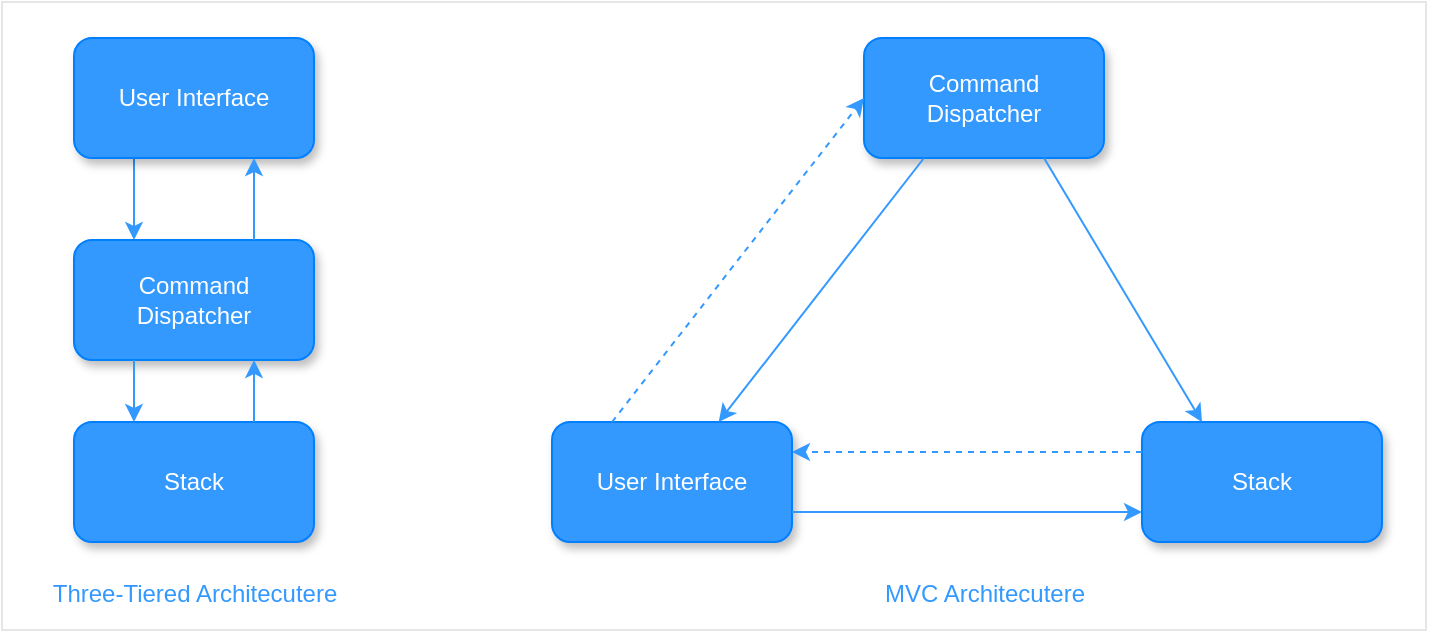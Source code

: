 <mxfile version="19.0.3" type="device" pages="34"><diagram id="W7K41-SQd6Rom0jeT4N-" name="Calculator Architecture options"><mxGraphModel dx="582" dy="1743" grid="0" gridSize="10" guides="1" tooltips="1" connect="1" arrows="1" fold="1" page="1" pageScale="1" pageWidth="850" pageHeight="1100" math="0" shadow="0"><root><mxCell id="0"/><mxCell id="1" parent="0"/><mxCell id="G1HBlLkuZsLtL1kFAArv-1" value="" style="rounded=0;whiteSpace=wrap;html=1;fontColor=#007FFF;strokeColor=#E6E6E6;fillColor=none;" parent="1" vertex="1"><mxGeometry x="83" y="330" width="712" height="314" as="geometry"/></mxCell><mxCell id="G1HBlLkuZsLtL1kFAArv-19" style="edgeStyle=orthogonalEdgeStyle;rounded=0;orthogonalLoop=1;jettySize=auto;html=1;fontColor=#3399FF;exitX=0.25;exitY=1;exitDx=0;exitDy=0;entryX=0.25;entryY=0;entryDx=0;entryDy=0;strokeColor=#3399FF;" parent="1" source="G1HBlLkuZsLtL1kFAArv-16" target="G1HBlLkuZsLtL1kFAArv-18" edge="1"><mxGeometry relative="1" as="geometry"/></mxCell><mxCell id="G1HBlLkuZsLtL1kFAArv-16" value="&lt;font color=&quot;#ffffff&quot;&gt;User Interface&lt;/font&gt;" style="rounded=1;whiteSpace=wrap;html=1;strokeColor=#007FFF;fillColor=#3399FF;shadow=1;" parent="1" vertex="1"><mxGeometry x="119" y="348" width="120" height="60" as="geometry"/></mxCell><mxCell id="G1HBlLkuZsLtL1kFAArv-17" value="&lt;font color=&quot;#ffffff&quot;&gt;Stack&lt;/font&gt;" style="rounded=1;whiteSpace=wrap;html=1;strokeColor=#007FFF;fillColor=#3399FF;shadow=1;" parent="1" vertex="1"><mxGeometry x="119" y="540" width="120" height="60" as="geometry"/></mxCell><mxCell id="G1HBlLkuZsLtL1kFAArv-18" value="&lt;font color=&quot;#ffffff&quot;&gt;Command &lt;br&gt;Dispatcher&lt;/font&gt;" style="rounded=1;whiteSpace=wrap;html=1;strokeColor=#007FFF;fillColor=#3399FF;shadow=1;" parent="1" vertex="1"><mxGeometry x="119" y="449" width="120" height="60" as="geometry"/></mxCell><mxCell id="G1HBlLkuZsLtL1kFAArv-20" style="edgeStyle=orthogonalEdgeStyle;rounded=0;orthogonalLoop=1;jettySize=auto;html=1;fontColor=#3399FF;exitX=0.75;exitY=0;exitDx=0;exitDy=0;entryX=0.75;entryY=1;entryDx=0;entryDy=0;strokeColor=#3399FF;" parent="1" source="G1HBlLkuZsLtL1kFAArv-17" target="G1HBlLkuZsLtL1kFAArv-18" edge="1"><mxGeometry relative="1" as="geometry"><mxPoint x="159" y="378" as="sourcePoint"/><mxPoint x="159" y="435" as="targetPoint"/></mxGeometry></mxCell><mxCell id="G1HBlLkuZsLtL1kFAArv-21" style="edgeStyle=orthogonalEdgeStyle;rounded=0;orthogonalLoop=1;jettySize=auto;html=1;fontColor=#3399FF;exitX=0.25;exitY=1;exitDx=0;exitDy=0;entryX=0.25;entryY=0;entryDx=0;entryDy=0;strokeColor=#3399FF;" parent="1" source="G1HBlLkuZsLtL1kFAArv-18" target="G1HBlLkuZsLtL1kFAArv-17" edge="1"><mxGeometry relative="1" as="geometry"><mxPoint x="291" y="453" as="sourcePoint"/><mxPoint x="291" y="510" as="targetPoint"/></mxGeometry></mxCell><mxCell id="G1HBlLkuZsLtL1kFAArv-22" style="edgeStyle=orthogonalEdgeStyle;rounded=0;orthogonalLoop=1;jettySize=auto;html=1;fontColor=#3399FF;exitX=0.75;exitY=0;exitDx=0;exitDy=0;entryX=0.75;entryY=1;entryDx=0;entryDy=0;strokeColor=#3399FF;" parent="1" source="G1HBlLkuZsLtL1kFAArv-18" target="G1HBlLkuZsLtL1kFAArv-16" edge="1"><mxGeometry relative="1" as="geometry"><mxPoint x="179" y="422" as="sourcePoint"/><mxPoint x="179" y="479" as="targetPoint"/></mxGeometry></mxCell><mxCell id="G1HBlLkuZsLtL1kFAArv-24" value="&lt;font color=&quot;#ffffff&quot;&gt;Command &lt;br&gt;Dispatcher&lt;/font&gt;" style="rounded=1;whiteSpace=wrap;html=1;strokeColor=#007FFF;fillColor=#3399FF;shadow=1;" parent="1" vertex="1"><mxGeometry x="514" y="348" width="120" height="60" as="geometry"/></mxCell><mxCell id="G1HBlLkuZsLtL1kFAArv-25" value="&lt;font color=&quot;#ffffff&quot;&gt;Stack&lt;/font&gt;" style="rounded=1;whiteSpace=wrap;html=1;strokeColor=#007FFF;fillColor=#3399FF;shadow=1;" parent="1" vertex="1"><mxGeometry x="653" y="540" width="120" height="60" as="geometry"/></mxCell><mxCell id="G1HBlLkuZsLtL1kFAArv-26" value="&lt;font color=&quot;#ffffff&quot;&gt;User Interface&lt;/font&gt;" style="rounded=1;whiteSpace=wrap;html=1;strokeColor=#007FFF;fillColor=#3399FF;shadow=1;" parent="1" vertex="1"><mxGeometry x="358" y="540" width="120" height="60" as="geometry"/></mxCell><mxCell id="G1HBlLkuZsLtL1kFAArv-30" value="" style="endArrow=classic;html=1;rounded=0;fontColor=#3399FF;strokeColor=#3399FF;entryX=1;entryY=0.25;entryDx=0;entryDy=0;exitX=0;exitY=0.25;exitDx=0;exitDy=0;dashed=1;" parent="1" source="G1HBlLkuZsLtL1kFAArv-25" target="G1HBlLkuZsLtL1kFAArv-26" edge="1"><mxGeometry width="50" height="50" relative="1" as="geometry"><mxPoint x="620" y="594" as="sourcePoint"/><mxPoint x="529" y="645" as="targetPoint"/></mxGeometry></mxCell><mxCell id="G1HBlLkuZsLtL1kFAArv-31" value="" style="endArrow=classic;html=1;rounded=0;fontColor=#3399FF;strokeColor=#3399FF;entryX=0;entryY=0.75;entryDx=0;entryDy=0;exitX=1;exitY=0.75;exitDx=0;exitDy=0;" parent="1" source="G1HBlLkuZsLtL1kFAArv-26" target="G1HBlLkuZsLtL1kFAArv-25" edge="1"><mxGeometry width="50" height="50" relative="1" as="geometry"><mxPoint x="663" y="550" as="sourcePoint"/><mxPoint x="488" y="550" as="targetPoint"/></mxGeometry></mxCell><mxCell id="G1HBlLkuZsLtL1kFAArv-32" value="" style="endArrow=classic;html=1;rounded=0;fontColor=#3399FF;strokeColor=#3399FF;exitX=0.25;exitY=1;exitDx=0;exitDy=0;" parent="1" source="G1HBlLkuZsLtL1kFAArv-24" target="G1HBlLkuZsLtL1kFAArv-26" edge="1"><mxGeometry width="50" height="50" relative="1" as="geometry"><mxPoint x="660.5" y="499" as="sourcePoint"/><mxPoint x="485.5" y="499" as="targetPoint"/></mxGeometry></mxCell><mxCell id="G1HBlLkuZsLtL1kFAArv-33" value="" style="endArrow=classic;html=1;rounded=0;fontColor=#3399FF;strokeColor=#3399FF;exitX=0.75;exitY=1;exitDx=0;exitDy=0;entryX=0.25;entryY=0;entryDx=0;entryDy=0;" parent="1" source="G1HBlLkuZsLtL1kFAArv-24" target="G1HBlLkuZsLtL1kFAArv-25" edge="1"><mxGeometry width="50" height="50" relative="1" as="geometry"><mxPoint x="553" y="468" as="sourcePoint"/><mxPoint x="461.482" y="550" as="targetPoint"/></mxGeometry></mxCell><mxCell id="G1HBlLkuZsLtL1kFAArv-34" value="" style="endArrow=classic;html=1;rounded=0;fontColor=#3399FF;strokeColor=#3399FF;exitX=0.25;exitY=0;exitDx=0;exitDy=0;entryX=0;entryY=0.5;entryDx=0;entryDy=0;dashed=1;" parent="1" source="G1HBlLkuZsLtL1kFAArv-26" target="G1HBlLkuZsLtL1kFAArv-24" edge="1"><mxGeometry width="50" height="50" relative="1" as="geometry"><mxPoint x="465.52" y="407" as="sourcePoint"/><mxPoint x="374.002" y="489" as="targetPoint"/></mxGeometry></mxCell><mxCell id="G1HBlLkuZsLtL1kFAArv-35" value="Three-Tiered Architecutere" style="text;html=1;align=center;verticalAlign=middle;resizable=0;points=[];autosize=1;strokeColor=none;fillColor=none;fontColor=#3399FF;" parent="1" vertex="1"><mxGeometry x="103" y="617" width="152" height="18" as="geometry"/></mxCell><mxCell id="G1HBlLkuZsLtL1kFAArv-36" value="MVC Architecutere" style="text;html=1;align=center;verticalAlign=middle;resizable=0;points=[];autosize=1;strokeColor=none;fillColor=none;fontColor=#3399FF;" parent="1" vertex="1"><mxGeometry x="519" y="617" width="110" height="18" as="geometry"/></mxCell></root></mxGraphModel></diagram><diagram id="FRWJsTKpkJaW8E_hTe63" name="use cases"><mxGraphModel dx="1102" dy="905" grid="0" gridSize="10" guides="1" tooltips="1" connect="1" arrows="1" fold="1" page="1" pageScale="1" pageWidth="850" pageHeight="1100" math="0" shadow="0"><root><mxCell id="0"/><mxCell id="1" parent="0"/><mxCell id="EOuWzAnxqbVejs4Fa9H3-1" value="" style="rounded=0;whiteSpace=wrap;html=1;fontColor=#007FFF;strokeColor=#E6E6E6;fillColor=none;" parent="1" vertex="1"><mxGeometry x="59" y="84" width="712" height="539" as="geometry"/></mxCell><mxCell id="EOuWzAnxqbVejs4Fa9H3-3" value="&lt;font color=&quot;#007fff&quot;&gt;User&lt;br&gt;&lt;/font&gt;" style="shape=umlActor;verticalLabelPosition=bottom;verticalAlign=top;html=1;outlineConnect=0;strokeColor=#3399FF;fillColor=#007FFF;" parent="1" vertex="1"><mxGeometry x="106" y="253" width="30" height="60" as="geometry"/></mxCell><mxCell id="EOuWzAnxqbVejs4Fa9H3-4" value="" style="swimlane;startSize=0;fontColor=#007FFF;strokeColor=#3399FF;fillColor=#3399FF;" parent="1" vertex="1"><mxGeometry x="190" y="93" width="564" height="518" as="geometry"/></mxCell><mxCell id="EOuWzAnxqbVejs4Fa9H3-20" value="&lt;font color=&quot;#ffffff&quot;&gt;enter a floating point number onto the stack&lt;/font&gt;" style="ellipse;whiteSpace=wrap;html=1;strokeColor=none;fillColor=#3399FF;" parent="EOuWzAnxqbVejs4Fa9H3-4" vertex="1"><mxGeometry x="182" y="95" width="110" height="51" as="geometry"/></mxCell><mxCell id="EOuWzAnxqbVejs4Fa9H3-19" value="&lt;font color=&quot;#ffffff&quot;&gt;erase the top&amp;nbsp;&lt;br&gt;stack element&lt;br&gt;&lt;/font&gt;" style="ellipse;whiteSpace=wrap;html=1;strokeColor=none;fillColor=#3399FF;" parent="EOuWzAnxqbVejs4Fa9H3-4" vertex="1"><mxGeometry x="220" y="227" width="110" height="51" as="geometry"/></mxCell><mxCell id="EOuWzAnxqbVejs4Fa9H3-22" value="&lt;font color=&quot;#ffffff&quot;&gt;swap top stack&amp;nbsp;&lt;br&gt;element&lt;br&gt;&lt;/font&gt;" style="ellipse;whiteSpace=wrap;html=1;strokeColor=none;fillColor=#3399FF;" parent="EOuWzAnxqbVejs4Fa9H3-4" vertex="1"><mxGeometry x="227" y="160" width="110" height="51" as="geometry"/></mxCell><mxCell id="EOuWzAnxqbVejs4Fa9H3-12" value="&lt;font color=&quot;#ffffff&quot;&gt;Undo last&lt;br&gt;operation&lt;/font&gt;" style="ellipse;whiteSpace=wrap;html=1;strokeColor=none;fillColor=#3399FF;" parent="EOuWzAnxqbVejs4Fa9H3-4" vertex="1"><mxGeometry x="114" y="25" width="110" height="51" as="geometry"/></mxCell><mxCell id="EOuWzAnxqbVejs4Fa9H3-26" value="&lt;font color=&quot;#ffffff&quot;&gt;loads a plugin&lt;/font&gt;" style="ellipse;whiteSpace=wrap;html=1;strokeColor=none;fillColor=#3399FF;" parent="EOuWzAnxqbVejs4Fa9H3-4" vertex="1"><mxGeometry x="396" y="443" width="110" height="51" as="geometry"/></mxCell><mxCell id="EOuWzAnxqbVejs4Fa9H3-2" value="&lt;font color=&quot;#ffffff&quot;&gt;negate the top stack element&lt;/font&gt;" style="ellipse;whiteSpace=wrap;html=1;strokeColor=none;fillColor=#3399FF;" parent="EOuWzAnxqbVejs4Fa9H3-4" vertex="1"><mxGeometry x="29" y="319" width="110" height="51" as="geometry"/></mxCell><mxCell id="EOuWzAnxqbVejs4Fa9H3-21" value="&lt;font color=&quot;#ffffff&quot;&gt;duplicate the top&lt;br&gt;stack element&lt;br&gt;&lt;/font&gt;" style="ellipse;whiteSpace=wrap;html=1;strokeColor=none;fillColor=#3399FF;" parent="EOuWzAnxqbVejs4Fa9H3-4" vertex="1"><mxGeometry x="429" y="114" width="110" height="51" as="geometry"/></mxCell><mxCell id="EOuWzAnxqbVejs4Fa9H3-5" value="&lt;pre&gt;&lt;font face=&quot;Verdana&quot;&gt;Calculator&lt;/font&gt;&lt;/pre&gt;" style="text;html=1;align=center;verticalAlign=middle;resizable=0;points=[];autosize=1;strokeColor=none;fillColor=none;fontColor=#007FFF;" parent="1" vertex="1"><mxGeometry x="202" y="93" width="70" height="43" as="geometry"/></mxCell><mxCell id="EOuWzAnxqbVejs4Fa9H3-6" value="&lt;font color=&quot;#ffffff&quot;&gt;redo last&amp;nbsp;&lt;br&gt;operation&lt;br&gt;&lt;/font&gt;" style="ellipse;whiteSpace=wrap;html=1;strokeColor=none;fillColor=#3399FF;" parent="1" vertex="1"><mxGeometry x="500" y="109" width="111" height="51" as="geometry"/></mxCell><mxCell id="EOuWzAnxqbVejs4Fa9H3-7" value="" style="endArrow=none;html=1;rounded=0;fontColor=#007FFF;entryX=0;entryY=0.5;entryDx=0;entryDy=0;strokeColor=#3399FF;exitX=1;exitY=0.333;exitDx=0;exitDy=0;exitPerimeter=0;" parent="1" source="EOuWzAnxqbVejs4Fa9H3-3" target="EOuWzAnxqbVejs4Fa9H3-20" edge="1"><mxGeometry width="50" height="50" relative="1" as="geometry"><mxPoint x="232" y="371" as="sourcePoint"/><mxPoint x="214" y="274.5" as="targetPoint"/></mxGeometry></mxCell><mxCell id="EOuWzAnxqbVejs4Fa9H3-18" value="&lt;font color=&quot;#ffffff&quot;&gt;perfom arithmetic&lt;br&gt;operation&lt;br&gt;&lt;/font&gt;" style="ellipse;whiteSpace=wrap;html=1;strokeColor=none;fillColor=#3399FF;" parent="1" vertex="1"><mxGeometry x="420" y="405" width="110" height="51" as="geometry"/></mxCell><mxCell id="EOuWzAnxqbVejs4Fa9H3-23" value="&lt;font color=&quot;#ffffff&quot;&gt;pay by debit card&lt;/font&gt;" style="ellipse;whiteSpace=wrap;html=1;strokeColor=none;fillColor=#3399FF;" parent="1" vertex="1"><mxGeometry x="604" y="309" width="110" height="51" as="geometry"/></mxCell><mxCell id="EOuWzAnxqbVejs4Fa9H3-24" value="&lt;font color=&quot;#ffffff&quot;&gt;perform trigonometric&amp;nbsp;&lt;br&gt;operation&lt;br&gt;&lt;/font&gt;" style="ellipse;whiteSpace=wrap;html=1;strokeColor=none;fillColor=#3399FF;" parent="1" vertex="1"><mxGeometry x="216" y="529" width="110" height="51" as="geometry"/></mxCell><mxCell id="EOuWzAnxqbVejs4Fa9H3-25" value="&lt;font color=&quot;#ffffff&quot;&gt;perform y^1/x&lt;/font&gt;" style="ellipse;whiteSpace=wrap;html=1;strokeColor=none;fillColor=#3399FF;" parent="1" vertex="1"><mxGeometry x="620" y="410" width="110" height="51" as="geometry"/></mxCell><mxCell id="EOuWzAnxqbVejs4Fa9H3-27" value="&lt;font color=&quot;#ffffff&quot;&gt;perform y^x&lt;/font&gt;" style="ellipse;whiteSpace=wrap;html=1;strokeColor=none;fillColor=#3399FF;" parent="1" vertex="1"><mxGeometry x="411" y="537" width="110" height="51" as="geometry"/></mxCell><mxCell id="EOuWzAnxqbVejs4Fa9H3-28" value="" style="endArrow=none;html=1;rounded=0;fontColor=#007FFF;entryX=0;entryY=0.5;entryDx=0;entryDy=0;strokeColor=#3399FF;" parent="1" source="EOuWzAnxqbVejs4Fa9H3-3" target="EOuWzAnxqbVejs4Fa9H3-12" edge="1"><mxGeometry width="50" height="50" relative="1" as="geometry"><mxPoint x="146" y="283" as="sourcePoint"/><mxPoint x="224" y="284.5" as="targetPoint"/></mxGeometry></mxCell><mxCell id="EOuWzAnxqbVejs4Fa9H3-29" value="" style="endArrow=none;html=1;rounded=0;fontColor=#007FFF;entryX=0;entryY=0.5;entryDx=0;entryDy=0;strokeColor=#3399FF;exitX=1;exitY=0.333;exitDx=0;exitDy=0;exitPerimeter=0;" parent="1" source="EOuWzAnxqbVejs4Fa9H3-3" target="EOuWzAnxqbVejs4Fa9H3-6" edge="1"><mxGeometry width="50" height="50" relative="1" as="geometry"><mxPoint x="156" y="293" as="sourcePoint"/><mxPoint x="234" y="294.5" as="targetPoint"/></mxGeometry></mxCell><mxCell id="EOuWzAnxqbVejs4Fa9H3-30" value="" style="endArrow=none;html=1;rounded=0;fontColor=#007FFF;entryX=0;entryY=0.5;entryDx=0;entryDy=0;strokeColor=#3399FF;exitX=1;exitY=0.333;exitDx=0;exitDy=0;exitPerimeter=0;" parent="1" source="EOuWzAnxqbVejs4Fa9H3-3" target="EOuWzAnxqbVejs4Fa9H3-22" edge="1"><mxGeometry width="50" height="50" relative="1" as="geometry"><mxPoint x="166" y="303" as="sourcePoint"/><mxPoint x="244" y="304.5" as="targetPoint"/></mxGeometry></mxCell><mxCell id="EOuWzAnxqbVejs4Fa9H3-31" value="" style="endArrow=none;html=1;rounded=0;fontColor=#007FFF;entryX=0;entryY=0.5;entryDx=0;entryDy=0;strokeColor=#3399FF;exitX=1;exitY=0.333;exitDx=0;exitDy=0;exitPerimeter=0;" parent="1" source="EOuWzAnxqbVejs4Fa9H3-3" target="EOuWzAnxqbVejs4Fa9H3-21" edge="1"><mxGeometry width="50" height="50" relative="1" as="geometry"><mxPoint x="176" y="313" as="sourcePoint"/><mxPoint x="254" y="314.5" as="targetPoint"/></mxGeometry></mxCell><mxCell id="EOuWzAnxqbVejs4Fa9H3-32" value="" style="endArrow=none;html=1;rounded=0;fontColor=#007FFF;entryX=0;entryY=0.5;entryDx=0;entryDy=0;strokeColor=#3399FF;exitX=1;exitY=0.333;exitDx=0;exitDy=0;exitPerimeter=0;" parent="1" source="EOuWzAnxqbVejs4Fa9H3-3" target="EOuWzAnxqbVejs4Fa9H3-19" edge="1"><mxGeometry width="50" height="50" relative="1" as="geometry"><mxPoint x="186" y="323" as="sourcePoint"/><mxPoint x="264" y="324.5" as="targetPoint"/></mxGeometry></mxCell><mxCell id="EOuWzAnxqbVejs4Fa9H3-33" value="" style="endArrow=none;html=1;rounded=0;fontColor=#007FFF;entryX=0;entryY=0.5;entryDx=0;entryDy=0;strokeColor=#3399FF;exitX=1;exitY=0.333;exitDx=0;exitDy=0;exitPerimeter=0;" parent="1" source="EOuWzAnxqbVejs4Fa9H3-3" target="EOuWzAnxqbVejs4Fa9H3-23" edge="1"><mxGeometry width="50" height="50" relative="1" as="geometry"><mxPoint x="196" y="333" as="sourcePoint"/><mxPoint x="274" y="334.5" as="targetPoint"/></mxGeometry></mxCell><mxCell id="EOuWzAnxqbVejs4Fa9H3-34" value="" style="endArrow=none;html=1;rounded=0;fontColor=#007FFF;entryX=0;entryY=0;entryDx=0;entryDy=0;strokeColor=#3399FF;exitX=1;exitY=0.333;exitDx=0;exitDy=0;exitPerimeter=0;" parent="1" source="EOuWzAnxqbVejs4Fa9H3-3" target="EOuWzAnxqbVejs4Fa9H3-2" edge="1"><mxGeometry width="50" height="50" relative="1" as="geometry"><mxPoint x="206" y="343" as="sourcePoint"/><mxPoint x="284" y="344.5" as="targetPoint"/></mxGeometry></mxCell><mxCell id="EOuWzAnxqbVejs4Fa9H3-35" value="" style="endArrow=none;html=1;rounded=0;fontColor=#007FFF;entryX=0;entryY=0;entryDx=0;entryDy=0;strokeColor=#3399FF;exitX=1;exitY=0.333;exitDx=0;exitDy=0;exitPerimeter=0;" parent="1" source="EOuWzAnxqbVejs4Fa9H3-3" target="EOuWzAnxqbVejs4Fa9H3-24" edge="1"><mxGeometry width="50" height="50" relative="1" as="geometry"><mxPoint x="216" y="353" as="sourcePoint"/><mxPoint x="294" y="354.5" as="targetPoint"/></mxGeometry></mxCell><mxCell id="EOuWzAnxqbVejs4Fa9H3-36" value="" style="endArrow=none;html=1;rounded=0;fontColor=#007FFF;entryX=0;entryY=0.5;entryDx=0;entryDy=0;strokeColor=#3399FF;exitX=1;exitY=0.333;exitDx=0;exitDy=0;exitPerimeter=0;" parent="1" source="EOuWzAnxqbVejs4Fa9H3-3" target="EOuWzAnxqbVejs4Fa9H3-25" edge="1"><mxGeometry width="50" height="50" relative="1" as="geometry"><mxPoint x="226" y="363" as="sourcePoint"/><mxPoint x="304" y="364.5" as="targetPoint"/></mxGeometry></mxCell><mxCell id="EOuWzAnxqbVejs4Fa9H3-37" value="" style="endArrow=none;html=1;rounded=0;fontColor=#007FFF;entryX=0.036;entryY=0.647;entryDx=0;entryDy=0;strokeColor=#3399FF;exitX=1;exitY=0.333;exitDx=0;exitDy=0;exitPerimeter=0;entryPerimeter=0;" parent="1" source="EOuWzAnxqbVejs4Fa9H3-3" target="EOuWzAnxqbVejs4Fa9H3-27" edge="1"><mxGeometry width="50" height="50" relative="1" as="geometry"><mxPoint x="236" y="373" as="sourcePoint"/><mxPoint x="314" y="374.5" as="targetPoint"/></mxGeometry></mxCell><mxCell id="EOuWzAnxqbVejs4Fa9H3-38" value="" style="endArrow=none;html=1;rounded=0;fontColor=#007FFF;entryX=0;entryY=0.5;entryDx=0;entryDy=0;strokeColor=#3399FF;exitX=1;exitY=0.333;exitDx=0;exitDy=0;exitPerimeter=0;" parent="1" source="EOuWzAnxqbVejs4Fa9H3-3" target="EOuWzAnxqbVejs4Fa9H3-18" edge="1"><mxGeometry width="50" height="50" relative="1" as="geometry"><mxPoint x="246" y="383" as="sourcePoint"/><mxPoint x="324" y="384.5" as="targetPoint"/></mxGeometry></mxCell><mxCell id="EOuWzAnxqbVejs4Fa9H3-39" value="" style="endArrow=none;html=1;rounded=0;fontColor=#007FFF;entryX=0;entryY=0.5;entryDx=0;entryDy=0;strokeColor=#3399FF;exitX=1;exitY=0.333;exitDx=0;exitDy=0;exitPerimeter=0;" parent="1" source="EOuWzAnxqbVejs4Fa9H3-3" target="EOuWzAnxqbVejs4Fa9H3-26" edge="1"><mxGeometry width="50" height="50" relative="1" as="geometry"><mxPoint x="236" y="373" as="sourcePoint"/><mxPoint x="314" y="374.5" as="targetPoint"/></mxGeometry></mxCell></root></mxGraphModel></diagram><diagram id="ObnpQ1mq9i8GyD26AZPZ" name="Conceptual Static Model for Problem Domain"><mxGraphModel dx="1102" dy="905" grid="0" gridSize="10" guides="1" tooltips="1" connect="1" arrows="1" fold="1" page="1" pageScale="1" pageWidth="850" pageHeight="1100" math="0" shadow="0"><root><mxCell id="0"/><mxCell id="1" parent="0"/><mxCell id="PugyEAZWXo8pnAsx841K-1" value="" style="rounded=0;whiteSpace=wrap;html=1;fontColor=#007FFF;strokeColor=#E6E6E6;fillColor=none;" parent="1" vertex="1"><mxGeometry x="59" y="84" width="712" height="373" as="geometry"/></mxCell><mxCell id="PugyEAZWXo8pnAsx841K-2" value="&lt;font color=&quot;#007fff&quot;&gt;User&lt;br&gt;&lt;/font&gt;" style="shape=umlActor;verticalLabelPosition=bottom;verticalAlign=top;html=1;outlineConnect=0;strokeColor=#3399FF;fillColor=#007FFF;" parent="1" vertex="1"><mxGeometry x="203" y="372" width="30" height="60" as="geometry"/></mxCell><mxCell id="PugyEAZWXo8pnAsx841K-32" value="&lt;font color=&quot;#ffffff&quot;&gt;CalculatorKeyboardDisplay&lt;/font&gt;" style="rounded=0;whiteSpace=wrap;html=1;fontColor=#3399FF;strokeColor=none;fillColor=#3399FF;shadow=1;" parent="1" vertex="1"><mxGeometry x="419" y="361" width="167" height="60" as="geometry"/></mxCell><mxCell id="PugyEAZWXo8pnAsx841K-33" value="&lt;font color=&quot;#ffffff&quot;&gt;Calculator&lt;/font&gt;" style="rounded=0;whiteSpace=wrap;html=1;fontColor=#3399FF;strokeColor=none;fillColor=#3399FF;shadow=1;" parent="1" vertex="1"><mxGeometry x="457" y="239" width="91" height="60" as="geometry"/></mxCell><mxCell id="PugyEAZWXo8pnAsx841K-34" value="&lt;font color=&quot;#ffffff&quot;&gt;Stack&lt;/font&gt;" style="rounded=0;whiteSpace=wrap;html=1;fontColor=#3399FF;strokeColor=none;fillColor=#3399FF;shadow=1;" parent="1" vertex="1"><mxGeometry x="457" y="116" width="91" height="60" as="geometry"/></mxCell><mxCell id="PugyEAZWXo8pnAsx841K-35" value="" style="endArrow=none;html=1;rounded=0;fontColor=#3399FF;strokeColor=#3399FF;entryX=0.5;entryY=1;entryDx=0;entryDy=0;exitX=0.5;exitY=0;exitDx=0;exitDy=0;" parent="1" source="PugyEAZWXo8pnAsx841K-33" target="PugyEAZWXo8pnAsx841K-34" edge="1"><mxGeometry width="50" height="50" relative="1" as="geometry"><mxPoint x="332" y="238" as="sourcePoint"/><mxPoint x="382" y="188" as="targetPoint"/></mxGeometry></mxCell><mxCell id="PugyEAZWXo8pnAsx841K-36" value="" style="endArrow=diamond;html=1;rounded=0;fontColor=#3399FF;strokeColor=#3399FF;entryX=0.5;entryY=1;entryDx=0;entryDy=0;exitX=0.5;exitY=0;exitDx=0;exitDy=0;endFill=1;" parent="1" source="PugyEAZWXo8pnAsx841K-32" target="PugyEAZWXo8pnAsx841K-33" edge="1"><mxGeometry width="50" height="50" relative="1" as="geometry"><mxPoint x="512.5" y="249" as="sourcePoint"/><mxPoint x="512.5" y="186" as="targetPoint"/></mxGeometry></mxCell><mxCell id="PugyEAZWXo8pnAsx841K-37" value="" style="endArrow=none;html=1;rounded=0;fontColor=#3399FF;strokeColor=#3399FF;entryX=0;entryY=0.5;entryDx=0;entryDy=0;exitX=1;exitY=0.333;exitDx=0;exitDy=0;exitPerimeter=0;" parent="1" source="PugyEAZWXo8pnAsx841K-2" target="PugyEAZWXo8pnAsx841K-32" edge="1"><mxGeometry width="50" height="50" relative="1" as="geometry"><mxPoint x="512.5" y="371" as="sourcePoint"/><mxPoint x="512.5" y="309" as="targetPoint"/></mxGeometry></mxCell><mxCell id="PugyEAZWXo8pnAsx841K-38" value="1" style="text;html=1;align=center;verticalAlign=middle;resizable=0;points=[];autosize=1;strokeColor=none;fillColor=none;fontColor=#3399FF;" parent="1" vertex="1"><mxGeometry x="229" y="372" width="17" height="18" as="geometry"/></mxCell><mxCell id="PugyEAZWXo8pnAsx841K-39" value="1" style="text;html=1;align=center;verticalAlign=middle;resizable=0;points=[];autosize=1;strokeColor=none;fillColor=none;fontColor=#3399FF;" parent="1" vertex="1"><mxGeometry x="398" y="369" width="17" height="18" as="geometry"/></mxCell><mxCell id="PugyEAZWXo8pnAsx841K-40" value="1" style="text;html=1;align=center;verticalAlign=middle;resizable=0;points=[];autosize=1;strokeColor=none;fillColor=none;fontColor=#3399FF;" parent="1" vertex="1"><mxGeometry x="479" y="341" width="17" height="18" as="geometry"/></mxCell><mxCell id="PugyEAZWXo8pnAsx841K-41" value="1" style="text;html=1;align=center;verticalAlign=middle;resizable=0;points=[];autosize=1;strokeColor=none;fillColor=none;fontColor=#3399FF;" parent="1" vertex="1"><mxGeometry x="478" y="299" width="17" height="18" as="geometry"/></mxCell><mxCell id="PugyEAZWXo8pnAsx841K-42" value="1" style="text;html=1;align=center;verticalAlign=middle;resizable=0;points=[];autosize=1;strokeColor=none;fillColor=none;fontColor=#3399FF;" parent="1" vertex="1"><mxGeometry x="481" y="217" width="17" height="18" as="geometry"/></mxCell><mxCell id="PugyEAZWXo8pnAsx841K-43" value="1" style="text;html=1;align=center;verticalAlign=middle;resizable=0;points=[];autosize=1;strokeColor=none;fillColor=none;fontColor=#3399FF;" parent="1" vertex="1"><mxGeometry x="481" y="180" width="17" height="18" as="geometry"/></mxCell><mxCell id="PugyEAZWXo8pnAsx841K-44" value="interacts through" style="text;html=1;align=center;verticalAlign=middle;resizable=0;points=[];autosize=1;strokeColor=none;fillColor=none;fontColor=#3399FF;" parent="1" vertex="1"><mxGeometry x="253" y="372" width="99" height="18" as="geometry"/></mxCell><mxCell id="PugyEAZWXo8pnAsx841K-45" value="" style="verticalLabelPosition=bottom;verticalAlign=top;html=1;shape=mxgraph.basic.acute_triangle;dx=0.5;fontColor=#3399FF;strokeColor=#007FFF;fillColor=#007FFF;rotation=-180;" parent="1" vertex="1"><mxGeometry x="457" y="213" width="18" height="16" as="geometry"/></mxCell><mxCell id="PugyEAZWXo8pnAsx841K-46" value="" style="verticalLabelPosition=bottom;verticalAlign=top;html=1;shape=mxgraph.basic.acute_triangle;dx=0.5;fontColor=#3399FF;strokeColor=#007FFF;fillColor=#007FFF;rotation=90;" parent="1" vertex="1"><mxGeometry x="351" y="373" width="18" height="16" as="geometry"/></mxCell><mxCell id="PugyEAZWXo8pnAsx841K-47" value="provides service for" style="text;html=1;align=center;verticalAlign=middle;resizable=0;points=[];autosize=1;strokeColor=none;fillColor=none;fontColor=#3399FF;" parent="1" vertex="1"><mxGeometry x="376" y="195" width="114" height="18" as="geometry"/></mxCell></root></mxGraphModel></diagram><diagram id="O6fNmKiDYQUfSftDD1qT" name="Calculator hardware/software system context class diagram"><mxGraphModel dx="1102" dy="905" grid="0" gridSize="10" guides="1" tooltips="1" connect="1" arrows="1" fold="1" page="1" pageScale="1" pageWidth="850" pageHeight="1100" math="0" shadow="0"><root><mxCell id="0"/><mxCell id="1" parent="0"/><mxCell id="1h1Rz7WxhDjVyRvcxwUV-1" value="" style="rounded=0;whiteSpace=wrap;html=1;fontColor=#007FFF;strokeColor=#E6E6E6;fillColor=none;" parent="1" vertex="1"><mxGeometry x="59" y="341" width="712" height="116" as="geometry"/></mxCell><mxCell id="1h1Rz7WxhDjVyRvcxwUV-2" value="&lt;font color=&quot;#007fff&quot;&gt;User&lt;br&gt;&lt;/font&gt;" style="shape=umlActor;verticalLabelPosition=bottom;verticalAlign=top;html=1;outlineConnect=0;strokeColor=#3399FF;fillColor=#007FFF;" parent="1" vertex="1"><mxGeometry x="203" y="372" width="30" height="60" as="geometry"/></mxCell><mxCell id="1h1Rz7WxhDjVyRvcxwUV-3" value="&lt;font color=&quot;#ffffff&quot;&gt;&amp;lt;&amp;lt; System &amp;gt;&amp;gt;&lt;br&gt;Calculator&lt;br&gt;&lt;/font&gt;" style="rounded=0;whiteSpace=wrap;html=1;fontColor=#3399FF;strokeColor=none;fillColor=#3399FF;shadow=1;" parent="1" vertex="1"><mxGeometry x="419" y="361" width="167" height="60" as="geometry"/></mxCell><mxCell id="1h1Rz7WxhDjVyRvcxwUV-8" value="" style="endArrow=none;html=1;rounded=0;fontColor=#3399FF;strokeColor=#3399FF;entryX=0;entryY=0.5;entryDx=0;entryDy=0;exitX=1;exitY=0.333;exitDx=0;exitDy=0;exitPerimeter=0;" parent="1" source="1h1Rz7WxhDjVyRvcxwUV-2" target="1h1Rz7WxhDjVyRvcxwUV-3" edge="1"><mxGeometry width="50" height="50" relative="1" as="geometry"><mxPoint x="512.5" y="371" as="sourcePoint"/><mxPoint x="512.5" y="309" as="targetPoint"/></mxGeometry></mxCell><mxCell id="1h1Rz7WxhDjVyRvcxwUV-9" value="1" style="text;html=1;align=center;verticalAlign=middle;resizable=0;points=[];autosize=1;strokeColor=none;fillColor=none;fontColor=#3399FF;" parent="1" vertex="1"><mxGeometry x="229" y="372" width="17" height="18" as="geometry"/></mxCell><mxCell id="1h1Rz7WxhDjVyRvcxwUV-10" value="1" style="text;html=1;align=center;verticalAlign=middle;resizable=0;points=[];autosize=1;strokeColor=none;fillColor=none;fontColor=#3399FF;" parent="1" vertex="1"><mxGeometry x="398" y="369" width="17" height="18" as="geometry"/></mxCell><mxCell id="1h1Rz7WxhDjVyRvcxwUV-15" value="interacts with" style="text;html=1;align=center;verticalAlign=middle;resizable=0;points=[];autosize=1;strokeColor=none;fillColor=none;fontColor=#3399FF;" parent="1" vertex="1"><mxGeometry x="263" y="372" width="80" height="18" as="geometry"/></mxCell><mxCell id="1h1Rz7WxhDjVyRvcxwUV-17" value="" style="verticalLabelPosition=bottom;verticalAlign=top;html=1;shape=mxgraph.basic.acute_triangle;dx=0.5;fontColor=#3399FF;strokeColor=#007FFF;fillColor=#007FFF;rotation=90;" parent="1" vertex="1"><mxGeometry x="351" y="373" width="18" height="16" as="geometry"/></mxCell></root></mxGraphModel></diagram><diagram id="jdbpiK6ZPCQMqDrgt-H8" name="Calculator System software context class diagram with stereotypes"><mxGraphModel dx="1102" dy="905" grid="0" gridSize="10" guides="1" tooltips="1" connect="1" arrows="1" fold="1" page="1" pageScale="1" pageWidth="850" pageHeight="1100" math="0" shadow="0"><root><mxCell id="0"/><mxCell id="1" parent="0"/><mxCell id="8v1LFg2XAMW6fu0JVYbu-1" value="" style="rounded=0;whiteSpace=wrap;html=1;fontColor=#007FFF;strokeColor=#E6E6E6;fillColor=none;" parent="1" vertex="1"><mxGeometry x="59" y="223" width="712" height="234" as="geometry"/></mxCell><mxCell id="8v1LFg2XAMW6fu0JVYbu-2" value="&lt;font color=&quot;#007fff&quot;&gt;User&lt;br&gt;&lt;/font&gt;" style="shape=umlActor;verticalLabelPosition=bottom;verticalAlign=top;html=1;outlineConnect=0;strokeColor=#3399FF;fillColor=#3399FF;" parent="1" vertex="1"><mxGeometry x="203" y="372" width="30" height="60" as="geometry"/></mxCell><mxCell id="8v1LFg2XAMW6fu0JVYbu-3" value="&lt;font color=&quot;#ffffff&quot;&gt;&amp;lt;&amp;lt; Extern User &amp;gt;&amp;gt; CalculatorKeyboardDisplay&lt;br&gt;(User Interface)&lt;br&gt;&lt;/font&gt;" style="rounded=0;whiteSpace=wrap;html=1;fontColor=#3399FF;strokeColor=none;fillColor=#3399FF;shadow=1;" parent="1" vertex="1"><mxGeometry x="419" y="361" width="167" height="60" as="geometry"/></mxCell><mxCell id="8v1LFg2XAMW6fu0JVYbu-4" value="&lt;font color=&quot;#ffffff&quot;&gt;&amp;lt;&amp;lt; Software System &amp;gt;&amp;gt;&lt;br&gt;Calculator System&lt;/font&gt;" style="rounded=0;whiteSpace=wrap;html=1;fontColor=#3399FF;strokeColor=none;fillColor=#3399FF;shadow=1;" parent="1" vertex="1"><mxGeometry x="437.5" y="239" width="130" height="60" as="geometry"/></mxCell><mxCell id="8v1LFg2XAMW6fu0JVYbu-7" value="" style="endArrow=diamond;html=1;rounded=0;fontColor=#3399FF;strokeColor=#3399FF;entryX=0.5;entryY=1;entryDx=0;entryDy=0;exitX=0.5;exitY=0;exitDx=0;exitDy=0;endFill=1;" parent="1" source="8v1LFg2XAMW6fu0JVYbu-3" target="8v1LFg2XAMW6fu0JVYbu-4" edge="1"><mxGeometry width="50" height="50" relative="1" as="geometry"><mxPoint x="512.5" y="249" as="sourcePoint"/><mxPoint x="512.5" y="186" as="targetPoint"/></mxGeometry></mxCell><mxCell id="8v1LFg2XAMW6fu0JVYbu-8" value="" style="endArrow=none;html=1;rounded=0;fontColor=#3399FF;strokeColor=#3399FF;entryX=0;entryY=0.5;entryDx=0;entryDy=0;exitX=1;exitY=0.333;exitDx=0;exitDy=0;exitPerimeter=0;" parent="1" source="8v1LFg2XAMW6fu0JVYbu-2" target="8v1LFg2XAMW6fu0JVYbu-3" edge="1"><mxGeometry width="50" height="50" relative="1" as="geometry"><mxPoint x="512.5" y="371" as="sourcePoint"/><mxPoint x="512.5" y="309" as="targetPoint"/></mxGeometry></mxCell><mxCell id="8v1LFg2XAMW6fu0JVYbu-9" value="1" style="text;html=1;align=center;verticalAlign=middle;resizable=0;points=[];autosize=1;strokeColor=none;fillColor=none;fontColor=#3399FF;" parent="1" vertex="1"><mxGeometry x="229" y="372" width="17" height="18" as="geometry"/></mxCell><mxCell id="8v1LFg2XAMW6fu0JVYbu-10" value="1" style="text;html=1;align=center;verticalAlign=middle;resizable=0;points=[];autosize=1;strokeColor=none;fillColor=none;fontColor=#3399FF;" parent="1" vertex="1"><mxGeometry x="398" y="369" width="17" height="18" as="geometry"/></mxCell><mxCell id="8v1LFg2XAMW6fu0JVYbu-11" value="1" style="text;html=1;align=center;verticalAlign=middle;resizable=0;points=[];autosize=1;strokeColor=none;fillColor=none;fontColor=#3399FF;" parent="1" vertex="1"><mxGeometry x="479" y="341" width="17" height="18" as="geometry"/></mxCell><mxCell id="8v1LFg2XAMW6fu0JVYbu-12" value="1" style="text;html=1;align=center;verticalAlign=middle;resizable=0;points=[];autosize=1;strokeColor=none;fillColor=none;fontColor=#3399FF;" parent="1" vertex="1"><mxGeometry x="478" y="299" width="17" height="18" as="geometry"/></mxCell><mxCell id="8v1LFg2XAMW6fu0JVYbu-15" value="interacts through" style="text;html=1;align=center;verticalAlign=middle;resizable=0;points=[];autosize=1;strokeColor=none;fillColor=none;fontColor=#3399FF;" parent="1" vertex="1"><mxGeometry x="253" y="372" width="99" height="18" as="geometry"/></mxCell><mxCell id="8v1LFg2XAMW6fu0JVYbu-17" value="" style="verticalLabelPosition=bottom;verticalAlign=top;html=1;shape=mxgraph.basic.acute_triangle;dx=0.5;fontColor=#3399FF;strokeColor=#007FFF;fillColor=#3399FF;rotation=90;" parent="1" vertex="1"><mxGeometry x="351" y="373" width="18" height="16" as="geometry"/></mxCell></root></mxGraphModel></diagram><diagram id="QGUYqsW4gEIGrngnrSq_" name="Conceptual static model for Calculator System (Entity Class)"><mxGraphModel dx="1102" dy="905" grid="0" gridSize="10" guides="1" tooltips="1" connect="1" arrows="1" fold="1" page="1" pageScale="1" pageWidth="850" pageHeight="1100" math="0" shadow="0"><root><mxCell id="0"/><mxCell id="1" parent="0"/><mxCell id="02bCmUTXUa5S5JEuGfnE-1" value="" style="rounded=0;whiteSpace=wrap;html=1;fontColor=#007FFF;strokeColor=#E6E6E6;fillColor=none;" parent="1" vertex="1"><mxGeometry x="60" y="233" width="645" height="690" as="geometry"/></mxCell><mxCell id="02bCmUTXUa5S5JEuGfnE-3" value="&lt;font color=&quot;#ffffff&quot;&gt;&amp;lt;&amp;lt; Entity &amp;gt;&amp;gt; &lt;br&gt;CalculatorCommand&lt;/font&gt;" style="rounded=0;whiteSpace=wrap;html=1;fontColor=#3399FF;strokeColor=none;fillColor=#3399FF;shadow=1;" parent="1" vertex="1"><mxGeometry x="439.5" y="362" width="127.5" height="60" as="geometry"/></mxCell><mxCell id="02bCmUTXUa5S5JEuGfnE-4" value="&lt;font color=&quot;#ffffff&quot;&gt;&amp;lt;&amp;lt; Entity &amp;gt;&amp;gt;&lt;br&gt;CalculatorInfo&lt;/font&gt;" style="rounded=0;whiteSpace=wrap;html=1;fontColor=#3399FF;strokeColor=none;fillColor=#3399FF;shadow=1;" parent="1" vertex="1"><mxGeometry x="437.5" y="239" width="130" height="60" as="geometry"/></mxCell><mxCell id="02bCmUTXUa5S5JEuGfnE-5" value="" style="endArrow=none;html=1;rounded=0;fontColor=#3399FF;strokeColor=#3399FF;entryX=0.5;entryY=1;entryDx=0;entryDy=0;exitX=0.5;exitY=0;exitDx=0;exitDy=0;endFill=0;" parent="1" source="02bCmUTXUa5S5JEuGfnE-3" target="02bCmUTXUa5S5JEuGfnE-4" edge="1"><mxGeometry width="50" height="50" relative="1" as="geometry"><mxPoint x="512.5" y="249" as="sourcePoint"/><mxPoint x="512.5" y="186" as="targetPoint"/></mxGeometry></mxCell><mxCell id="02bCmUTXUa5S5JEuGfnE-6" value="" style="endArrow=none;html=1;rounded=0;fontColor=#3399FF;strokeColor=#3399FF;entryX=0;entryY=0.5;entryDx=0;entryDy=0;exitX=1;exitY=0.5;exitDx=0;exitDy=0;" parent="1" source="02bCmUTXUa5S5JEuGfnE-31" target="02bCmUTXUa5S5JEuGfnE-3" edge="1"><mxGeometry width="50" height="50" relative="1" as="geometry"><mxPoint x="233" y="392" as="sourcePoint"/><mxPoint x="512.5" y="309" as="targetPoint"/></mxGeometry></mxCell><mxCell id="02bCmUTXUa5S5JEuGfnE-7" value="1" style="text;html=1;align=center;verticalAlign=middle;resizable=0;points=[];autosize=1;strokeColor=none;fillColor=none;fontColor=#3399FF;" parent="1" vertex="1"><mxGeometry x="229" y="372" width="17" height="18" as="geometry"/></mxCell><mxCell id="02bCmUTXUa5S5JEuGfnE-8" value="*" style="text;html=1;align=center;verticalAlign=middle;resizable=0;points=[];autosize=1;strokeColor=none;fillColor=none;fontColor=#3399FF;" parent="1" vertex="1"><mxGeometry x="388" y="370" width="15" height="18" as="geometry"/></mxCell><mxCell id="02bCmUTXUa5S5JEuGfnE-9" value="*" style="text;html=1;align=center;verticalAlign=middle;resizable=0;points=[];autosize=1;strokeColor=none;fillColor=none;fontColor=#3399FF;" parent="1" vertex="1"><mxGeometry x="480" y="341" width="15" height="18" as="geometry"/></mxCell><mxCell id="02bCmUTXUa5S5JEuGfnE-10" value="1" style="text;html=1;align=center;verticalAlign=middle;resizable=0;points=[];autosize=1;strokeColor=none;fillColor=none;fontColor=#3399FF;" parent="1" vertex="1"><mxGeometry x="478" y="299" width="17" height="18" as="geometry"/></mxCell><mxCell id="02bCmUTXUa5S5JEuGfnE-14" style="edgeStyle=orthogonalEdgeStyle;rounded=0;orthogonalLoop=1;jettySize=auto;html=1;entryX=0;entryY=0.5;entryDx=0;entryDy=0;fontColor=#FFFFFF;endArrow=none;endFill=0;strokeColor=#3399FF;" parent="1" source="02bCmUTXUa5S5JEuGfnE-13" target="02bCmUTXUa5S5JEuGfnE-4" edge="1"><mxGeometry relative="1" as="geometry"/></mxCell><mxCell id="02bCmUTXUa5S5JEuGfnE-32" style="edgeStyle=orthogonalEdgeStyle;rounded=0;orthogonalLoop=1;jettySize=auto;html=1;fontColor=#FFFFFF;endArrow=none;endFill=0;strokeColor=#3399FF;" parent="1" source="02bCmUTXUa5S5JEuGfnE-13" target="02bCmUTXUa5S5JEuGfnE-31" edge="1"><mxGeometry relative="1" as="geometry"/></mxCell><mxCell id="02bCmUTXUa5S5JEuGfnE-13" value="&lt;font color=&quot;#ffffff&quot;&gt;&amp;lt;&amp;lt; Entity &amp;gt;&amp;gt;&lt;br&gt;StackService&lt;br&gt;&lt;/font&gt;" style="rounded=0;whiteSpace=wrap;html=1;fontColor=#3399FF;strokeColor=none;fillColor=#3399FF;shadow=1;" parent="1" vertex="1"><mxGeometry x="79" y="239" width="130" height="60" as="geometry"/></mxCell><mxCell id="02bCmUTXUa5S5JEuGfnE-16" value="" style="group" parent="1" vertex="1" connectable="0"><mxGeometry x="266" y="246" width="115" height="18" as="geometry"/></mxCell><mxCell id="02bCmUTXUa5S5JEuGfnE-17" value="provide service for&amp;nbsp;" style="text;html=1;align=center;verticalAlign=middle;resizable=0;points=[];autosize=1;strokeColor=none;fillColor=none;fontColor=#3399FF;" parent="02bCmUTXUa5S5JEuGfnE-16" vertex="1"><mxGeometry x="-5" width="111" height="18" as="geometry"/></mxCell><mxCell id="02bCmUTXUa5S5JEuGfnE-18" value="" style="verticalLabelPosition=bottom;verticalAlign=top;html=1;shape=mxgraph.basic.acute_triangle;dx=0.5;fontColor=#3399FF;strokeColor=#007FFF;fillColor=#3399FF;rotation=90;" parent="02bCmUTXUa5S5JEuGfnE-16" vertex="1"><mxGeometry x="98" y="1" width="18" height="16" as="geometry"/></mxCell><mxCell id="02bCmUTXUa5S5JEuGfnE-47" style="edgeStyle=orthogonalEdgeStyle;rounded=0;orthogonalLoop=1;jettySize=auto;html=1;entryX=0.5;entryY=1;entryDx=0;entryDy=0;fontColor=#FFFFFF;endArrow=block;endFill=1;strokeColor=#3399FF;exitX=1;exitY=0.5;exitDx=0;exitDy=0;" parent="1" source="02bCmUTXUa5S5JEuGfnE-21" target="02bCmUTXUa5S5JEuGfnE-3" edge="1"><mxGeometry relative="1" as="geometry"><Array as="points"><mxPoint x="350" y="492"/><mxPoint x="350" y="449"/><mxPoint x="503" y="449"/></Array></mxGeometry></mxCell><mxCell id="02bCmUTXUa5S5JEuGfnE-21" value="&lt;font color=&quot;#ffffff&quot;&gt;&amp;lt;&amp;lt; Entity &amp;gt;&amp;gt;&amp;nbsp;&lt;br&gt;&lt;/font&gt;&lt;span style=&quot;color: rgb(255, 255, 255);&quot;&gt;Sine Command&lt;/span&gt;&lt;font color=&quot;#ffffff&quot;&gt;&lt;br&gt;&lt;/font&gt;" style="rounded=0;whiteSpace=wrap;html=1;fontColor=#3399FF;strokeColor=none;fillColor=#3399FF;shadow=1;" parent="1" vertex="1"><mxGeometry x="231" y="470" width="97.5" height="43" as="geometry"/></mxCell><mxCell id="02bCmUTXUa5S5JEuGfnE-49" style="edgeStyle=orthogonalEdgeStyle;rounded=0;orthogonalLoop=1;jettySize=auto;html=1;entryX=0.5;entryY=1;entryDx=0;entryDy=0;fontColor=#FFFFFF;endArrow=block;endFill=1;strokeColor=#3399FF;exitX=1;exitY=0.5;exitDx=0;exitDy=0;" parent="1" source="4ttFqTzV22INlMt8W--E-14" target="02bCmUTXUa5S5JEuGfnE-3" edge="1"><mxGeometry relative="1" as="geometry"><Array as="points"><mxPoint x="696" y="495"/><mxPoint x="696" y="449"/><mxPoint x="503" y="449"/></Array><mxPoint x="683.5" y="470" as="sourcePoint"/></mxGeometry></mxCell><mxCell id="02bCmUTXUa5S5JEuGfnE-31" value="&lt;font color=&quot;#ffffff&quot;&gt;&amp;lt;&amp;lt; Entity &amp;gt;&amp;gt;&lt;br&gt;Stack&lt;/font&gt;" style="rounded=0;whiteSpace=wrap;html=1;fontColor=#3399FF;strokeColor=none;fillColor=#3399FF;shadow=1;" parent="1" vertex="1"><mxGeometry x="79" y="362" width="130" height="60" as="geometry"/></mxCell><mxCell id="02bCmUTXUa5S5JEuGfnE-37" value="" style="group" parent="1" vertex="1" connectable="0"><mxGeometry x="69" y="304" width="69" height="46" as="geometry"/></mxCell><mxCell id="02bCmUTXUa5S5JEuGfnE-34" value="adminitrate" style="text;html=1;align=center;verticalAlign=middle;resizable=0;points=[];autosize=1;strokeColor=none;fillColor=none;fontColor=#3399FF;" parent="02bCmUTXUa5S5JEuGfnE-37" vertex="1"><mxGeometry x="-10" y="14" width="69" height="18" as="geometry"/></mxCell><mxCell id="02bCmUTXUa5S5JEuGfnE-35" value="" style="verticalLabelPosition=bottom;verticalAlign=top;html=1;shape=mxgraph.basic.acute_triangle;dx=0.5;fontColor=#3399FF;strokeColor=#007FFF;fillColor=#3399FF;rotation=-180;" parent="02bCmUTXUa5S5JEuGfnE-37" vertex="1"><mxGeometry x="51" y="12" width="18" height="16" as="geometry"/></mxCell><mxCell id="02bCmUTXUa5S5JEuGfnE-11" value="modifies" style="text;html=1;align=center;verticalAlign=middle;resizable=0;points=[];autosize=1;strokeColor=none;fillColor=none;fontColor=#3399FF;" parent="1" vertex="1"><mxGeometry x="298" y="372" width="55" height="18" as="geometry"/></mxCell><mxCell id="02bCmUTXUa5S5JEuGfnE-12" value="" style="verticalLabelPosition=bottom;verticalAlign=top;html=1;shape=mxgraph.basic.acute_triangle;dx=0.5;fontColor=#3399FF;strokeColor=#007FFF;fillColor=#3399FF;rotation=-90;" parent="1" vertex="1"><mxGeometry x="284" y="373" width="18" height="16" as="geometry"/></mxCell><mxCell id="02bCmUTXUa5S5JEuGfnE-40" value="" style="group" parent="1" vertex="1" connectable="0"><mxGeometry x="408" y="304" width="69" height="46" as="geometry"/></mxCell><mxCell id="02bCmUTXUa5S5JEuGfnE-41" value="identifies" style="text;html=1;align=center;verticalAlign=middle;resizable=0;points=[];autosize=1;strokeColor=none;fillColor=none;fontColor=#3399FF;" parent="02bCmUTXUa5S5JEuGfnE-40" vertex="1"><mxGeometry x="-5" y="14" width="57" height="18" as="geometry"/></mxCell><mxCell id="02bCmUTXUa5S5JEuGfnE-42" value="" style="verticalLabelPosition=bottom;verticalAlign=top;html=1;shape=mxgraph.basic.acute_triangle;dx=0.5;fontColor=#3399FF;strokeColor=#007FFF;fillColor=#3399FF;rotation=-180;" parent="02bCmUTXUa5S5JEuGfnE-40" vertex="1"><mxGeometry x="51" y="12" width="18" height="16" as="geometry"/></mxCell><mxCell id="02bCmUTXUa5S5JEuGfnE-43" value="1" style="text;html=1;align=center;verticalAlign=middle;resizable=0;points=[];autosize=1;strokeColor=none;fillColor=none;fontColor=#3399FF;" parent="1" vertex="1"><mxGeometry x="147" y="302" width="17" height="18" as="geometry"/></mxCell><mxCell id="02bCmUTXUa5S5JEuGfnE-44" value="1" style="text;html=1;align=center;verticalAlign=middle;resizable=0;points=[];autosize=1;strokeColor=none;fillColor=none;fontColor=#3399FF;" parent="1" vertex="1"><mxGeometry x="147" y="341" width="17" height="18" as="geometry"/></mxCell><mxCell id="02bCmUTXUa5S5JEuGfnE-45" value="1" style="text;html=1;align=center;verticalAlign=middle;resizable=0;points=[];autosize=1;strokeColor=none;fillColor=none;fontColor=#3399FF;" parent="1" vertex="1"><mxGeometry x="212" y="249" width="17" height="18" as="geometry"/></mxCell><mxCell id="02bCmUTXUa5S5JEuGfnE-46" value="1" style="text;html=1;align=center;verticalAlign=middle;resizable=0;points=[];autosize=1;strokeColor=none;fillColor=none;fontColor=#3399FF;" parent="1" vertex="1"><mxGeometry x="417" y="250" width="17" height="18" as="geometry"/></mxCell><mxCell id="4ttFqTzV22INlMt8W--E-19" style="edgeStyle=orthogonalEdgeStyle;rounded=0;orthogonalLoop=1;jettySize=auto;html=1;entryX=0.5;entryY=1;entryDx=0;entryDy=0;fontColor=#FFFFFF;startArrow=none;startFill=0;endArrow=openThin;endFill=0;strokeColor=#3399FF;" edge="1" parent="1" source="4ttFqTzV22INlMt8W--E-1" target="02bCmUTXUa5S5JEuGfnE-3"><mxGeometry relative="1" as="geometry"><Array as="points"><mxPoint x="350" y="552"/><mxPoint x="350" y="449"/><mxPoint x="503" y="449"/></Array></mxGeometry></mxCell><mxCell id="4ttFqTzV22INlMt8W--E-1" value="&lt;font color=&quot;#ffffff&quot;&gt;&amp;lt;&amp;lt; Entity &amp;gt;&amp;gt;&amp;nbsp;&lt;br&gt;&lt;/font&gt;&lt;span style=&quot;color: rgb(255, 255, 255);&quot;&gt;Cosine Command&lt;/span&gt;&lt;font color=&quot;#ffffff&quot;&gt;&lt;br&gt;&lt;/font&gt;" style="rounded=0;whiteSpace=wrap;html=1;fontColor=#3399FF;strokeColor=none;fillColor=#3399FF;shadow=1;" vertex="1" parent="1"><mxGeometry x="227" y="533" width="104.5" height="38" as="geometry"/></mxCell><mxCell id="4ttFqTzV22INlMt8W--E-20" style="edgeStyle=orthogonalEdgeStyle;rounded=0;orthogonalLoop=1;jettySize=auto;html=1;entryX=0.5;entryY=1;entryDx=0;entryDy=0;fontColor=#FFFFFF;startArrow=none;startFill=0;endArrow=openThin;endFill=0;strokeColor=#3399FF;" edge="1" parent="1" source="4ttFqTzV22INlMt8W--E-2" target="02bCmUTXUa5S5JEuGfnE-3"><mxGeometry relative="1" as="geometry"><Array as="points"><mxPoint x="350" y="609"/><mxPoint x="350" y="449"/><mxPoint x="503" y="449"/></Array></mxGeometry></mxCell><mxCell id="4ttFqTzV22INlMt8W--E-2" value="&lt;font color=&quot;#ffffff&quot;&gt;&amp;lt;&amp;lt; Entity &amp;gt;&amp;gt;&amp;nbsp;&lt;br&gt;&lt;/font&gt;&lt;span style=&quot;color: rgb(255, 255, 255);&quot;&gt;Tangent Command&lt;/span&gt;&lt;font color=&quot;#ffffff&quot;&gt;&lt;br&gt;&lt;/font&gt;" style="rounded=0;whiteSpace=wrap;html=1;fontColor=#3399FF;strokeColor=none;fillColor=#3399FF;shadow=1;" vertex="1" parent="1"><mxGeometry x="228" y="591" width="103.5" height="35" as="geometry"/></mxCell><mxCell id="4ttFqTzV22INlMt8W--E-21" style="edgeStyle=orthogonalEdgeStyle;rounded=0;orthogonalLoop=1;jettySize=auto;html=1;fontColor=#FFFFFF;startArrow=none;startFill=0;endArrow=openThin;endFill=0;strokeColor=#3399FF;" edge="1" parent="1" source="4ttFqTzV22INlMt8W--E-3" target="02bCmUTXUa5S5JEuGfnE-3"><mxGeometry relative="1" as="geometry"><Array as="points"><mxPoint x="350" y="667"/><mxPoint x="350" y="449"/><mxPoint x="503" y="449"/></Array></mxGeometry></mxCell><mxCell id="4ttFqTzV22INlMt8W--E-3" value="&lt;font color=&quot;#ffffff&quot;&gt;&amp;lt;&amp;lt; Entity &amp;gt;&amp;gt;&amp;nbsp;&lt;br&gt;&lt;/font&gt;&lt;span style=&quot;color: rgb(255, 255, 255);&quot;&gt;Arcsine Command&lt;/span&gt;&lt;font color=&quot;#ffffff&quot;&gt;&lt;br&gt;&lt;/font&gt;" style="rounded=0;whiteSpace=wrap;html=1;fontColor=#3399FF;strokeColor=none;fillColor=#3399FF;shadow=1;" vertex="1" parent="1"><mxGeometry x="226" y="650" width="105.5" height="33" as="geometry"/></mxCell><mxCell id="4ttFqTzV22INlMt8W--E-22" style="edgeStyle=orthogonalEdgeStyle;rounded=0;orthogonalLoop=1;jettySize=auto;html=1;fontColor=#FFFFFF;startArrow=none;startFill=0;endArrow=openThin;endFill=0;strokeColor=#3399FF;" edge="1" parent="1" source="4ttFqTzV22INlMt8W--E-4" target="02bCmUTXUa5S5JEuGfnE-3"><mxGeometry relative="1" as="geometry"><Array as="points"><mxPoint x="350" y="724"/><mxPoint x="350" y="449"/><mxPoint x="503" y="449"/></Array></mxGeometry></mxCell><mxCell id="4ttFqTzV22INlMt8W--E-4" value="&lt;font color=&quot;#ffffff&quot;&gt;&amp;lt;&amp;lt; Entity &amp;gt;&amp;gt;&amp;nbsp;&lt;br&gt;&lt;/font&gt;&lt;span style=&quot;color: rgb(255, 255, 255);&quot;&gt;Arccosine Command&lt;/span&gt;&lt;font color=&quot;#ffffff&quot;&gt;&lt;br&gt;&lt;/font&gt;" style="rounded=0;whiteSpace=wrap;html=1;fontColor=#3399FF;strokeColor=none;fillColor=#3399FF;shadow=1;" vertex="1" parent="1"><mxGeometry x="218" y="706" width="113.5" height="36" as="geometry"/></mxCell><mxCell id="4ttFqTzV22INlMt8W--E-23" style="edgeStyle=orthogonalEdgeStyle;rounded=0;orthogonalLoop=1;jettySize=auto;html=1;entryX=0.5;entryY=1;entryDx=0;entryDy=0;fontColor=#FFFFFF;startArrow=none;startFill=0;endArrow=openThin;endFill=0;strokeColor=#3399FF;" edge="1" parent="1" source="4ttFqTzV22INlMt8W--E-5" target="02bCmUTXUa5S5JEuGfnE-3"><mxGeometry relative="1" as="geometry"><Array as="points"><mxPoint x="350" y="783"/><mxPoint x="350" y="449"/><mxPoint x="503" y="449"/></Array></mxGeometry></mxCell><mxCell id="4ttFqTzV22INlMt8W--E-5" value="&lt;font color=&quot;#ffffff&quot;&gt;&amp;lt;&amp;lt; Entity &amp;gt;&amp;gt;&amp;nbsp;&lt;br&gt;&lt;/font&gt;&lt;span style=&quot;color: rgb(255, 255, 255);&quot;&gt;Arctangent Command&lt;/span&gt;&lt;font color=&quot;#ffffff&quot;&gt;&lt;br&gt;&lt;/font&gt;" style="rounded=0;whiteSpace=wrap;html=1;fontColor=#3399FF;strokeColor=none;fillColor=#3399FF;shadow=1;" vertex="1" parent="1"><mxGeometry x="211" y="764" width="120.5" height="37" as="geometry"/></mxCell><mxCell id="4ttFqTzV22INlMt8W--E-24" style="edgeStyle=orthogonalEdgeStyle;rounded=0;orthogonalLoop=1;jettySize=auto;html=1;fontColor=#FFFFFF;startArrow=none;startFill=0;endArrow=openThin;endFill=0;strokeColor=#3399FF;" edge="1" parent="1" source="4ttFqTzV22INlMt8W--E-6" target="02bCmUTXUa5S5JEuGfnE-3"><mxGeometry relative="1" as="geometry"><Array as="points"><mxPoint x="350" y="840"/><mxPoint x="350" y="449"/><mxPoint x="503" y="449"/></Array></mxGeometry></mxCell><mxCell id="4ttFqTzV22INlMt8W--E-6" value="&lt;font color=&quot;#ffffff&quot;&gt;&amp;lt;&amp;lt; Entity &amp;gt;&amp;gt;&amp;nbsp;&lt;br&gt;&lt;/font&gt;&lt;span style=&quot;color: rgb(255, 255, 255);&quot;&gt;Arctangent Command&lt;/span&gt;&lt;font color=&quot;#ffffff&quot;&gt;&lt;br&gt;&lt;/font&gt;" style="rounded=0;whiteSpace=wrap;html=1;fontColor=#3399FF;strokeColor=none;fillColor=#3399FF;shadow=1;" vertex="1" parent="1"><mxGeometry x="212" y="822" width="119.5" height="35" as="geometry"/></mxCell><mxCell id="4ttFqTzV22INlMt8W--E-25" style="edgeStyle=orthogonalEdgeStyle;rounded=0;orthogonalLoop=1;jettySize=auto;html=1;fontColor=#FFFFFF;startArrow=none;startFill=0;endArrow=openThin;endFill=0;strokeColor=#3399FF;" edge="1" parent="1" source="4ttFqTzV22INlMt8W--E-7" target="02bCmUTXUa5S5JEuGfnE-3"><mxGeometry relative="1" as="geometry"><Array as="points"><mxPoint x="350" y="896"/><mxPoint x="350" y="449"/><mxPoint x="503" y="449"/></Array></mxGeometry></mxCell><mxCell id="4ttFqTzV22INlMt8W--E-7" value="&lt;font color=&quot;#ffffff&quot;&gt;&amp;lt;&amp;lt; Entity &amp;gt;&amp;gt;&amp;nbsp;&lt;br&gt;&lt;/font&gt;&lt;span style=&quot;color: rgb(255, 255, 255);&quot;&gt;Negate Command&lt;/span&gt;&lt;font color=&quot;#ffffff&quot;&gt;&lt;br&gt;&lt;/font&gt;" style="rounded=0;whiteSpace=wrap;html=1;fontColor=#3399FF;strokeColor=none;fillColor=#3399FF;shadow=1;" vertex="1" parent="1"><mxGeometry x="212" y="878" width="119.5" height="35" as="geometry"/></mxCell><mxCell id="4ttFqTzV22INlMt8W--E-26" style="edgeStyle=orthogonalEdgeStyle;rounded=0;orthogonalLoop=1;jettySize=auto;html=1;fontColor=#FFFFFF;startArrow=none;startFill=0;endArrow=openThin;endFill=0;strokeColor=#3399FF;" edge="1" parent="1" source="4ttFqTzV22INlMt8W--E-8" target="02bCmUTXUa5S5JEuGfnE-3"><mxGeometry relative="1" as="geometry"><Array as="points"><mxPoint x="522" y="492"/><mxPoint x="522" y="449"/><mxPoint x="503" y="449"/></Array></mxGeometry></mxCell><mxCell id="4ttFqTzV22INlMt8W--E-8" value="&lt;font color=&quot;#ffffff&quot;&gt;&amp;lt;&amp;lt; Entity &amp;gt;&amp;gt;&amp;nbsp;&lt;br&gt;&lt;/font&gt;&lt;span style=&quot;color: rgb(255, 255, 255);&quot;&gt;Addition Command&lt;/span&gt;&lt;font color=&quot;#ffffff&quot;&gt;&lt;br&gt;&lt;/font&gt;" style="rounded=0;whiteSpace=wrap;html=1;fontColor=#3399FF;strokeColor=none;fillColor=#3399FF;shadow=1;" vertex="1" parent="1"><mxGeometry x="392" y="470" width="105.5" height="43" as="geometry"/></mxCell><mxCell id="4ttFqTzV22INlMt8W--E-27" style="edgeStyle=orthogonalEdgeStyle;rounded=0;orthogonalLoop=1;jettySize=auto;html=1;fontColor=#FFFFFF;startArrow=none;startFill=0;endArrow=openThin;endFill=0;strokeColor=#3399FF;" edge="1" parent="1" source="4ttFqTzV22INlMt8W--E-9" target="02bCmUTXUa5S5JEuGfnE-3"><mxGeometry relative="1" as="geometry"><Array as="points"><mxPoint x="522" y="552"/><mxPoint x="522" y="449"/><mxPoint x="503" y="449"/></Array></mxGeometry></mxCell><mxCell id="4ttFqTzV22INlMt8W--E-9" value="&lt;font color=&quot;#ffffff&quot;&gt;&amp;lt;&amp;lt; Entity &amp;gt;&amp;gt;&amp;nbsp;&lt;br&gt;&lt;/font&gt;&lt;span style=&quot;color: rgb(255, 255, 255);&quot;&gt;Subtraction Command&lt;/span&gt;&lt;font color=&quot;#ffffff&quot;&gt;&lt;br&gt;&lt;/font&gt;" style="rounded=0;whiteSpace=wrap;html=1;fontColor=#3399FF;strokeColor=none;fillColor=#3399FF;shadow=1;" vertex="1" parent="1"><mxGeometry x="378" y="533" width="122.5" height="38" as="geometry"/></mxCell><mxCell id="4ttFqTzV22INlMt8W--E-28" style="edgeStyle=orthogonalEdgeStyle;rounded=0;orthogonalLoop=1;jettySize=auto;html=1;fontColor=#FFFFFF;startArrow=none;startFill=0;endArrow=openThin;endFill=0;strokeColor=#3399FF;" edge="1" parent="1" source="4ttFqTzV22INlMt8W--E-10" target="02bCmUTXUa5S5JEuGfnE-3"><mxGeometry relative="1" as="geometry"><Array as="points"><mxPoint x="522" y="609"/><mxPoint x="522" y="449"/><mxPoint x="503" y="449"/></Array></mxGeometry></mxCell><mxCell id="4ttFqTzV22INlMt8W--E-10" value="&lt;font color=&quot;#ffffff&quot;&gt;&amp;lt;&amp;lt; Entity &amp;gt;&amp;gt;&amp;nbsp;&lt;br&gt;&lt;/font&gt;&lt;span style=&quot;color: rgb(255, 255, 255);&quot;&gt;Multiplication Command&lt;/span&gt;&lt;font color=&quot;#ffffff&quot;&gt;&lt;br&gt;&lt;/font&gt;" style="rounded=0;whiteSpace=wrap;html=1;fontColor=#3399FF;strokeColor=none;fillColor=#3399FF;shadow=1;" vertex="1" parent="1"><mxGeometry x="364" y="591" width="136.5" height="35" as="geometry"/></mxCell><mxCell id="4ttFqTzV22INlMt8W--E-29" style="edgeStyle=orthogonalEdgeStyle;rounded=0;orthogonalLoop=1;jettySize=auto;html=1;fontColor=#FFFFFF;startArrow=none;startFill=0;endArrow=openThin;endFill=0;strokeColor=#3399FF;" edge="1" parent="1" source="4ttFqTzV22INlMt8W--E-11" target="02bCmUTXUa5S5JEuGfnE-3"><mxGeometry relative="1" as="geometry"><Array as="points"><mxPoint x="522" y="665"/><mxPoint x="522" y="449"/><mxPoint x="503" y="449"/></Array></mxGeometry></mxCell><mxCell id="4ttFqTzV22INlMt8W--E-11" value="&lt;font color=&quot;#ffffff&quot;&gt;&amp;lt;&amp;lt; Entity &amp;gt;&amp;gt;&amp;nbsp;&lt;br&gt;&lt;/font&gt;&lt;span style=&quot;color: rgb(255, 255, 255);&quot;&gt;Division Command&lt;/span&gt;&lt;font color=&quot;#ffffff&quot;&gt;&lt;br&gt;&lt;/font&gt;" style="rounded=0;whiteSpace=wrap;html=1;fontColor=#3399FF;strokeColor=none;fillColor=#3399FF;shadow=1;" vertex="1" parent="1"><mxGeometry x="395" y="648" width="105.5" height="33" as="geometry"/></mxCell><mxCell id="4ttFqTzV22INlMt8W--E-30" style="edgeStyle=orthogonalEdgeStyle;rounded=0;orthogonalLoop=1;jettySize=auto;html=1;fontColor=#FFFFFF;startArrow=none;startFill=0;endArrow=openThin;endFill=0;strokeColor=#3399FF;" edge="1" parent="1" source="4ttFqTzV22INlMt8W--E-12" target="02bCmUTXUa5S5JEuGfnE-3"><mxGeometry relative="1" as="geometry"><Array as="points"><mxPoint x="522" y="720"/><mxPoint x="522" y="449"/><mxPoint x="503" y="449"/></Array></mxGeometry></mxCell><mxCell id="4ttFqTzV22INlMt8W--E-12" value="&lt;font color=&quot;#ffffff&quot;&gt;&amp;lt;&amp;lt; Entity &amp;gt;&amp;gt;&amp;nbsp;&lt;br&gt;&lt;/font&gt;&lt;span style=&quot;color: rgb(255, 255, 255);&quot;&gt;Power Command&lt;/span&gt;&lt;font color=&quot;#ffffff&quot;&gt;&lt;br&gt;&lt;/font&gt;" style="rounded=0;whiteSpace=wrap;html=1;fontColor=#3399FF;strokeColor=none;fillColor=#3399FF;shadow=1;" vertex="1" parent="1"><mxGeometry x="395" y="703" width="105.5" height="33" as="geometry"/></mxCell><mxCell id="4ttFqTzV22INlMt8W--E-31" style="edgeStyle=orthogonalEdgeStyle;rounded=0;orthogonalLoop=1;jettySize=auto;html=1;fontColor=#FFFFFF;startArrow=none;startFill=0;endArrow=openThin;endFill=0;strokeColor=#3399FF;" edge="1" parent="1" source="4ttFqTzV22INlMt8W--E-13" target="02bCmUTXUa5S5JEuGfnE-3"><mxGeometry relative="1" as="geometry"><Array as="points"><mxPoint x="522" y="775"/><mxPoint x="522" y="449"/><mxPoint x="503" y="449"/></Array></mxGeometry></mxCell><mxCell id="4ttFqTzV22INlMt8W--E-13" value="&lt;font color=&quot;#ffffff&quot;&gt;&amp;lt;&amp;lt; Entity &amp;gt;&amp;gt;&amp;nbsp;&lt;br&gt;&lt;/font&gt;&lt;span style=&quot;color: rgb(255, 255, 255);&quot;&gt;Root Command&lt;/span&gt;&lt;font color=&quot;#ffffff&quot;&gt;&lt;br&gt;&lt;/font&gt;" style="rounded=0;whiteSpace=wrap;html=1;fontColor=#3399FF;strokeColor=none;fillColor=#3399FF;shadow=1;" vertex="1" parent="1"><mxGeometry x="395" y="758" width="105.5" height="33" as="geometry"/></mxCell><mxCell id="4ttFqTzV22INlMt8W--E-14" value="&lt;font color=&quot;#ffffff&quot;&gt;&amp;lt;&amp;lt; Entity &amp;gt;&amp;gt;&amp;nbsp;&lt;br&gt;&lt;/font&gt;&lt;span style=&quot;color: rgb(255, 255, 255);&quot;&gt;Enter Command&lt;/span&gt;&lt;font color=&quot;#ffffff&quot;&gt;&lt;br&gt;&lt;/font&gt;" style="rounded=0;whiteSpace=wrap;html=1;fontColor=#3399FF;strokeColor=none;fillColor=#3399FF;shadow=1;" vertex="1" parent="1"><mxGeometry x="570" y="473" width="105.5" height="43" as="geometry"/></mxCell><mxCell id="4ttFqTzV22INlMt8W--E-32" style="edgeStyle=orthogonalEdgeStyle;rounded=0;orthogonalLoop=1;jettySize=auto;html=1;entryX=0.5;entryY=1;entryDx=0;entryDy=0;fontColor=#FFFFFF;startArrow=none;startFill=0;endArrow=openThin;endFill=0;strokeColor=#3399FF;" edge="1" parent="1" source="4ttFqTzV22INlMt8W--E-15" target="02bCmUTXUa5S5JEuGfnE-3"><mxGeometry relative="1" as="geometry"><Array as="points"><mxPoint x="696" y="555"/><mxPoint x="696" y="449"/><mxPoint x="503" y="449"/></Array></mxGeometry></mxCell><mxCell id="4ttFqTzV22INlMt8W--E-15" value="&lt;font color=&quot;#ffffff&quot;&gt;&amp;lt;&amp;lt; Entity &amp;gt;&amp;gt;&amp;nbsp;&lt;br&gt;&lt;/font&gt;&lt;span style=&quot;color: rgb(255, 255, 255);&quot;&gt;Swap Command&lt;/span&gt;&lt;font color=&quot;#ffffff&quot;&gt;&lt;br&gt;&lt;/font&gt;" style="rounded=0;whiteSpace=wrap;html=1;fontColor=#3399FF;strokeColor=none;fillColor=#3399FF;shadow=1;" vertex="1" parent="1"><mxGeometry x="556" y="536" width="122.5" height="38" as="geometry"/></mxCell><mxCell id="4ttFqTzV22INlMt8W--E-33" style="edgeStyle=orthogonalEdgeStyle;rounded=0;orthogonalLoop=1;jettySize=auto;html=1;fontColor=#FFFFFF;startArrow=none;startFill=0;endArrow=openThin;endFill=0;strokeColor=#3399FF;" edge="1" parent="1" source="4ttFqTzV22INlMt8W--E-16" target="02bCmUTXUa5S5JEuGfnE-3"><mxGeometry relative="1" as="geometry"><Array as="points"><mxPoint x="696" y="612"/><mxPoint x="696" y="449"/><mxPoint x="503" y="449"/></Array></mxGeometry></mxCell><mxCell id="4ttFqTzV22INlMt8W--E-16" value="&lt;font color=&quot;#ffffff&quot;&gt;&amp;lt;&amp;lt; Entity &amp;gt;&amp;gt;&amp;nbsp;&lt;br&gt;&lt;/font&gt;&lt;span style=&quot;color: rgb(255, 255, 255);&quot;&gt;Drop Command&lt;/span&gt;&lt;font color=&quot;#ffffff&quot;&gt;&lt;br&gt;&lt;/font&gt;" style="rounded=0;whiteSpace=wrap;html=1;fontColor=#3399FF;strokeColor=none;fillColor=#3399FF;shadow=1;" vertex="1" parent="1"><mxGeometry x="542" y="594" width="136.5" height="35" as="geometry"/></mxCell><mxCell id="4ttFqTzV22INlMt8W--E-34" style="edgeStyle=orthogonalEdgeStyle;rounded=0;orthogonalLoop=1;jettySize=auto;html=1;fontColor=#FFFFFF;startArrow=none;startFill=0;endArrow=openThin;endFill=0;strokeColor=#3399FF;" edge="1" parent="1" source="4ttFqTzV22INlMt8W--E-17" target="02bCmUTXUa5S5JEuGfnE-3"><mxGeometry relative="1" as="geometry"><Array as="points"><mxPoint x="696" y="668"/><mxPoint x="696" y="449"/><mxPoint x="503" y="449"/></Array></mxGeometry></mxCell><mxCell id="4ttFqTzV22INlMt8W--E-17" value="&lt;font color=&quot;#ffffff&quot;&gt;&amp;lt;&amp;lt; Entity &amp;gt;&amp;gt;&amp;nbsp;&lt;br&gt;&lt;/font&gt;&lt;span style=&quot;color: rgb(255, 255, 255);&quot;&gt;Duplicate Command&lt;/span&gt;&lt;font color=&quot;#ffffff&quot;&gt;&lt;br&gt;&lt;/font&gt;" style="rounded=0;whiteSpace=wrap;html=1;fontColor=#3399FF;strokeColor=none;fillColor=#3399FF;shadow=1;" vertex="1" parent="1"><mxGeometry x="564" y="651" width="114.5" height="33" as="geometry"/></mxCell><mxCell id="4ttFqTzV22INlMt8W--E-35" style="edgeStyle=orthogonalEdgeStyle;rounded=0;orthogonalLoop=1;jettySize=auto;html=1;fontColor=#FFFFFF;startArrow=none;startFill=0;endArrow=openThin;endFill=0;strokeColor=#3399FF;" edge="1" parent="1" source="4ttFqTzV22INlMt8W--E-18" target="02bCmUTXUa5S5JEuGfnE-3"><mxGeometry relative="1" as="geometry"><Array as="points"><mxPoint x="696" y="723"/><mxPoint x="696" y="449"/><mxPoint x="503" y="449"/></Array></mxGeometry></mxCell><mxCell id="4ttFqTzV22INlMt8W--E-18" value="&lt;font color=&quot;#ffffff&quot;&gt;&amp;lt;&amp;lt; Entity &amp;gt;&amp;gt;&amp;nbsp;&lt;br&gt;&lt;/font&gt;&lt;span style=&quot;color: rgb(255, 255, 255);&quot;&gt;Clear Command&lt;/span&gt;&lt;font color=&quot;#ffffff&quot;&gt;&lt;br&gt;&lt;/font&gt;" style="rounded=0;whiteSpace=wrap;html=1;fontColor=#3399FF;strokeColor=none;fillColor=#3399FF;shadow=1;" vertex="1" parent="1"><mxGeometry x="573" y="706" width="105.5" height="33" as="geometry"/></mxCell></root></mxGraphModel></diagram><diagram id="uVDs01ZgkkJakX1scqf3" name="Calculator System"><mxGraphModel dx="1138" dy="510" grid="0" gridSize="10" guides="1" tooltips="1" connect="1" arrows="1" fold="1" page="1" pageScale="1" pageWidth="850" pageHeight="1100" math="0" shadow="0"><root><mxCell id="0"/><mxCell id="1" parent="0"/><mxCell id="yGkvcbBQF6PQLVqutwsw-1" value="" style="rounded=0;whiteSpace=wrap;html=1;fontColor=#007FFF;strokeColor=#E6E6E6;fillColor=none;" parent="1" vertex="1"><mxGeometry x="21.5" y="18" width="712" height="369" as="geometry"/></mxCell><mxCell id="yGkvcbBQF6PQLVqutwsw-31" value="" style="rounded=0;whiteSpace=wrap;html=1;shadow=0;fontColor=#FFFFFF;strokeColor=#3399FF;fillColor=#F2F2F2;" parent="1" vertex="1"><mxGeometry x="483" y="29" width="206" height="337" as="geometry"/></mxCell><mxCell id="yGkvcbBQF6PQLVqutwsw-2" value="&lt;font color=&quot;#007fff&quot;&gt;User&lt;br&gt;&lt;/font&gt;" style="shape=umlActor;verticalLabelPosition=bottom;verticalAlign=top;html=1;outlineConnect=0;strokeColor=#3399FF;fillColor=#007FFF;" parent="1" vertex="1"><mxGeometry x="52" y="303" width="30" height="60" as="geometry"/></mxCell><mxCell id="yGkvcbBQF6PQLVqutwsw-3" value="&lt;font color=&quot;#ffffff&quot;&gt;&amp;lt;&amp;lt; External User &amp;gt;&amp;gt;&lt;br&gt;Calculator- KeyboardDisplay&lt;br&gt;(View)&lt;br&gt;&lt;/font&gt;" style="rounded=0;whiteSpace=wrap;html=1;fontColor=#3399FF;strokeColor=none;fillColor=#3399FF;shadow=1;" parent="1" vertex="1"><mxGeometry x="221" y="292" width="151" height="60" as="geometry"/></mxCell><mxCell id="yGkvcbBQF6PQLVqutwsw-4" value="&lt;font color=&quot;#ffffff&quot;&gt;&amp;lt;&amp;lt; Client Subsystem &amp;gt;&amp;gt;&lt;br&gt;Calculator&lt;br&gt;(Controller)&lt;br&gt;&lt;/font&gt;" style="rounded=0;whiteSpace=wrap;html=1;fontColor=#3399FF;strokeColor=none;fillColor=#3399FF;shadow=1;" parent="1" vertex="1"><mxGeometry x="507" y="292" width="161" height="60" as="geometry"/></mxCell><mxCell id="yGkvcbBQF6PQLVqutwsw-5" value="&lt;font color=&quot;#ffffff&quot;&gt;&amp;lt;&amp;lt; Service Subsystem &amp;gt;&amp;gt;&lt;br&gt;Stack Service&lt;br&gt;(Model)&lt;br&gt;&lt;/font&gt;" style="rounded=0;whiteSpace=wrap;html=1;fontColor=#3399FF;strokeColor=none;fillColor=#3399FF;shadow=1;" parent="1" vertex="1"><mxGeometry x="514" y="72" width="147" height="60" as="geometry"/></mxCell><mxCell id="yGkvcbBQF6PQLVqutwsw-6" value="" style="endArrow=none;html=1;rounded=0;fontColor=#3399FF;strokeColor=#3399FF;entryX=0.5;entryY=1;entryDx=0;entryDy=0;exitX=0.5;exitY=0;exitDx=0;exitDy=0;" parent="1" source="yGkvcbBQF6PQLVqutwsw-4" target="yGkvcbBQF6PQLVqutwsw-5" edge="1"><mxGeometry width="50" height="50" relative="1" as="geometry"><mxPoint x="385" y="238" as="sourcePoint"/><mxPoint x="435" y="188" as="targetPoint"/></mxGeometry></mxCell><mxCell id="yGkvcbBQF6PQLVqutwsw-7" value="" style="endArrow=none;html=1;rounded=0;fontColor=#3399FF;strokeColor=#3399FF;entryX=0;entryY=0.5;entryDx=0;entryDy=0;exitX=1;exitY=0.5;exitDx=0;exitDy=0;endFill=0;" parent="1" source="yGkvcbBQF6PQLVqutwsw-3" target="yGkvcbBQF6PQLVqutwsw-4" edge="1"><mxGeometry width="50" height="50" relative="1" as="geometry"><mxPoint x="512.5" y="249" as="sourcePoint"/><mxPoint x="512.5" y="186" as="targetPoint"/></mxGeometry></mxCell><mxCell id="yGkvcbBQF6PQLVqutwsw-8" value="" style="endArrow=none;html=1;rounded=0;fontColor=#3399FF;strokeColor=#3399FF;entryX=0;entryY=0.5;entryDx=0;entryDy=0;exitX=1;exitY=0.333;exitDx=0;exitDy=0;exitPerimeter=0;" parent="1" source="yGkvcbBQF6PQLVqutwsw-2" target="yGkvcbBQF6PQLVqutwsw-3" edge="1"><mxGeometry width="50" height="50" relative="1" as="geometry"><mxPoint x="323.5" y="302" as="sourcePoint"/><mxPoint x="323.5" y="240" as="targetPoint"/></mxGeometry></mxCell><mxCell id="yGkvcbBQF6PQLVqutwsw-9" value="1" style="text;html=1;align=center;verticalAlign=middle;resizable=0;points=[];autosize=1;strokeColor=none;fillColor=none;fontColor=#3399FF;" parent="1" vertex="1"><mxGeometry x="78" y="303" width="17" height="18" as="geometry"/></mxCell><mxCell id="yGkvcbBQF6PQLVqutwsw-10" value="1" style="text;html=1;align=center;verticalAlign=middle;resizable=0;points=[];autosize=1;strokeColor=none;fillColor=none;fontColor=#3399FF;" parent="1" vertex="1"><mxGeometry x="209" y="300" width="17" height="18" as="geometry"/></mxCell><mxCell id="yGkvcbBQF6PQLVqutwsw-25" value="1" style="text;html=1;align=center;verticalAlign=middle;resizable=0;points=[];autosize=1;strokeColor=none;fillColor=none;fontColor=#3399FF;" parent="1" vertex="1"><mxGeometry x="369" y="300" width="17" height="18" as="geometry"/></mxCell><mxCell id="yGkvcbBQF6PQLVqutwsw-26" value="1" style="text;html=1;align=center;verticalAlign=middle;resizable=0;points=[];autosize=1;strokeColor=none;fillColor=none;fontColor=#3399FF;" parent="1" vertex="1"><mxGeometry x="488" y="300" width="17" height="18" as="geometry"/></mxCell><mxCell id="yGkvcbBQF6PQLVqutwsw-27" value="1" style="text;html=1;align=center;verticalAlign=middle;resizable=0;points=[];autosize=1;strokeColor=none;fillColor=none;fontColor=#3399FF;" parent="1" vertex="1"><mxGeometry x="592" y="270" width="17" height="18" as="geometry"/></mxCell><mxCell id="yGkvcbBQF6PQLVqutwsw-28" value="1" style="text;html=1;align=center;verticalAlign=middle;resizable=0;points=[];autosize=1;strokeColor=none;fillColor=none;fontColor=#3399FF;" parent="1" vertex="1"><mxGeometry x="592" y="134" width="17" height="18" as="geometry"/></mxCell><mxCell id="yGkvcbBQF6PQLVqutwsw-22" value="interacts&lt;br&gt;with" style="text;html=1;align=center;verticalAlign=middle;resizable=0;points=[];autosize=1;strokeColor=none;fillColor=none;fontColor=#3399FF;" parent="1" vertex="1"><mxGeometry x="399" y="288" width="55" height="32" as="geometry"/></mxCell><mxCell id="yGkvcbBQF6PQLVqutwsw-23" value="" style="verticalLabelPosition=bottom;verticalAlign=top;html=1;shape=mxgraph.basic.acute_triangle;dx=0.5;fontColor=#3399FF;strokeColor=#007FFF;fillColor=#007FFF;rotation=90;" parent="1" vertex="1"><mxGeometry x="455" y="296" width="18" height="16" as="geometry"/></mxCell><mxCell id="yGkvcbBQF6PQLVqutwsw-29" value="requests&lt;br&gt;Service &lt;br&gt;from" style="text;html=1;align=center;verticalAlign=middle;resizable=0;points=[];autosize=1;strokeColor=none;fillColor=none;fontColor=#3399FF;" parent="1" vertex="1"><mxGeometry x="504" y="189" width="56" height="46" as="geometry"/></mxCell><mxCell id="yGkvcbBQF6PQLVqutwsw-30" value="" style="verticalLabelPosition=bottom;verticalAlign=top;html=1;shape=mxgraph.basic.acute_triangle;dx=0.5;fontColor=#3399FF;strokeColor=#007FFF;fillColor=#007FFF;rotation=0;" parent="1" vertex="1"><mxGeometry x="561" y="204" width="18" height="16" as="geometry"/></mxCell><mxCell id="yGkvcbBQF6PQLVqutwsw-15" value="interacts &lt;br&gt;through" style="text;html=1;align=center;verticalAlign=middle;resizable=0;points=[];autosize=1;strokeColor=none;fillColor=none;fontColor=#3399FF;" parent="1" vertex="1"><mxGeometry x="103" y="290" width="55" height="32" as="geometry"/></mxCell><mxCell id="yGkvcbBQF6PQLVqutwsw-17" value="" style="verticalLabelPosition=bottom;verticalAlign=top;html=1;shape=mxgraph.basic.acute_triangle;dx=0.5;fontColor=#3399FF;strokeColor=#007FFF;fillColor=#007FFF;rotation=90;" parent="1" vertex="1"><mxGeometry x="162" y="298" width="18" height="16" as="geometry"/></mxCell><mxCell id="yGkvcbBQF6PQLVqutwsw-33" value="&amp;lt;&amp;lt; Software System &amp;gt;&amp;gt;&lt;br&gt;Calculator" style="text;html=1;align=center;verticalAlign=middle;resizable=0;points=[];autosize=1;strokeColor=none;fillColor=none;fontColor=#3399FF;" parent="1" vertex="1"><mxGeometry x="481" y="31" width="135" height="32" as="geometry"/></mxCell></root></mxGraphModel></diagram><diagram id="7nNRMcNLs7IbvYsBZ_6i" name="Calculator System external classes and boundary classes: Calculator Subsystem"><mxGraphModel dx="1422" dy="905" grid="0" gridSize="10" guides="1" tooltips="1" connect="1" arrows="1" fold="1" page="1" pageScale="1" pageWidth="850" pageHeight="1100" math="0" shadow="0"><root><mxCell id="0"/><mxCell id="1" parent="0"/><mxCell id="gjApCDvi9ms6y0ci2rbS-1" value="" style="rounded=0;whiteSpace=wrap;html=1;fontColor=#007FFF;strokeColor=#E6E6E6;fillColor=none;" parent="1" vertex="1"><mxGeometry x="21.5" y="208" width="712" height="179" as="geometry"/></mxCell><mxCell id="gjApCDvi9ms6y0ci2rbS-2" value="" style="rounded=0;whiteSpace=wrap;html=1;shadow=0;fontColor=#FFFFFF;strokeColor=#007FFF;fillColor=#F2F2F2;" parent="1" vertex="1"><mxGeometry x="483" y="241" width="206" height="125" as="geometry"/></mxCell><mxCell id="gjApCDvi9ms6y0ci2rbS-3" value="&lt;font color=&quot;#007fff&quot;&gt;User&lt;br&gt;&lt;/font&gt;" style="shape=umlActor;verticalLabelPosition=bottom;verticalAlign=top;html=1;outlineConnect=0;strokeColor=#3399FF;fillColor=#007FFF;" parent="1" vertex="1"><mxGeometry x="52" y="303" width="30" height="60" as="geometry"/></mxCell><mxCell id="gjApCDvi9ms6y0ci2rbS-4" value="&lt;font color=&quot;#ffffff&quot;&gt;&amp;lt;&amp;lt; External User &amp;gt;&amp;gt;&lt;br&gt;UserInterface&lt;br&gt;&lt;/font&gt;" style="rounded=0;whiteSpace=wrap;html=1;fontColor=#3399FF;strokeColor=none;fillColor=#3399FF;shadow=1;" parent="1" vertex="1"><mxGeometry x="221" y="292" width="151" height="60" as="geometry"/></mxCell><mxCell id="gjApCDvi9ms6y0ci2rbS-5" value="&lt;font color=&quot;#ffffff&quot;&gt;&amp;lt;&amp;lt; User Interaction &amp;gt;&amp;gt;&lt;br&gt;CommandDispatcher&lt;br&gt;&lt;/font&gt;" style="rounded=0;whiteSpace=wrap;html=1;fontColor=#3399FF;strokeColor=none;fillColor=#3399FF;shadow=1;" parent="1" vertex="1"><mxGeometry x="507" y="292" width="161" height="60" as="geometry"/></mxCell><mxCell id="gjApCDvi9ms6y0ci2rbS-8" value="" style="endArrow=none;html=1;rounded=0;fontColor=#3399FF;strokeColor=#3399FF;entryX=0;entryY=0.5;entryDx=0;entryDy=0;exitX=1;exitY=0.5;exitDx=0;exitDy=0;endFill=0;" parent="1" source="gjApCDvi9ms6y0ci2rbS-4" target="gjApCDvi9ms6y0ci2rbS-5" edge="1"><mxGeometry width="50" height="50" relative="1" as="geometry"><mxPoint x="512.5" y="249" as="sourcePoint"/><mxPoint x="512.5" y="186" as="targetPoint"/></mxGeometry></mxCell><mxCell id="gjApCDvi9ms6y0ci2rbS-9" value="" style="endArrow=none;html=1;rounded=0;fontColor=#3399FF;strokeColor=#3399FF;entryX=0;entryY=0.5;entryDx=0;entryDy=0;exitX=1;exitY=0.333;exitDx=0;exitDy=0;exitPerimeter=0;" parent="1" source="gjApCDvi9ms6y0ci2rbS-3" target="gjApCDvi9ms6y0ci2rbS-4" edge="1"><mxGeometry width="50" height="50" relative="1" as="geometry"><mxPoint x="323.5" y="302" as="sourcePoint"/><mxPoint x="323.5" y="240" as="targetPoint"/></mxGeometry></mxCell><mxCell id="gjApCDvi9ms6y0ci2rbS-10" value="1" style="text;html=1;align=center;verticalAlign=middle;resizable=0;points=[];autosize=1;strokeColor=none;fillColor=none;fontColor=#3399FF;" parent="1" vertex="1"><mxGeometry x="78" y="303" width="17" height="18" as="geometry"/></mxCell><mxCell id="gjApCDvi9ms6y0ci2rbS-11" value="1" style="text;html=1;align=center;verticalAlign=middle;resizable=0;points=[];autosize=1;strokeColor=none;fillColor=none;fontColor=#3399FF;" parent="1" vertex="1"><mxGeometry x="209" y="300" width="17" height="18" as="geometry"/></mxCell><mxCell id="gjApCDvi9ms6y0ci2rbS-12" value="1" style="text;html=1;align=center;verticalAlign=middle;resizable=0;points=[];autosize=1;strokeColor=none;fillColor=none;fontColor=#3399FF;" parent="1" vertex="1"><mxGeometry x="369" y="300" width="17" height="18" as="geometry"/></mxCell><mxCell id="gjApCDvi9ms6y0ci2rbS-13" value="1" style="text;html=1;align=center;verticalAlign=middle;resizable=0;points=[];autosize=1;strokeColor=none;fillColor=none;fontColor=#3399FF;" parent="1" vertex="1"><mxGeometry x="488" y="300" width="17" height="18" as="geometry"/></mxCell><mxCell id="gjApCDvi9ms6y0ci2rbS-16" value="interacts&lt;br&gt;with" style="text;html=1;align=center;verticalAlign=middle;resizable=0;points=[];autosize=1;strokeColor=none;fillColor=none;fontColor=#3399FF;" parent="1" vertex="1"><mxGeometry x="399" y="288" width="55" height="32" as="geometry"/></mxCell><mxCell id="gjApCDvi9ms6y0ci2rbS-17" value="" style="verticalLabelPosition=bottom;verticalAlign=top;html=1;shape=mxgraph.basic.acute_triangle;dx=0.5;fontColor=#3399FF;strokeColor=#007FFF;fillColor=#007FFF;rotation=90;" parent="1" vertex="1"><mxGeometry x="455" y="296" width="18" height="16" as="geometry"/></mxCell><mxCell id="gjApCDvi9ms6y0ci2rbS-20" value="interacts &lt;br&gt;through" style="text;html=1;align=center;verticalAlign=middle;resizable=0;points=[];autosize=1;strokeColor=none;fillColor=none;fontColor=#3399FF;" parent="1" vertex="1"><mxGeometry x="103" y="290" width="55" height="32" as="geometry"/></mxCell><mxCell id="gjApCDvi9ms6y0ci2rbS-21" value="" style="verticalLabelPosition=bottom;verticalAlign=top;html=1;shape=mxgraph.basic.acute_triangle;dx=0.5;fontColor=#3399FF;strokeColor=#007FFF;fillColor=#007FFF;rotation=90;" parent="1" vertex="1"><mxGeometry x="162" y="298" width="18" height="16" as="geometry"/></mxCell><mxCell id="gjApCDvi9ms6y0ci2rbS-22" value="&lt;font color=&quot;#007fff&quot;&gt;&amp;lt;&amp;lt; Client Subsystem &amp;gt;&amp;gt;&lt;br style=&quot;&quot;&gt;Calculator&lt;/font&gt;" style="text;html=1;align=center;verticalAlign=middle;resizable=0;points=[];autosize=1;strokeColor=none;fillColor=none;fontColor=#3399FF;" parent="1" vertex="1"><mxGeometry x="488" y="244" width="138" height="32" as="geometry"/></mxCell></root></mxGraphModel></diagram><diagram id="u-PWVyg51Un7ZHMN-cm3" name="Object interacting in the use case: Enter Floatin-point Number"><mxGraphModel dx="1422" dy="905" grid="0" gridSize="10" guides="1" tooltips="1" connect="1" arrows="1" fold="1" page="1" pageScale="1" pageWidth="850" pageHeight="1100" math="0" shadow="0"><root><mxCell id="0"/><mxCell id="1" parent="0"/><mxCell id="4qyQ2m2v_qQIpS7pMbpD-1" value="" style="rounded=0;whiteSpace=wrap;html=1;fontColor=#007FFF;strokeColor=#E6E6E6;fillColor=none;" parent="1" vertex="1"><mxGeometry x="21.5" y="254" width="814.5" height="216" as="geometry"/></mxCell><mxCell id="4qyQ2m2v_qQIpS7pMbpD-2" value="" style="rounded=0;whiteSpace=wrap;html=1;shadow=0;fontColor=#FFFFFF;strokeColor=#007FFF;fillColor=#F2F2F2;" parent="1" vertex="1"><mxGeometry x="188.75" y="262" width="480" height="196" as="geometry"/></mxCell><mxCell id="4qyQ2m2v_qQIpS7pMbpD-5" value="&lt;font color=&quot;#ffffff&quot;&gt;&amp;lt;&amp;lt; User Interaction &amp;gt;&amp;gt;&lt;br&gt;CommandDispatcher&lt;br&gt;&lt;/font&gt;" style="rounded=0;whiteSpace=wrap;html=1;fontColor=#3399FF;strokeColor=none;fillColor=#3399FF;shadow=1;" parent="1" vertex="1"><mxGeometry x="208.75" y="309" width="161" height="49" as="geometry"/></mxCell><mxCell id="4qyQ2m2v_qQIpS7pMbpD-16" value="&lt;font color=&quot;#007fff&quot;&gt;&amp;lt;&amp;lt; Client Subsystem &amp;gt;&amp;gt;&lt;br style=&quot;&quot;&gt;Calculator&lt;/font&gt;" style="text;html=1;align=center;verticalAlign=middle;resizable=0;points=[];autosize=1;strokeColor=none;fillColor=none;fontColor=#3399FF;" parent="1" vertex="1"><mxGeometry x="193.75" y="266" width="138" height="32" as="geometry"/></mxCell><mxCell id="4qyQ2m2v_qQIpS7pMbpD-33" value="&lt;font color=&quot;#ffffff&quot;&gt;&amp;lt;&amp;lt; Entity &amp;gt;&amp;gt;&lt;br&gt;Number&lt;/font&gt;" style="rounded=0;whiteSpace=wrap;html=1;fontColor=#3399FF;strokeColor=none;fillColor=#66B2FF;shadow=1;" parent="1" vertex="1"><mxGeometry x="383.75" y="309" width="79" height="49" as="geometry"/></mxCell><mxCell id="4qyQ2m2v_qQIpS7pMbpD-34" value="&lt;font color=&quot;#ffffff&quot;&gt;&amp;lt;&amp;lt; Entity &amp;gt;&amp;gt;&lt;br&gt;EnterNumberCommand&lt;br&gt;&lt;/font&gt;" style="rounded=0;whiteSpace=wrap;html=1;fontColor=#3399FF;strokeColor=none;fillColor=#66B2FF;shadow=1;" parent="1" vertex="1"><mxGeometry x="379" y="387" width="134.75" height="46" as="geometry"/></mxCell><mxCell id="4qyQ2m2v_qQIpS7pMbpD-35" value="&lt;font color=&quot;#ffffff&quot;&gt;&amp;lt;&amp;lt; State-dependent Control &amp;gt;&amp;gt;&lt;br&gt;CommandManager&lt;br&gt;&lt;/font&gt;" style="rounded=0;whiteSpace=wrap;html=1;fontColor=#3399FF;strokeColor=none;fillColor=#00CC66;shadow=1;" parent="1" vertex="1"><mxGeometry x="476.75" y="309" width="180" height="49" as="geometry"/></mxCell></root></mxGraphModel></diagram><diagram name="Object interacting in the use case: Addition Operation" id="QE1iJW88Xry7ySOtUXo1"><mxGraphModel dx="1422" dy="905" grid="0" gridSize="10" guides="1" tooltips="1" connect="1" arrows="1" fold="1" page="1" pageScale="1" pageWidth="850" pageHeight="1100" math="0" shadow="0"><root><mxCell id="DXwI4UkjzP_d560TL0oP-0"/><mxCell id="DXwI4UkjzP_d560TL0oP-1" parent="DXwI4UkjzP_d560TL0oP-0"/><mxCell id="DXwI4UkjzP_d560TL0oP-2" value="" style="rounded=0;whiteSpace=wrap;html=1;fontColor=#007FFF;strokeColor=#E6E6E6;fillColor=none;" parent="DXwI4UkjzP_d560TL0oP-1" vertex="1"><mxGeometry x="21.5" y="254" width="775.5" height="183" as="geometry"/></mxCell><mxCell id="DXwI4UkjzP_d560TL0oP-3" value="" style="rounded=0;whiteSpace=wrap;html=1;shadow=0;fontColor=#FFFFFF;strokeColor=#007FFF;fillColor=#F2F2F2;" parent="DXwI4UkjzP_d560TL0oP-1" vertex="1"><mxGeometry x="195" y="262" width="377" height="168" as="geometry"/></mxCell><mxCell id="DXwI4UkjzP_d560TL0oP-4" value="&lt;font color=&quot;#ffffff&quot;&gt;&amp;lt;&amp;lt; User Interaction &amp;gt;&amp;gt;&lt;br&gt;CommandDispatcher&lt;br&gt;&lt;/font&gt;" style="rounded=0;whiteSpace=wrap;html=1;fontColor=#3399FF;strokeColor=none;fillColor=#3399FF;shadow=1;" parent="DXwI4UkjzP_d560TL0oP-1" vertex="1"><mxGeometry x="208.75" y="309" width="161" height="49" as="geometry"/></mxCell><mxCell id="DXwI4UkjzP_d560TL0oP-5" value="&lt;font color=&quot;#007fff&quot;&gt;&amp;lt;&amp;lt; Client Subsystem &amp;gt;&amp;gt;&lt;br style=&quot;&quot;&gt;Calculator&lt;/font&gt;" style="text;html=1;align=center;verticalAlign=middle;resizable=0;points=[];autosize=1;strokeColor=none;fillColor=none;fontColor=#3399FF;" parent="DXwI4UkjzP_d560TL0oP-1" vertex="1"><mxGeometry x="193.75" y="266" width="138" height="32" as="geometry"/></mxCell><mxCell id="DXwI4UkjzP_d560TL0oP-7" value="&lt;font color=&quot;#ffffff&quot;&gt;&amp;lt;&amp;lt; Entity &amp;gt;&amp;gt;&lt;br&gt;AdditionCommand&lt;br&gt;&lt;/font&gt;" style="rounded=0;whiteSpace=wrap;html=1;fontColor=#3399FF;strokeColor=none;fillColor=#66B2FF;shadow=1;" parent="DXwI4UkjzP_d560TL0oP-1" vertex="1"><mxGeometry x="208.75" y="373" width="134.75" height="46" as="geometry"/></mxCell><mxCell id="DXwI4UkjzP_d560TL0oP-8" value="&lt;font color=&quot;#ffffff&quot;&gt;&amp;lt;&amp;lt; State-dependent Control &amp;gt;&amp;gt;&lt;br&gt;CommandManager&lt;br&gt;&lt;/font&gt;" style="rounded=0;whiteSpace=wrap;html=1;fontColor=#3399FF;strokeColor=none;fillColor=#00CC66;shadow=1;" parent="DXwI4UkjzP_d560TL0oP-1" vertex="1"><mxGeometry x="379" y="309" width="180" height="49" as="geometry"/></mxCell></root></mxGraphModel></diagram><diagram name="Object interacting in the use case: Sine Operation" id="plE18VmBCC8_RzJTxb2B"><mxGraphModel dx="1422" dy="905" grid="0" gridSize="10" guides="1" tooltips="1" connect="1" arrows="1" fold="1" page="1" pageScale="1" pageWidth="850" pageHeight="1100" math="0" shadow="0"><root><mxCell id="I20HOrprGscR89j5IQUX-0"/><mxCell id="I20HOrprGscR89j5IQUX-1" parent="I20HOrprGscR89j5IQUX-0"/><mxCell id="I20HOrprGscR89j5IQUX-2" value="" style="rounded=0;whiteSpace=wrap;html=1;fontColor=#007FFF;strokeColor=#E6E6E6;fillColor=none;" parent="I20HOrprGscR89j5IQUX-1" vertex="1"><mxGeometry x="21.5" y="254" width="775.5" height="183" as="geometry"/></mxCell><mxCell id="I20HOrprGscR89j5IQUX-3" value="" style="rounded=0;whiteSpace=wrap;html=1;shadow=0;fontColor=#FFFFFF;strokeColor=#007FFF;fillColor=#F2F2F2;" parent="I20HOrprGscR89j5IQUX-1" vertex="1"><mxGeometry x="225" y="262" width="377" height="168" as="geometry"/></mxCell><mxCell id="I20HOrprGscR89j5IQUX-4" value="&lt;font color=&quot;#ffffff&quot;&gt;&amp;lt;&amp;lt; User Interaction &amp;gt;&amp;gt;&lt;br&gt;CommandDispatcher&lt;br&gt;&lt;/font&gt;" style="rounded=0;whiteSpace=wrap;html=1;fontColor=#3399FF;strokeColor=none;fillColor=#3399FF;shadow=1;" parent="I20HOrprGscR89j5IQUX-1" vertex="1"><mxGeometry x="238.75" y="309" width="161" height="49" as="geometry"/></mxCell><mxCell id="I20HOrprGscR89j5IQUX-5" value="&lt;font color=&quot;#007fff&quot;&gt;&amp;lt;&amp;lt; Client Subsystem &amp;gt;&amp;gt;&lt;br style=&quot;&quot;&gt;Calculator&lt;/font&gt;" style="text;html=1;align=center;verticalAlign=middle;resizable=0;points=[];autosize=1;strokeColor=none;fillColor=none;fontColor=#3399FF;" parent="I20HOrprGscR89j5IQUX-1" vertex="1"><mxGeometry x="223.75" y="266" width="138" height="32" as="geometry"/></mxCell><mxCell id="I20HOrprGscR89j5IQUX-6" value="&lt;font color=&quot;#ffffff&quot;&gt;&amp;lt;&amp;lt; Entity &amp;gt;&amp;gt;&lt;br&gt;SineCommand&lt;br&gt;&lt;/font&gt;" style="rounded=0;whiteSpace=wrap;html=1;fontColor=#3399FF;strokeColor=none;fillColor=#66B2FF;shadow=1;" parent="I20HOrprGscR89j5IQUX-1" vertex="1"><mxGeometry x="238.75" y="373" width="134.75" height="46" as="geometry"/></mxCell><mxCell id="I20HOrprGscR89j5IQUX-7" value="&lt;font color=&quot;#ffffff&quot;&gt;&amp;lt;&amp;lt; State-dependent Control &amp;gt;&amp;gt;&lt;br&gt;CommandManager&lt;br&gt;&lt;/font&gt;" style="rounded=0;whiteSpace=wrap;html=1;fontColor=#3399FF;strokeColor=none;fillColor=#00CC66;shadow=1;" parent="I20HOrprGscR89j5IQUX-1" vertex="1"><mxGeometry x="409" y="309" width="180" height="49" as="geometry"/></mxCell></root></mxGraphModel></diagram><diagram name="Object interacting in the use case: Negate Operation" id="c4JHfTZbd--pAKoSmdkq"><mxGraphModel dx="1422" dy="905" grid="0" gridSize="10" guides="1" tooltips="1" connect="1" arrows="1" fold="1" page="1" pageScale="1" pageWidth="850" pageHeight="1100" math="0" shadow="0"><root><mxCell id="ezuwIBWl1y0YKwAe4Wi2-0"/><mxCell id="ezuwIBWl1y0YKwAe4Wi2-1" parent="ezuwIBWl1y0YKwAe4Wi2-0"/><mxCell id="ezuwIBWl1y0YKwAe4Wi2-2" value="" style="rounded=0;whiteSpace=wrap;html=1;fontColor=#007FFF;strokeColor=#E6E6E6;fillColor=none;" parent="ezuwIBWl1y0YKwAe4Wi2-1" vertex="1"><mxGeometry x="21.5" y="254" width="775.5" height="183" as="geometry"/></mxCell><mxCell id="ezuwIBWl1y0YKwAe4Wi2-3" value="" style="rounded=0;whiteSpace=wrap;html=1;shadow=0;fontColor=#FFFFFF;strokeColor=#007FFF;fillColor=#F2F2F2;" parent="ezuwIBWl1y0YKwAe4Wi2-1" vertex="1"><mxGeometry x="225" y="262" width="377" height="168" as="geometry"/></mxCell><mxCell id="ezuwIBWl1y0YKwAe4Wi2-4" value="&lt;font color=&quot;#ffffff&quot;&gt;&amp;lt;&amp;lt; User Interaction &amp;gt;&amp;gt;&lt;br&gt;CommandDispatcher&lt;br&gt;&lt;/font&gt;" style="rounded=0;whiteSpace=wrap;html=1;fontColor=#3399FF;strokeColor=none;fillColor=#3399FF;shadow=1;" parent="ezuwIBWl1y0YKwAe4Wi2-1" vertex="1"><mxGeometry x="238.75" y="309" width="161" height="49" as="geometry"/></mxCell><mxCell id="ezuwIBWl1y0YKwAe4Wi2-5" value="&lt;font color=&quot;#007fff&quot;&gt;&amp;lt;&amp;lt; Client Subsystem &amp;gt;&amp;gt;&lt;br style=&quot;&quot;&gt;Calculator&lt;/font&gt;" style="text;html=1;align=center;verticalAlign=middle;resizable=0;points=[];autosize=1;strokeColor=none;fillColor=none;fontColor=#3399FF;" parent="ezuwIBWl1y0YKwAe4Wi2-1" vertex="1"><mxGeometry x="223.75" y="266" width="138" height="32" as="geometry"/></mxCell><mxCell id="ezuwIBWl1y0YKwAe4Wi2-6" value="&lt;font color=&quot;#ffffff&quot;&gt;&amp;lt;&amp;lt; Entity &amp;gt;&amp;gt;&lt;br&gt;NegateCommand&lt;br&gt;&lt;/font&gt;" style="rounded=0;whiteSpace=wrap;html=1;fontColor=#3399FF;strokeColor=none;fillColor=#66B2FF;shadow=1;" parent="ezuwIBWl1y0YKwAe4Wi2-1" vertex="1"><mxGeometry x="238.75" y="373" width="134.75" height="46" as="geometry"/></mxCell><mxCell id="ezuwIBWl1y0YKwAe4Wi2-7" value="&lt;font color=&quot;#ffffff&quot;&gt;&amp;lt;&amp;lt; State-dependent Control &amp;gt;&amp;gt;&lt;br&gt;CommandManager&lt;br&gt;&lt;/font&gt;" style="rounded=0;whiteSpace=wrap;html=1;fontColor=#3399FF;strokeColor=none;fillColor=#00CC66;shadow=1;" parent="ezuwIBWl1y0YKwAe4Wi2-1" vertex="1"><mxGeometry x="409" y="309" width="180" height="49" as="geometry"/></mxCell></root></mxGraphModel></diagram><diagram name="Object interacting in the use case: Swap Operation" id="K06Rq8Rl5KznrD8v6Xxh"><mxGraphModel dx="1422" dy="905" grid="0" gridSize="10" guides="1" tooltips="1" connect="1" arrows="1" fold="1" page="1" pageScale="1" pageWidth="850" pageHeight="1100" math="0" shadow="0"><root><mxCell id="SfZN-i-bMRtWl7to5ZGk-0"/><mxCell id="SfZN-i-bMRtWl7to5ZGk-1" parent="SfZN-i-bMRtWl7to5ZGk-0"/><mxCell id="SfZN-i-bMRtWl7to5ZGk-2" value="" style="rounded=0;whiteSpace=wrap;html=1;fontColor=#007FFF;strokeColor=#E6E6E6;fillColor=none;" parent="SfZN-i-bMRtWl7to5ZGk-1" vertex="1"><mxGeometry x="21.5" y="254" width="775.5" height="183" as="geometry"/></mxCell><mxCell id="SfZN-i-bMRtWl7to5ZGk-3" value="" style="rounded=0;whiteSpace=wrap;html=1;shadow=0;fontColor=#FFFFFF;strokeColor=#007FFF;fillColor=#F2F2F2;" parent="SfZN-i-bMRtWl7to5ZGk-1" vertex="1"><mxGeometry x="225" y="262" width="377" height="168" as="geometry"/></mxCell><mxCell id="SfZN-i-bMRtWl7to5ZGk-4" value="&lt;font color=&quot;#ffffff&quot;&gt;&amp;lt;&amp;lt; User Interaction &amp;gt;&amp;gt;&lt;br&gt;CommandDispatcher&lt;br&gt;&lt;/font&gt;" style="rounded=0;whiteSpace=wrap;html=1;fontColor=#3399FF;strokeColor=none;fillColor=#3399FF;shadow=1;" parent="SfZN-i-bMRtWl7to5ZGk-1" vertex="1"><mxGeometry x="238.75" y="309" width="161" height="49" as="geometry"/></mxCell><mxCell id="SfZN-i-bMRtWl7to5ZGk-5" value="&lt;font color=&quot;#007fff&quot;&gt;&amp;lt;&amp;lt; Client Subsystem &amp;gt;&amp;gt;&lt;br style=&quot;&quot;&gt;Calculator&lt;/font&gt;" style="text;html=1;align=center;verticalAlign=middle;resizable=0;points=[];autosize=1;strokeColor=none;fillColor=none;fontColor=#3399FF;" parent="SfZN-i-bMRtWl7to5ZGk-1" vertex="1"><mxGeometry x="223.75" y="266" width="138" height="32" as="geometry"/></mxCell><mxCell id="SfZN-i-bMRtWl7to5ZGk-6" value="&lt;font color=&quot;#ffffff&quot;&gt;&amp;lt;&amp;lt; Entity &amp;gt;&amp;gt;&lt;br&gt;SwapCommand&lt;br&gt;&lt;/font&gt;" style="rounded=0;whiteSpace=wrap;html=1;fontColor=#3399FF;strokeColor=none;fillColor=#66B2FF;shadow=1;" parent="SfZN-i-bMRtWl7to5ZGk-1" vertex="1"><mxGeometry x="238.75" y="373" width="134.75" height="46" as="geometry"/></mxCell><mxCell id="SfZN-i-bMRtWl7to5ZGk-7" value="&lt;font color=&quot;#ffffff&quot;&gt;&amp;lt;&amp;lt; State-dependent Control &amp;gt;&amp;gt;&lt;br&gt;CommandManager&lt;br&gt;&lt;/font&gt;" style="rounded=0;whiteSpace=wrap;html=1;fontColor=#3399FF;strokeColor=none;fillColor=#00CC66;shadow=1;" parent="SfZN-i-bMRtWl7to5ZGk-1" vertex="1"><mxGeometry x="409" y="309" width="180" height="49" as="geometry"/></mxCell></root></mxGraphModel></diagram><diagram name="Object interacting in all use cases" id="JecaVOoiFyxMspWMlEYy"><mxGraphModel dx="1422" dy="905" grid="0" gridSize="10" guides="1" tooltips="1" connect="1" arrows="1" fold="1" page="1" pageScale="1" pageWidth="850" pageHeight="1100" math="0" shadow="0"><root><mxCell id="YssRdQ3MKzffup0EmwBe-0"/><mxCell id="YssRdQ3MKzffup0EmwBe-1" parent="YssRdQ3MKzffup0EmwBe-0"/><mxCell id="YssRdQ3MKzffup0EmwBe-2" value="" style="rounded=0;whiteSpace=wrap;html=1;fontColor=#007FFF;strokeColor=#E6E6E6;fillColor=none;" vertex="1" parent="YssRdQ3MKzffup0EmwBe-1"><mxGeometry x="21.5" y="254" width="775.5" height="238" as="geometry"/></mxCell><mxCell id="YssRdQ3MKzffup0EmwBe-3" value="" style="rounded=0;whiteSpace=wrap;html=1;shadow=0;fontColor=#FFFFFF;strokeColor=#007FFF;fillColor=#F2F2F2;" vertex="1" parent="YssRdQ3MKzffup0EmwBe-1"><mxGeometry x="204" y="262" width="448" height="222" as="geometry"/></mxCell><mxCell id="YssRdQ3MKzffup0EmwBe-4" value="&lt;font color=&quot;#ffffff&quot;&gt;&amp;lt;&amp;lt; User Interaction &amp;gt;&amp;gt;&lt;br&gt;CommandDispatcher&lt;br&gt;&lt;/font&gt;" style="rounded=0;whiteSpace=wrap;html=1;fontColor=#3399FF;strokeColor=none;fillColor=#3399FF;shadow=1;" vertex="1" parent="YssRdQ3MKzffup0EmwBe-1"><mxGeometry x="217.75" y="309" width="161" height="49" as="geometry"/></mxCell><mxCell id="YssRdQ3MKzffup0EmwBe-5" value="&lt;font color=&quot;#007fff&quot;&gt;&amp;lt;&amp;lt; Client Subsystem &amp;gt;&amp;gt;&lt;br style=&quot;&quot;&gt;Calculator&lt;/font&gt;" style="text;html=1;align=center;verticalAlign=middle;resizable=0;points=[];autosize=1;strokeColor=none;fillColor=none;fontColor=#3399FF;" vertex="1" parent="YssRdQ3MKzffup0EmwBe-1"><mxGeometry x="202.75" y="266" width="138" height="32" as="geometry"/></mxCell><mxCell id="YssRdQ3MKzffup0EmwBe-6" value="&lt;font color=&quot;#ffffff&quot;&gt;&amp;lt;&amp;lt; Entity &amp;gt;&amp;gt;&lt;br&gt;SwapCommand&lt;br&gt;&lt;/font&gt;" style="rounded=0;whiteSpace=wrap;html=1;fontColor=#3399FF;strokeColor=none;fillColor=#66B2FF;shadow=1;" vertex="1" parent="YssRdQ3MKzffup0EmwBe-1"><mxGeometry x="217.75" y="373" width="134.75" height="46" as="geometry"/></mxCell><mxCell id="YssRdQ3MKzffup0EmwBe-7" value="&lt;font color=&quot;#ffffff&quot;&gt;&amp;lt;&amp;lt; State-dependent Control &amp;gt;&amp;gt;&lt;br&gt;CommandManager&lt;br&gt;&lt;/font&gt;" style="rounded=0;whiteSpace=wrap;html=1;fontColor=#3399FF;strokeColor=none;fillColor=#00CC66;shadow=1;" vertex="1" parent="YssRdQ3MKzffup0EmwBe-1"><mxGeometry x="388" y="309" width="180" height="49" as="geometry"/></mxCell><mxCell id="r5eSIz8cfAVIIzDITA-R-0" value="&lt;font color=&quot;#ffffff&quot;&gt;&amp;lt;&amp;lt; Entity &amp;gt;&amp;gt;&lt;br&gt;NegateCommand&lt;br&gt;&lt;/font&gt;" style="rounded=0;whiteSpace=wrap;html=1;fontColor=#3399FF;strokeColor=none;fillColor=#66B2FF;shadow=1;" vertex="1" parent="YssRdQ3MKzffup0EmwBe-1"><mxGeometry x="363" y="373" width="134.75" height="46" as="geometry"/></mxCell><mxCell id="3Vjc0Oc8QeyfpCLRK8go-0" value="&lt;font color=&quot;#ffffff&quot;&gt;&amp;lt;&amp;lt; Entity &amp;gt;&amp;gt;&lt;br&gt;SineCommand&lt;br&gt;&lt;/font&gt;" style="rounded=0;whiteSpace=wrap;html=1;fontColor=#3399FF;strokeColor=none;fillColor=#66B2FF;shadow=1;" vertex="1" parent="YssRdQ3MKzffup0EmwBe-1"><mxGeometry x="509" y="373" width="134.75" height="46" as="geometry"/></mxCell><mxCell id="zY9L3e4ErAV3gBcaT3N9-0" value="&lt;font color=&quot;#ffffff&quot;&gt;&amp;lt;&amp;lt; Entity &amp;gt;&amp;gt;&lt;br&gt;AdditionCommand&lt;br&gt;&lt;/font&gt;" style="rounded=0;whiteSpace=wrap;html=1;fontColor=#3399FF;strokeColor=none;fillColor=#66B2FF;shadow=1;" vertex="1" parent="YssRdQ3MKzffup0EmwBe-1"><mxGeometry x="217.75" y="430" width="134.75" height="46" as="geometry"/></mxCell><mxCell id="frHgRIcWOQC6GgK5AoPn-0" value="&lt;font color=&quot;#ffffff&quot;&gt;&amp;lt;&amp;lt; Entity &amp;gt;&amp;gt;&lt;br&gt;Number&lt;/font&gt;" style="rounded=0;whiteSpace=wrap;html=1;fontColor=#3399FF;strokeColor=none;fillColor=#66B2FF;shadow=1;" vertex="1" parent="YssRdQ3MKzffup0EmwBe-1"><mxGeometry x="363" y="431" width="79" height="45" as="geometry"/></mxCell><mxCell id="frHgRIcWOQC6GgK5AoPn-1" value="&lt;font color=&quot;#ffffff&quot;&gt;&amp;lt;&amp;lt; Entity &amp;gt;&amp;gt;&lt;br&gt;EnterNumberCommand&lt;br&gt;&lt;/font&gt;" style="rounded=0;whiteSpace=wrap;html=1;fontColor=#3399FF;strokeColor=none;fillColor=#66B2FF;shadow=1;" vertex="1" parent="YssRdQ3MKzffup0EmwBe-1"><mxGeometry x="453" y="431" width="134.75" height="46" as="geometry"/></mxCell></root></mxGraphModel></diagram><diagram id="sXW1MN-FA0z1UtPbSOl1" name="Object and Class Structuring Server-Side: Objects Participating in all Use Cases"><mxGraphModel dx="1422" dy="903" grid="0" gridSize="10" guides="1" tooltips="1" connect="1" arrows="1" fold="1" page="1" pageScale="1" pageWidth="850" pageHeight="1100" math="0" shadow="0"><root><mxCell id="0"/><mxCell id="1" parent="0"/><mxCell id="_-PBLENukoQOTE9N_L2R-1" value="" style="rounded=0;whiteSpace=wrap;html=1;fontColor=#007FFF;strokeColor=#E6E6E6;fillColor=none;" parent="1" vertex="1"><mxGeometry x="21.5" y="258" width="814.5" height="410" as="geometry"/></mxCell><mxCell id="_-PBLENukoQOTE9N_L2R-2" value="" style="rounded=0;whiteSpace=wrap;html=1;shadow=0;fontColor=#FFFFFF;strokeColor=#007FFF;fillColor=#F2F2F2;" parent="1" vertex="1"><mxGeometry x="114" y="262" width="622" height="400" as="geometry"/></mxCell><mxCell id="_-PBLENukoQOTE9N_L2R-3" value="&lt;font color=&quot;#ffffff&quot;&gt;&amp;lt;&amp;lt; Business Logic &amp;gt;&amp;gt;&lt;br&gt;EnterNumber -CommandManager&lt;br&gt;&lt;/font&gt;" style="rounded=0;whiteSpace=wrap;html=1;fontColor=#3399FF;strokeColor=none;fillColor=#3399FF;shadow=1;" parent="1" vertex="1"><mxGeometry x="291" y="309" width="161" height="60" as="geometry"/></mxCell><mxCell id="_-PBLENukoQOTE9N_L2R-4" value="&lt;font color=&quot;#007fff&quot;&gt;&amp;lt;&amp;lt; Server Subsystem &amp;gt;&amp;gt;&lt;br style=&quot;&quot;&gt;Stack Service&lt;/font&gt;" style="text;html=1;align=center;verticalAlign=middle;resizable=0;points=[];autosize=1;strokeColor=none;fillColor=none;fontColor=#3399FF;" parent="1" vertex="1"><mxGeometry x="119" y="266" width="143" height="32" as="geometry"/></mxCell><mxCell id="_-PBLENukoQOTE9N_L2R-5" value="&lt;font color=&quot;#ffffff&quot;&gt;&amp;lt;&amp;lt; Entity &amp;gt;&amp;gt;&lt;br&gt;Number&lt;/font&gt;" style="rounded=0;whiteSpace=wrap;html=1;fontColor=#3399FF;strokeColor=none;fillColor=#66B2FF;shadow=1;" parent="1" vertex="1"><mxGeometry x="642" y="380" width="79" height="60" as="geometry"/></mxCell><mxCell id="_-PBLENukoQOTE9N_L2R-8" value="&lt;font color=&quot;#ffffff&quot;&gt;&amp;lt;&amp;lt; Business Logic &amp;gt;&amp;gt;&lt;br&gt;UndoCommandManager&lt;br&gt;&lt;/font&gt;" style="rounded=0;whiteSpace=wrap;html=1;fontColor=#3399FF;strokeColor=none;fillColor=#3399FF;shadow=1;" parent="1" vertex="1"><mxGeometry x="291" y="380" width="161" height="60" as="geometry"/></mxCell><mxCell id="_-PBLENukoQOTE9N_L2R-9" value="&lt;font color=&quot;#ffffff&quot;&gt;&amp;lt;&amp;lt; Business Logic &amp;gt;&amp;gt;&lt;br&gt;ClearTransactionManager&lt;br&gt;&lt;/font&gt;" style="rounded=0;whiteSpace=wrap;html=1;fontColor=#3399FF;strokeColor=none;fillColor=#3399FF;shadow=1;" parent="1" vertex="1"><mxGeometry x="291" y="451" width="161" height="60" as="geometry"/></mxCell><mxCell id="_-PBLENukoQOTE9N_L2R-10" value="&lt;font color=&quot;#ffffff&quot;&gt;&amp;lt;&amp;lt; Business Logic &amp;gt;&amp;gt;&lt;br&gt;DropCommandManager&lt;br&gt;&lt;/font&gt;" style="rounded=0;whiteSpace=wrap;html=1;fontColor=#3399FF;strokeColor=none;fillColor=#3399FF;shadow=1;" parent="1" vertex="1"><mxGeometry x="466" y="380" width="161" height="60" as="geometry"/></mxCell><mxCell id="_-PBLENukoQOTE9N_L2R-11" value="&lt;font color=&quot;#ffffff&quot;&gt;&amp;lt;&amp;lt; Business Logic &amp;gt;&amp;gt;&lt;br&gt;NegateCommandManager&lt;br&gt;&lt;/font&gt;" style="rounded=0;whiteSpace=wrap;html=1;fontColor=#3399FF;strokeColor=none;fillColor=#3399FF;shadow=1;" parent="1" vertex="1"><mxGeometry x="291" y="522" width="161" height="60" as="geometry"/></mxCell><mxCell id="_-PBLENukoQOTE9N_L2R-12" value="&lt;font color=&quot;#ffffff&quot;&gt;&amp;lt;&amp;lt; Business Logic &amp;gt;&amp;gt;&lt;br&gt;DuplicateCommandManager&lt;br&gt;&lt;/font&gt;" style="rounded=0;whiteSpace=wrap;html=1;fontColor=#3399FF;strokeColor=none;fillColor=#3399FF;shadow=1;" parent="1" vertex="1"><mxGeometry x="466" y="451" width="161" height="60" as="geometry"/></mxCell><mxCell id="_-PBLENukoQOTE9N_L2R-13" value="&lt;font color=&quot;#ffffff&quot;&gt;&amp;lt;&amp;lt; Business Logic &amp;gt;&amp;gt;&lt;br&gt;BinaryCommandManager&lt;br&gt;&lt;/font&gt;" style="rounded=0;whiteSpace=wrap;html=1;fontColor=#3399FF;strokeColor=none;fillColor=#3399FF;shadow=1;" parent="1" vertex="1"><mxGeometry x="466" y="522" width="161" height="60" as="geometry"/></mxCell><mxCell id="_-PBLENukoQOTE9N_L2R-14" value="&lt;font color=&quot;#ffffff&quot;&gt;&amp;lt;&amp;lt; Business Logic &amp;gt;&amp;gt;&lt;br&gt;Trigonometric-&lt;br&gt;CommandManager&lt;br&gt;&lt;/font&gt;" style="rounded=0;whiteSpace=wrap;html=1;fontColor=#3399FF;strokeColor=none;fillColor=#3399FF;shadow=1;" parent="1" vertex="1"><mxGeometry x="122" y="380" width="161" height="60" as="geometry"/></mxCell><mxCell id="_-PBLENukoQOTE9N_L2R-15" value="&lt;font color=&quot;#ffffff&quot;&gt;&amp;lt;&amp;lt; Business Logic &amp;gt;&amp;gt;&lt;br&gt;PowerComandManager&lt;br&gt;&lt;/font&gt;" style="rounded=0;whiteSpace=wrap;html=1;fontColor=#3399FF;strokeColor=none;fillColor=#3399FF;shadow=1;" parent="1" vertex="1"><mxGeometry x="122" y="309" width="161" height="60" as="geometry"/></mxCell><mxCell id="_-PBLENukoQOTE9N_L2R-16" value="&lt;font color=&quot;#ffffff&quot;&gt;&amp;lt;&amp;lt; Business Logic &amp;gt;&amp;gt;&lt;br&gt;UnaryCommandManager&lt;br&gt;&lt;/font&gt;" style="rounded=0;whiteSpace=wrap;html=1;fontColor=#3399FF;strokeColor=none;fillColor=#3399FF;shadow=1;" parent="1" vertex="1"><mxGeometry x="122" y="451" width="161" height="60" as="geometry"/></mxCell><mxCell id="_-PBLENukoQOTE9N_L2R-17" value="&lt;font color=&quot;#ffffff&quot;&gt;&amp;lt;&amp;lt; Business Logic &amp;gt;&amp;gt;&lt;br&gt;LoadPluging-&lt;br&gt;CommandManager???&lt;br&gt;&lt;/font&gt;" style="rounded=0;whiteSpace=wrap;html=1;fontColor=#3399FF;strokeColor=#FF0000;fillColor=#3399FF;shadow=1;dashed=1;" parent="1" vertex="1"><mxGeometry x="466" y="309" width="161" height="60" as="geometry"/></mxCell><mxCell id="_-PBLENukoQOTE9N_L2R-18" value="&lt;font color=&quot;#ffffff&quot;&gt;&amp;lt;&amp;lt; Entity &amp;gt;&amp;gt;&lt;br&gt;Stack&amp;nbsp;&lt;br&gt;&lt;/font&gt;" style="rounded=0;whiteSpace=wrap;html=1;fontColor=#3399FF;strokeColor=none;fillColor=#66B2FF;shadow=1;" parent="1" vertex="1"><mxGeometry x="642" y="309" width="82.75" height="60" as="geometry"/></mxCell><mxCell id="tUYtNMMOigdFGGoq5uQS-1" value="&lt;font color=&quot;#ffffff&quot;&gt;&amp;lt;&amp;lt; Entity &amp;gt;&amp;gt;&lt;br&gt;CommandLog&lt;br&gt;&lt;/font&gt;" style="rounded=0;whiteSpace=wrap;html=1;fontColor=#3399FF;strokeColor=none;fillColor=#66B2FF;shadow=1;" parent="1" vertex="1"><mxGeometry x="122" y="522" width="159" height="60" as="geometry"/></mxCell><mxCell id="tUYtNMMOigdFGGoq5uQS-2" value="&lt;font color=&quot;#ffffff&quot;&gt;&amp;lt;&amp;lt; Entity &amp;gt;&amp;gt;&lt;br&gt;UndoStack&lt;br&gt;&lt;/font&gt;" style="rounded=0;whiteSpace=wrap;html=1;fontColor=#3399FF;strokeColor=none;fillColor=#66B2FF;shadow=1;" parent="1" vertex="1"><mxGeometry x="122" y="593" width="159" height="60" as="geometry"/></mxCell><mxCell id="tUYtNMMOigdFGGoq5uQS-3" value="&lt;font color=&quot;#ffffff&quot;&gt;&amp;lt;&amp;lt; Entity &amp;gt;&amp;gt;&lt;br&gt;RedoStack&lt;br&gt;&lt;/font&gt;" style="rounded=0;whiteSpace=wrap;html=1;fontColor=#3399FF;strokeColor=none;fillColor=#66B2FF;shadow=1;" parent="1" vertex="1"><mxGeometry x="292" y="593" width="159" height="60" as="geometry"/></mxCell></root></mxGraphModel></diagram><diagram id="d0TjJiGoR_UU2PMebBl9" name="Communication Diagram: Calculator client Enter Floating-point number use case"><mxGraphModel dx="1422" dy="903" grid="0" gridSize="10" guides="1" tooltips="1" connect="1" arrows="1" fold="1" page="1" pageScale="1" pageWidth="850" pageHeight="1100" math="0" shadow="0"><root><mxCell id="0"/><mxCell id="1" parent="0"/><mxCell id="GwQsAKlLv1Dz5F184Y1g-1" value="" style="rounded=0;whiteSpace=wrap;html=1;fontColor=#007FFF;strokeColor=#E6E6E6;fillColor=none;" parent="1" vertex="1"><mxGeometry x="94" y="1" width="732" height="370" as="geometry"/></mxCell><mxCell id="GwQsAKlLv1Dz5F184Y1g-2" value="" style="rounded=0;whiteSpace=wrap;html=1;shadow=0;fontColor=#FFFFFF;strokeColor=#007FFF;fillColor=#F2F2F2;" parent="1" vertex="1"><mxGeometry x="349" y="104" width="469" height="250" as="geometry"/></mxCell><mxCell id="GwQsAKlLv1Dz5F184Y1g-4" value="&lt;font color=&quot;#ffffff&quot;&gt;&amp;lt;&amp;lt; External User &amp;gt;&amp;gt;&lt;br&gt;User Interface&lt;br&gt;&lt;/font&gt;" style="rounded=0;whiteSpace=wrap;html=1;fontColor=#3399FF;strokeColor=none;fillColor=#3399FF;shadow=1;" parent="1" vertex="1"><mxGeometry x="101" y="292" width="117" height="60" as="geometry"/></mxCell><mxCell id="GwQsAKlLv1Dz5F184Y1g-5" value="&lt;font color=&quot;#ffffff&quot;&gt;&amp;lt;&amp;lt; User Interaction &amp;gt;&amp;gt;&lt;br&gt;CommandDispatcher&lt;/font&gt;" style="rounded=0;whiteSpace=wrap;html=1;fontColor=#3399FF;strokeColor=none;fillColor=#3399FF;shadow=1;" parent="1" vertex="1"><mxGeometry x="355.5" y="301" width="161" height="42" as="geometry"/></mxCell><mxCell id="GwQsAKlLv1Dz5F184Y1g-6" value="" style="endArrow=none;html=1;rounded=0;fontColor=#3399FF;strokeColor=#3399FF;entryX=0;entryY=0.5;entryDx=0;entryDy=0;exitX=1;exitY=0.5;exitDx=0;exitDy=0;endFill=0;" parent="1" source="GwQsAKlLv1Dz5F184Y1g-4" target="GwQsAKlLv1Dz5F184Y1g-5" edge="1"><mxGeometry width="50" height="50" relative="1" as="geometry"><mxPoint x="512.5" y="249" as="sourcePoint"/><mxPoint x="512.5" y="186" as="targetPoint"/></mxGeometry></mxCell><mxCell id="GwQsAKlLv1Dz5F184Y1g-12" value="1. Number input" style="text;html=1;align=center;verticalAlign=middle;resizable=0;points=[];autosize=1;strokeColor=none;fillColor=none;fontColor=#3399FF;" parent="1" vertex="1"><mxGeometry x="228.5" y="302" width="95" height="18" as="geometry"/></mxCell><mxCell id="GwQsAKlLv1Dz5F184Y1g-16" value="&lt;font color=&quot;#007fff&quot;&gt;&amp;lt;&amp;lt; Client Subsystem &amp;gt;&amp;gt;&lt;br style=&quot;&quot;&gt;Calculator&lt;/font&gt;" style="text;html=1;align=center;verticalAlign=middle;resizable=0;points=[];autosize=1;strokeColor=none;fillColor=none;fontColor=#3399FF;" parent="1" vertex="1"><mxGeometry x="351" y="108" width="138" height="32" as="geometry"/></mxCell><mxCell id="-AvKdipufbE3g3gs3WY8-1" value="&lt;font color=&quot;#ffffff&quot;&gt;&amp;lt;&amp;lt; Entity &amp;gt;&amp;gt;&lt;br&gt;CommandRepository&lt;/font&gt;" style="rounded=0;whiteSpace=wrap;html=1;fontColor=#3399FF;strokeColor=none;fillColor=#66B2FF;shadow=1;" parent="1" vertex="1"><mxGeometry x="678" y="300" width="130" height="44" as="geometry"/></mxCell><mxCell id="-AvKdipufbE3g3gs3WY8-16" style="edgeStyle=orthogonalEdgeStyle;rounded=0;orthogonalLoop=1;jettySize=auto;html=1;fontSize=11;fontColor=#FF0000;endArrow=none;endFill=0;strokeColor=#3399FF;" parent="1" source="-AvKdipufbE3g3gs3WY8-2" target="GwQsAKlLv1Dz5F184Y1g-5" edge="1"><mxGeometry relative="1" as="geometry"><Array as="points"><mxPoint x="436" y="152"/></Array></mxGeometry></mxCell><mxCell id="-AvKdipufbE3g3gs3WY8-2" value="&lt;font color=&quot;#ffffff&quot;&gt;&amp;lt;&amp;lt; State-dependent Control &amp;gt;&amp;gt;&lt;br&gt;CommandManager&lt;br&gt;&lt;/font&gt;" style="rounded=0;whiteSpace=wrap;html=1;fontColor=#3399FF;strokeColor=none;fillColor=#00CC66;shadow=1;" parent="1" vertex="1"><mxGeometry x="490" y="131" width="180" height="35" as="geometry"/></mxCell><mxCell id="-AvKdipufbE3g3gs3WY8-3" value="&lt;font color=&quot;#007fff&quot;&gt;&amp;lt;&amp;lt; Server Subsystem &amp;gt;&amp;gt;&lt;br&gt;Stack Service&lt;/font&gt;" style="rounded=0;whiteSpace=wrap;html=1;shadow=0;fontColor=#FFFFFF;strokeColor=#007FFF;fillColor=none;" parent="1" vertex="1"><mxGeometry x="508.5" y="9" width="143" height="49" as="geometry"/></mxCell><mxCell id="-AvKdipufbE3g3gs3WY8-4" value="" style="endArrow=none;html=1;rounded=0;fontColor=#007FFF;strokeColor=#3399FF;entryX=0;entryY=0.5;entryDx=0;entryDy=0;exitX=1;exitY=0.5;exitDx=0;exitDy=0;" parent="1" source="GwQsAKlLv1Dz5F184Y1g-5" target="-AvKdipufbE3g3gs3WY8-1" edge="1"><mxGeometry width="50" height="50" relative="1" as="geometry"><mxPoint x="190" y="510" as="sourcePoint"/><mxPoint x="240" y="460" as="targetPoint"/></mxGeometry></mxCell><mxCell id="-AvKdipufbE3g3gs3WY8-6" value="" style="endArrow=none;html=1;rounded=0;fontColor=#007FFF;strokeColor=#3399FF;entryX=0.5;entryY=1;entryDx=0;entryDy=0;" parent="1" source="-AvKdipufbE3g3gs3WY8-2" target="-AvKdipufbE3g3gs3WY8-3" edge="1"><mxGeometry width="50" height="50" relative="1" as="geometry"><mxPoint x="415" y="302" as="sourcePoint"/><mxPoint x="500" y="180" as="targetPoint"/></mxGeometry></mxCell><mxCell id="-AvKdipufbE3g3gs3WY8-8" value="&lt;font style=&quot;font-size: 11px;&quot;&gt;1.2 Number&amp;nbsp;&lt;/font&gt;" style="text;html=1;align=center;verticalAlign=middle;resizable=0;points=[];autosize=1;strokeColor=none;fillColor=none;fontColor=#3399FF;" parent="1" vertex="1"><mxGeometry x="564" y="302" width="71" height="18" as="geometry"/></mxCell><mxCell id="-AvKdipufbE3g3gs3WY8-9" value="&lt;font style=&quot;font-size: 11px;&quot;&gt;1.3 EnterNumberCommand&lt;/font&gt;" style="text;html=1;align=center;verticalAlign=middle;resizable=0;points=[];autosize=1;strokeColor=none;fillColor=none;fontColor=#3399FF;" parent="1" vertex="1"><mxGeometry x="536" y="323" width="141" height="18" as="geometry"/></mxCell><mxCell id="-AvKdipufbE3g3gs3WY8-10" value="&lt;font style=&quot;font-size: 11px;&quot;&gt;1.4 Number Entered&amp;nbsp;&lt;br&gt;(EnterNumberCommand)&lt;/font&gt;" style="text;html=1;align=center;verticalAlign=middle;resizable=0;points=[];autosize=1;strokeColor=none;fillColor=none;fontColor=#3399FF;rotation=-90;" parent="1" vertex="1"><mxGeometry x="351" y="207" width="133" height="32" as="geometry"/></mxCell><mxCell id="-AvKdipufbE3g3gs3WY8-11" value="&lt;font style=&quot;font-size: 11px;&quot;&gt;1.5 Enter Number&lt;br&gt;(EnterNumberCommand)&lt;/font&gt;" style="text;html=1;align=center;verticalAlign=middle;resizable=0;points=[];autosize=1;strokeColor=none;fillColor=none;fontColor=#3399FF;rotation=0;" parent="1" vertex="1"><mxGeometry x="439" y="69" width="133" height="32" as="geometry"/></mxCell><mxCell id="-AvKdipufbE3g3gs3WY8-12" value="&lt;font style=&quot;font-size: 11px;&quot;&gt;1.6[&lt;font style=&quot;font-size: 11px;&quot; color=&quot;#ff0000&quot;&gt;Enter-Number Approved&lt;/font&gt;]: Stack Changed&lt;br&gt;(N elements)&lt;/font&gt;" style="text;html=1;align=center;verticalAlign=middle;resizable=0;points=[];autosize=1;strokeColor=none;fillColor=none;fontColor=#3399FF;rotation=0;" parent="1" vertex="1"><mxGeometry x="601" y="69" width="222" height="32" as="geometry"/></mxCell><mxCell id="-AvKdipufbE3g3gs3WY8-13" value="&lt;font style=&quot;font-size: 11px;&quot;&gt;1.7 Display Stack&amp;nbsp;&lt;br&gt;(all elements)&lt;/font&gt;" style="text;html=1;align=center;verticalAlign=middle;resizable=0;points=[];autosize=1;strokeColor=none;fillColor=none;fontColor=#3399FF;rotation=90;" parent="1" vertex="1"><mxGeometry x="407" y="214" width="98" height="32" as="geometry"/></mxCell><mxCell id="OX3HuJ95zkvlLCpRfEmh-1" value="" style="verticalLabelPosition=bottom;verticalAlign=top;html=1;shape=mxgraph.basic.acute_triangle;dx=0.5;fontColor=#3399FF;strokeColor=#007FFF;fillColor=#007FFF;rotation=-180;" parent="1" vertex="1"><mxGeometry x="456" y="280" width="10.5" height="9" as="geometry"/></mxCell><mxCell id="OX3HuJ95zkvlLCpRfEmh-2" value="" style="verticalLabelPosition=bottom;verticalAlign=top;html=1;shape=mxgraph.basic.acute_triangle;dx=0.5;fontColor=#3399FF;strokeColor=#007FFF;fillColor=#007FFF;rotation=90;" parent="1" vertex="1"><mxGeometry x="325.5" y="306.5" width="10.5" height="9" as="geometry"/></mxCell><mxCell id="OX3HuJ95zkvlLCpRfEmh-5" value="" style="verticalLabelPosition=bottom;verticalAlign=top;html=1;shape=mxgraph.basic.acute_triangle;dx=0.5;fontColor=#3399FF;strokeColor=#007FFF;fillColor=#007FFF;rotation=90;" parent="1" vertex="1"><mxGeometry x="631" y="306.5" width="10.5" height="9" as="geometry"/></mxCell><mxCell id="OX3HuJ95zkvlLCpRfEmh-6" value="" style="verticalLabelPosition=bottom;verticalAlign=top;html=1;shape=mxgraph.basic.acute_triangle;dx=0.5;fontColor=#3399FF;strokeColor=#007FFF;fillColor=#007FFF;rotation=-90;" parent="1" vertex="1"><mxGeometry x="528" y="327" width="10.5" height="9" as="geometry"/></mxCell><mxCell id="OX3HuJ95zkvlLCpRfEmh-7" value="" style="verticalLabelPosition=bottom;verticalAlign=top;html=1;shape=mxgraph.basic.acute_triangle;dx=0.5;fontColor=#3399FF;strokeColor=#007FFF;fillColor=#007FFF;rotation=0;" parent="1" vertex="1"><mxGeometry x="405" y="162" width="10.5" height="9" as="geometry"/></mxCell><mxCell id="OX3HuJ95zkvlLCpRfEmh-9" value="" style="verticalLabelPosition=bottom;verticalAlign=top;html=1;shape=mxgraph.basic.acute_triangle;dx=0.5;fontColor=#3399FF;strokeColor=#007FFF;fillColor=#007FFF;rotation=0;" parent="1" vertex="1"><mxGeometry x="562" y="72.5" width="10.5" height="9" as="geometry"/></mxCell><mxCell id="OX3HuJ95zkvlLCpRfEmh-10" value="" style="verticalLabelPosition=bottom;verticalAlign=top;html=1;shape=mxgraph.basic.acute_triangle;dx=0.5;fontColor=#3399FF;strokeColor=#007FFF;fillColor=#007FFF;rotation=-180;" parent="1" vertex="1"><mxGeometry x="589.5" y="72.5" width="10.5" height="9" as="geometry"/></mxCell><mxCell id="OX3HuJ95zkvlLCpRfEmh-12" value="1.8 Display Stack&lt;br&gt;(N elements)" style="text;html=1;align=center;verticalAlign=middle;resizable=0;points=[];autosize=1;strokeColor=none;fillColor=none;fontColor=#3399FF;" parent="1" vertex="1"><mxGeometry x="233" y="325" width="103" height="32" as="geometry"/></mxCell><mxCell id="OX3HuJ95zkvlLCpRfEmh-13" value="" style="verticalLabelPosition=bottom;verticalAlign=top;html=1;shape=mxgraph.basic.acute_triangle;dx=0.5;fontColor=#3399FF;strokeColor=#007FFF;fillColor=#007FFF;rotation=-90;" parent="1" vertex="1"><mxGeometry x="225.5" y="329" width="10.5" height="9" as="geometry"/></mxCell><mxCell id="IOL9RJi6-bIKaJRkbtmF-1" value="1.4a.1: Display wait" style="text;html=1;align=center;verticalAlign=middle;resizable=0;points=[];autosize=1;strokeColor=none;fillColor=none;fontColor=#3399FF;" parent="1" vertex="1"><mxGeometry x="230.75" y="351" width="114" height="18" as="geometry"/></mxCell><mxCell id="IOL9RJi6-bIKaJRkbtmF-2" value="" style="verticalLabelPosition=bottom;verticalAlign=top;html=1;shape=mxgraph.basic.acute_triangle;dx=0.5;fontColor=#3399FF;strokeColor=#007FFF;fillColor=#007FFF;rotation=-90;" parent="1" vertex="1"><mxGeometry x="223.25" y="355" width="10.5" height="9" as="geometry"/></mxCell><mxCell id="dVc-ZB7RXJ11c0bCSa3C-1" value="&lt;font style=&quot;font-size: 11px;&quot;&gt;1.4.a Display Wait&lt;/font&gt;" style="text;html=1;align=center;verticalAlign=middle;resizable=0;points=[];autosize=1;strokeColor=none;fillColor=none;fontColor=#3399FF;rotation=90;" parent="1" vertex="1"><mxGeometry x="438" y="224" width="95" height="18" as="geometry"/></mxCell><mxCell id="dVc-ZB7RXJ11c0bCSa3C-2" value="" style="verticalLabelPosition=bottom;verticalAlign=top;html=1;shape=mxgraph.basic.acute_triangle;dx=0.5;fontColor=#3399FF;strokeColor=#007FFF;fillColor=#007FFF;rotation=-180;" parent="1" vertex="1"><mxGeometry x="480" y="283" width="10.5" height="9" as="geometry"/></mxCell></root></mxGraphModel></diagram><diagram id="iUteLEKmJfD1CeduZYDY" name="Statechart for Calculator Control: Enter Floating-point Number use Case"><mxGraphModel dx="1422" dy="903" grid="0" gridSize="10" guides="1" tooltips="1" connect="1" arrows="1" fold="1" page="1" pageScale="1" pageWidth="850" pageHeight="1100" math="0" shadow="0"><root><mxCell id="0"/><mxCell id="1" parent="0"/><mxCell id="epdkRIH54v5FXIklmByP-1" value="" style="rounded=0;whiteSpace=wrap;html=1;fontColor=#007FFF;strokeColor=#E6E6E6;fillColor=none;" parent="1" vertex="1"><mxGeometry x="22" y="97" width="774" height="315" as="geometry"/></mxCell><mxCell id="pttuoN3SsNS9uFTAa2uP-2" style="edgeStyle=orthogonalEdgeStyle;rounded=0;orthogonalLoop=1;jettySize=auto;html=1;fontSize=11;fontColor=#FFFFFF;endArrow=openThin;endFill=0;strokeColor=#3399FF;" parent="1" source="VXRwKj5BpSd_fNT36_dw-1" target="VXRwKj5BpSd_fNT36_dw-2" edge="1"><mxGeometry relative="1" as="geometry"/></mxCell><mxCell id="VXRwKj5BpSd_fNT36_dw-1" value="&lt;font color=&quot;#ffffff&quot;&gt;Idle&lt;/font&gt;&lt;hr&gt;&lt;font color=&quot;#ffffff&quot;&gt;Entry / Display Stack&lt;/font&gt;" style="rounded=1;whiteSpace=wrap;html=1;shadow=1;fontSize=11;fontColor=#FF0000;strokeColor=none;fillColor=#3399FF;" parent="1" vertex="1"><mxGeometry x="347" y="106" width="120" height="60" as="geometry"/></mxCell><mxCell id="pttuoN3SsNS9uFTAa2uP-3" style="edgeStyle=orthogonalEdgeStyle;rounded=0;orthogonalLoop=1;jettySize=auto;html=1;fontSize=11;fontColor=#FFFFFF;endArrow=openThin;endFill=0;strokeColor=#3399FF;" parent="1" source="VXRwKj5BpSd_fNT36_dw-2" target="VXRwKj5BpSd_fNT36_dw-3" edge="1"><mxGeometry relative="1" as="geometry"/></mxCell><mxCell id="VXRwKj5BpSd_fNT36_dw-2" value="&lt;font color=&quot;#ffffff&quot;&gt;Pushing the Number&lt;/font&gt;" style="rounded=1;whiteSpace=wrap;html=1;shadow=1;fontSize=11;fontColor=#FF0000;strokeColor=none;fillColor=#3399FF;" parent="1" vertex="1"><mxGeometry x="347" y="226" width="120" height="60" as="geometry"/></mxCell><mxCell id="pttuoN3SsNS9uFTAa2uP-8" style="edgeStyle=orthogonalEdgeStyle;rounded=0;orthogonalLoop=1;jettySize=auto;html=1;entryX=1;entryY=0.5;entryDx=0;entryDy=0;fontSize=11;fontColor=#FF0000;endArrow=openThin;endFill=0;strokeColor=#3399FF;" parent="1" source="VXRwKj5BpSd_fNT36_dw-3" target="pttuoN3SsNS9uFTAa2uP-5" edge="1"><mxGeometry relative="1" as="geometry"/></mxCell><mxCell id="VXRwKj5BpSd_fNT36_dw-3" value="&lt;font color=&quot;#ffffff&quot;&gt;Waiting for User Choice&lt;/font&gt;" style="rounded=1;whiteSpace=wrap;html=1;shadow=1;fontSize=11;fontColor=#FF0000;strokeColor=none;fillColor=#3399FF;" parent="1" vertex="1"><mxGeometry x="347" y="342" width="120" height="60" as="geometry"/></mxCell><mxCell id="pttuoN3SsNS9uFTAa2uP-1" value="1.4 Number Entered / 1.5 push number" style="text;html=1;align=center;verticalAlign=middle;resizable=0;points=[];autosize=1;strokeColor=none;fillColor=none;fontColor=#3399FF;" parent="1" vertex="1"><mxGeometry x="414" y="189" width="218" height="18" as="geometry"/></mxCell><mxCell id="pttuoN3SsNS9uFTAa2uP-4" value="1.6 [&lt;font color=&quot;#ff0000&quot;&gt;Enter-Number Approved&lt;/font&gt;]Stack Changed / 1.7 Display Stack ," style="text;html=1;align=center;verticalAlign=middle;resizable=0;points=[];autosize=1;strokeColor=none;fillColor=none;fontColor=#3399FF;" parent="1" vertex="1"><mxGeometry x="413" y="310" width="358" height="18" as="geometry"/></mxCell><mxCell id="pttuoN3SsNS9uFTAa2uP-5" value="" style="ellipse;html=1;shape=endState;fillColor=#3399FF;strokeColor=#3399FF;shadow=1;fontSize=11;fontColor=#FF0000;" parent="1" vertex="1"><mxGeometry x="250" y="357" width="30" height="30" as="geometry"/></mxCell><mxCell id="pttuoN3SsNS9uFTAa2uP-7" style="edgeStyle=orthogonalEdgeStyle;rounded=0;orthogonalLoop=1;jettySize=auto;html=1;fontSize=11;fontColor=#FF0000;endArrow=openThin;endFill=0;strokeColor=#3399FF;" parent="1" source="pttuoN3SsNS9uFTAa2uP-6" target="VXRwKj5BpSd_fNT36_dw-1" edge="1"><mxGeometry relative="1" as="geometry"/></mxCell><mxCell id="pttuoN3SsNS9uFTAa2uP-6" value="" style="ellipse;fillColor=#3399FF;strokeColor=#3399FF;shadow=1;fontSize=11;fontColor=#FF0000;" parent="1" vertex="1"><mxGeometry x="250" y="121" width="30" height="30" as="geometry"/></mxCell><mxCell id="epdkRIH54v5FXIklmByP-2" value="sequence number: Event[&lt;font color=&quot;#ff0000&quot;&gt;condition&lt;/font&gt;] / Action" style="text;html=1;align=center;verticalAlign=middle;resizable=0;points=[];autosize=1;strokeColor=none;fillColor=none;fontColor=#3399FF;" parent="1" vertex="1"><mxGeometry x="21" y="393" width="241" height="18" as="geometry"/></mxCell></root></mxGraphModel></diagram><diagram id="vy9KzrPS4hQ4I_pFzy3n" name="Communication diagram: Stack Service Enter Floating-point use case"><mxGraphModel dx="1422" dy="903" grid="0" gridSize="10" guides="1" tooltips="1" connect="1" arrows="1" fold="1" page="0" pageScale="1" pageWidth="850" pageHeight="1100" math="0" shadow="0"><root><mxCell id="0"/><mxCell id="1" parent="0"/><mxCell id="ew0XOMJJ8wYN5cg43IYg-1" value="" style="rounded=0;whiteSpace=wrap;html=1;fontColor=#007FFF;strokeColor=#E6E6E6;fillColor=none;" parent="1" vertex="1"><mxGeometry x="198" y="1" width="669" height="369" as="geometry"/></mxCell><mxCell id="ew0XOMJJ8wYN5cg43IYg-2" value="" style="rounded=0;whiteSpace=wrap;html=1;shadow=0;fontColor=#FFFFFF;strokeColor=#007FFF;fillColor=#F2F2F2;" parent="1" vertex="1"><mxGeometry x="206" y="104" width="653" height="257" as="geometry"/></mxCell><mxCell id="ew0XOMJJ8wYN5cg43IYg-7" value="&lt;font color=&quot;#007fff&quot;&gt;&amp;lt;&amp;lt; Server Subsystem &amp;gt;&amp;gt;&lt;br style=&quot;&quot;&gt;Stack Service&lt;/font&gt;" style="text;html=1;align=center;verticalAlign=middle;resizable=0;points=[];autosize=1;strokeColor=none;fillColor=none;fontColor=#3399FF;" parent="1" vertex="1"><mxGeometry x="206" y="108" width="143" height="32" as="geometry"/></mxCell><mxCell id="ew0XOMJJ8wYN5cg43IYg-8" value="&lt;font color=&quot;#ffffff&quot;&gt;&amp;lt;&amp;lt; Entity &amp;gt;&amp;gt;&lt;br&gt;TransactionLog&lt;br&gt;&lt;/font&gt;" style="rounded=0;whiteSpace=wrap;html=1;fontColor=#3399FF;strokeColor=none;fillColor=#66B2FF;shadow=1;" parent="1" vertex="1"><mxGeometry x="719" y="292" width="130" height="60" as="geometry"/></mxCell><mxCell id="ew0XOMJJ8wYN5cg43IYg-9" style="edgeStyle=orthogonalEdgeStyle;rounded=0;orthogonalLoop=1;jettySize=auto;html=1;fontSize=11;fontColor=#FF0000;endArrow=none;endFill=0;strokeColor=#3399FF;" parent="1" source="ew0XOMJJ8wYN5cg43IYg-11" target="6XVpzyj14JCJ3ZP8mwwK-3" edge="1"><mxGeometry relative="1" as="geometry"><mxPoint x="293" y="292" as="targetPoint"/></mxGeometry></mxCell><mxCell id="ew0XOMJJ8wYN5cg43IYg-10" style="edgeStyle=orthogonalEdgeStyle;rounded=0;orthogonalLoop=1;jettySize=auto;html=1;fontSize=11;fontColor=#FF0000;endArrow=none;endFill=0;strokeColor=#3399FF;" parent="1" source="ew0XOMJJ8wYN5cg43IYg-11" target="ew0XOMJJ8wYN5cg43IYg-8" edge="1"><mxGeometry relative="1" as="geometry"><Array as="points"><mxPoint x="784" y="170"/></Array></mxGeometry></mxCell><mxCell id="NXYySQYa7e5P-G4TjZEf-3" style="edgeStyle=orthogonalEdgeStyle;rounded=0;orthogonalLoop=1;jettySize=auto;html=1;strokeColor=#3399FF;endArrow=none;endFill=0;entryX=0.37;entryY=0.016;entryDx=0;entryDy=0;entryPerimeter=0;" parent="1" source="ew0XOMJJ8wYN5cg43IYg-11" target="NXYySQYa7e5P-G4TjZEf-1" edge="1"><mxGeometry relative="1" as="geometry"><Array as="points"><mxPoint x="518" y="226"/></Array></mxGeometry></mxCell><mxCell id="NXYySQYa7e5P-G4TjZEf-4" style="edgeStyle=orthogonalEdgeStyle;rounded=0;orthogonalLoop=1;jettySize=auto;html=1;endArrow=none;endFill=0;strokeColor=#3399FF;" parent="1" source="ew0XOMJJ8wYN5cg43IYg-11" target="NXYySQYa7e5P-G4TjZEf-2" edge="1"><mxGeometry relative="1" as="geometry"><Array as="points"><mxPoint x="575" y="250"/><mxPoint x="647" y="250"/></Array></mxGeometry></mxCell><mxCell id="NXYySQYa7e5P-G4TjZEf-6" style="edgeStyle=orthogonalEdgeStyle;rounded=0;orthogonalLoop=1;jettySize=auto;html=1;entryX=0.5;entryY=0;entryDx=0;entryDy=0;endArrow=none;endFill=0;strokeColor=#3399FF;" parent="1" source="ew0XOMJJ8wYN5cg43IYg-11" target="NXYySQYa7e5P-G4TjZEf-5" edge="1"><mxGeometry relative="1" as="geometry"><Array as="points"><mxPoint x="466" y="249"/><mxPoint x="414" y="249"/></Array></mxGeometry></mxCell><mxCell id="ew0XOMJJ8wYN5cg43IYg-11" value="&lt;font color=&quot;#ffffff&quot;&gt;&amp;lt;&amp;lt; Business Logic &amp;gt;&amp;gt;&lt;br&gt;EnterNumberCommandManager&lt;br&gt;&lt;/font&gt;" style="rounded=0;whiteSpace=wrap;html=1;fontColor=#3399FF;strokeColor=none;fillColor=#FFB366;shadow=1;" parent="1" vertex="1"><mxGeometry x="427" y="140" width="180" height="60" as="geometry"/></mxCell><mxCell id="ew0XOMJJ8wYN5cg43IYg-12" value="&lt;font color=&quot;#007fff&quot;&gt;&amp;lt;&amp;lt; Client Subsystem &amp;gt;&amp;gt;&lt;br&gt;Calculator&lt;/font&gt;" style="rounded=0;whiteSpace=wrap;html=1;shadow=0;fontColor=#FFFFFF;strokeColor=#007FFF;fillColor=none;" parent="1" vertex="1"><mxGeometry x="445.5" y="9" width="143" height="49" as="geometry"/></mxCell><mxCell id="ew0XOMJJ8wYN5cg43IYg-14" value="" style="endArrow=none;html=1;rounded=0;fontColor=#007FFF;strokeColor=#3399FF;entryX=0.5;entryY=1;entryDx=0;entryDy=0;" parent="1" source="ew0XOMJJ8wYN5cg43IYg-11" target="ew0XOMJJ8wYN5cg43IYg-12" edge="1"><mxGeometry width="50" height="50" relative="1" as="geometry"><mxPoint x="303" y="302" as="sourcePoint"/><mxPoint x="388" y="180" as="targetPoint"/></mxGeometry></mxCell><mxCell id="ew0XOMJJ8wYN5cg43IYg-18" value="&lt;font style=&quot;font-size: 11px;&quot;&gt;N 1: Request Enter Number&lt;br&gt;(Enter-Number Command)&lt;/font&gt;" style="text;html=1;align=center;verticalAlign=middle;resizable=0;points=[];autosize=1;strokeColor=none;fillColor=none;fontColor=#3399FF;rotation=0;" parent="1" vertex="1"><mxGeometry x="357" y="69" width="141" height="32" as="geometry"/></mxCell><mxCell id="ew0XOMJJ8wYN5cg43IYg-19" value="&lt;font style=&quot;font-size: 11px;&quot;&gt;N7 [&lt;font color=&quot;#ff0000&quot;&gt;Enter-&lt;/font&gt;&lt;font style=&quot;font-size: 11px;&quot; color=&quot;#ff0000&quot;&gt;Number approved&lt;/font&gt;]: Stack Changed&lt;br&gt;(N elements)&lt;/font&gt;" style="text;html=1;align=center;verticalAlign=middle;resizable=0;points=[];autosize=1;strokeColor=none;fillColor=none;fontColor=#3399FF;rotation=0;" parent="1" vertex="1"><mxGeometry x="540" y="69" width="224" height="32" as="geometry"/></mxCell><mxCell id="ew0XOMJJ8wYN5cg43IYg-20" value="&lt;font style=&quot;font-size: 11px;&quot;&gt;N4: Push(Number)&lt;/font&gt;" style="text;html=1;align=center;verticalAlign=middle;resizable=0;points=[];autosize=1;strokeColor=none;fillColor=none;fontColor=#3399FF;rotation=90;" parent="1" vertex="1"><mxGeometry x="264" y="221" width="99" height="18" as="geometry"/></mxCell><mxCell id="ew0XOMJJ8wYN5cg43IYg-21" value="&lt;span style=&quot;font-size: 11px;&quot;&gt;N7: Log Transaction&lt;/span&gt;" style="text;html=1;align=center;verticalAlign=middle;resizable=0;points=[];autosize=1;strokeColor=none;fillColor=none;fontColor=#3399FF;rotation=90;" parent="1" vertex="1"><mxGeometry x="741" y="219" width="105" height="18" as="geometry"/></mxCell><mxCell id="ew0XOMJJ8wYN5cg43IYg-22" value="" style="verticalLabelPosition=bottom;verticalAlign=top;html=1;shape=mxgraph.basic.acute_triangle;dx=0.5;fontColor=#3399FF;strokeColor=#007FFF;fillColor=#007FFF;rotation=-180;" parent="1" vertex="1"><mxGeometry x="306" y="280" width="10.5" height="9" as="geometry"/></mxCell><mxCell id="ew0XOMJJ8wYN5cg43IYg-27" value="" style="verticalLabelPosition=bottom;verticalAlign=top;html=1;shape=mxgraph.basic.acute_triangle;dx=0.5;fontColor=#3399FF;strokeColor=#007FFF;fillColor=#007FFF;rotation=0;" parent="1" vertex="1"><mxGeometry x="526" y="72.5" width="10.5" height="9" as="geometry"/></mxCell><mxCell id="ew0XOMJJ8wYN5cg43IYg-28" value="" style="verticalLabelPosition=bottom;verticalAlign=top;html=1;shape=mxgraph.basic.acute_triangle;dx=0.5;fontColor=#3399FF;strokeColor=#007FFF;fillColor=#007FFF;rotation=-180;" parent="1" vertex="1"><mxGeometry x="500.5" y="72.5" width="10.5" height="9" as="geometry"/></mxCell><mxCell id="ew0XOMJJ8wYN5cg43IYg-29" value="" style="verticalLabelPosition=bottom;verticalAlign=top;html=1;shape=mxgraph.basic.acute_triangle;dx=0.5;fontColor=#3399FF;strokeColor=#007FFF;fillColor=#007FFF;rotation=-180;" parent="1" vertex="1"><mxGeometry x="787" y="280" width="10.5" height="9" as="geometry"/></mxCell><mxCell id="6XVpzyj14JCJ3ZP8mwwK-3" value="&lt;font color=&quot;#ffffff&quot;&gt;&amp;lt;&amp;lt; Entity &amp;gt;&amp;gt;&lt;br&gt;Stack&lt;/font&gt;" style="rounded=0;whiteSpace=wrap;html=1;fontColor=#3399FF;strokeColor=none;fillColor=#66B2FF;shadow=1;" parent="1" vertex="1"><mxGeometry x="242.25" y="292" width="106.75" height="60" as="geometry"/></mxCell><mxCell id="6XVpzyj14JCJ3ZP8mwwK-4" value="&lt;font style=&quot;font-size: 11px;&quot;&gt;N8: Read(N elements)&lt;/font&gt;" style="text;html=1;align=center;verticalAlign=middle;resizable=0;points=[];autosize=1;strokeColor=none;fillColor=none;fontColor=#3399FF;rotation=90;" parent="1" vertex="1"><mxGeometry x="227" y="214" width="115" height="18" as="geometry"/></mxCell><mxCell id="6XVpzyj14JCJ3ZP8mwwK-5" value="" style="verticalLabelPosition=bottom;verticalAlign=top;html=1;shape=mxgraph.basic.acute_triangle;dx=0.5;fontColor=#3399FF;strokeColor=#007FFF;fillColor=#007FFF;rotation=-180;" parent="1" vertex="1"><mxGeometry x="278" y="280" width="10.5" height="9" as="geometry"/></mxCell><mxCell id="6XVpzyj14JCJ3ZP8mwwK-6" value="&lt;font style=&quot;font-size: 11px;&quot;&gt;N9: N elements&lt;/font&gt;" style="text;html=1;align=center;verticalAlign=middle;resizable=0;points=[];autosize=1;strokeColor=none;fillColor=none;fontColor=#3399FF;rotation=-90;" parent="1" vertex="1"><mxGeometry x="217" y="226" width="83" height="18" as="geometry"/></mxCell><mxCell id="6XVpzyj14JCJ3ZP8mwwK-7" value="" style="verticalLabelPosition=bottom;verticalAlign=top;html=1;shape=mxgraph.basic.acute_triangle;dx=0.5;fontColor=#3399FF;strokeColor=#007FFF;fillColor=#007FFF;rotation=0;" parent="1" vertex="1"><mxGeometry x="254" y="185" width="10.5" height="9" as="geometry"/></mxCell><mxCell id="NXYySQYa7e5P-G4TjZEf-1" value="&lt;font color=&quot;#ffffff&quot;&gt;&amp;lt;&amp;lt; Entity &amp;gt;&amp;gt;&lt;br&gt;UndoStack&lt;/font&gt;" style="rounded=0;whiteSpace=wrap;html=1;fontColor=#3399FF;strokeColor=none;fillColor=#66B2FF;shadow=1;" parent="1" vertex="1"><mxGeometry x="479.13" y="292" width="106.75" height="60" as="geometry"/></mxCell><mxCell id="NXYySQYa7e5P-G4TjZEf-2" value="&lt;font color=&quot;#ffffff&quot;&gt;&amp;lt;&amp;lt; Entity &amp;gt;&amp;gt;&lt;br&gt;RedoStack&lt;/font&gt;" style="rounded=0;whiteSpace=wrap;html=1;fontColor=#3399FF;strokeColor=none;fillColor=#66B2FF;shadow=1;" parent="1" vertex="1"><mxGeometry x="600" y="292" width="106.75" height="60" as="geometry"/></mxCell><mxCell id="NXYySQYa7e5P-G4TjZEf-5" value="&lt;font color=&quot;#ffffff&quot;&gt;&amp;lt;&amp;lt; Entity &amp;gt;&amp;gt;&lt;br&gt;NumberValidator&lt;br&gt;&lt;/font&gt;" style="rounded=0;whiteSpace=wrap;html=1;fontColor=#3399FF;strokeColor=none;fillColor=#66B2FF;shadow=1;" parent="1" vertex="1"><mxGeometry x="361" y="292" width="106.75" height="60" as="geometry"/></mxCell><mxCell id="NXYySQYa7e5P-G4TjZEf-7" value="&lt;font style=&quot;font-size: 11px;&quot;&gt;N 2: Checks&lt;br&gt;floating-point&lt;br&gt;number&amp;nbsp;(Number)&amp;nbsp;&lt;/font&gt;" style="text;html=1;align=center;verticalAlign=middle;resizable=0;points=[];autosize=1;strokeColor=none;fillColor=none;fontColor=#3399FF;rotation=0;" parent="1" vertex="1"><mxGeometry x="354" y="200" width="97" height="46" as="geometry"/></mxCell><mxCell id="NXYySQYa7e5P-G4TjZEf-8" value="" style="verticalLabelPosition=bottom;verticalAlign=top;html=1;shape=mxgraph.basic.acute_triangle;dx=0.5;fontColor=#3399FF;strokeColor=#007FFF;fillColor=#007FFF;rotation=-180;" parent="1" vertex="1"><mxGeometry x="399" y="246" width="10.5" height="9" as="geometry"/></mxCell><mxCell id="NXYySQYa7e5P-G4TjZEf-9" value="&lt;font style=&quot;font-size: 11px;&quot;&gt;N 3:&amp;nbsp;floating-point&lt;br&gt;number response&amp;nbsp;&lt;/font&gt;" style="text;html=1;align=center;verticalAlign=middle;resizable=0;points=[];autosize=1;strokeColor=none;fillColor=none;fontColor=#3399FF;rotation=0;" parent="1" vertex="1"><mxGeometry x="414" y="257" width="97" height="32" as="geometry"/></mxCell><mxCell id="NXYySQYa7e5P-G4TjZEf-10" value="" style="verticalLabelPosition=bottom;verticalAlign=top;html=1;shape=mxgraph.basic.acute_triangle;dx=0.5;fontColor=#3399FF;strokeColor=#007FFF;fillColor=#007FFF;rotation=0;" parent="1" vertex="1"><mxGeometry x="467.75" y="251" width="10.5" height="9" as="geometry"/></mxCell><mxCell id="NXYySQYa7e5P-G4TjZEf-11" value="&lt;font style=&quot;font-size: 11px;&quot;&gt;N5: Push &lt;br&gt;Enter-Number &lt;br&gt;Command&lt;/font&gt;" style="text;html=1;align=center;verticalAlign=middle;resizable=0;points=[];autosize=1;strokeColor=none;fillColor=none;fontColor=#3399FF;rotation=90;" parent="1" vertex="1"><mxGeometry x="489.25" y="225" width="77" height="46" as="geometry"/></mxCell><mxCell id="NXYySQYa7e5P-G4TjZEf-12" value="" style="verticalLabelPosition=bottom;verticalAlign=top;html=1;shape=mxgraph.basic.acute_triangle;dx=0.5;fontColor=#3399FF;strokeColor=#007FFF;fillColor=#007FFF;rotation=-180;" parent="1" vertex="1"><mxGeometry x="520.25" y="280" width="10.5" height="9" as="geometry"/></mxCell><mxCell id="NXYySQYa7e5P-G4TjZEf-13" value="&lt;font style=&quot;font-size: 11px;&quot;&gt;N 6: Flush&lt;/font&gt;" style="text;html=1;align=center;verticalAlign=middle;resizable=0;points=[];autosize=1;strokeColor=none;fillColor=none;fontColor=#3399FF;rotation=0;" parent="1" vertex="1"><mxGeometry x="575" y="228" width="58" height="18" as="geometry"/></mxCell><mxCell id="NXYySQYa7e5P-G4TjZEf-14" value="" style="verticalLabelPosition=bottom;verticalAlign=top;html=1;shape=mxgraph.basic.acute_triangle;dx=0.5;fontColor=#3399FF;strokeColor=#007FFF;fillColor=#007FFF;rotation=90;" parent="1" vertex="1"><mxGeometry x="633" y="234" width="10.5" height="9" as="geometry"/></mxCell></root></mxGraphModel></diagram><diagram id="JaVS_S7V8T61nFSIkd8o" name="Communication Diagram: Calculator Client Undo/Redo Use Case"><mxGraphModel dx="1422" dy="903" grid="0" gridSize="10" guides="1" tooltips="1" connect="1" arrows="1" fold="1" page="1" pageScale="1" pageWidth="850" pageHeight="1100" math="0" shadow="0"><root><mxCell id="0"/><mxCell id="1" parent="0"/><mxCell id="9NO7waPiBPiBlcXgyLlC-1" value="" style="rounded=0;whiteSpace=wrap;html=1;fontColor=#007FFF;strokeColor=#E6E6E6;fillColor=none;" parent="1" vertex="1"><mxGeometry x="112" y="1" width="713" height="369" as="geometry"/></mxCell><mxCell id="9NO7waPiBPiBlcXgyLlC-2" value="" style="rounded=0;whiteSpace=wrap;html=1;shadow=0;fontColor=#FFFFFF;strokeColor=#007FFF;fillColor=#F2F2F2;" parent="1" vertex="1"><mxGeometry x="364" y="104" width="453" height="257" as="geometry"/></mxCell><mxCell id="9NO7waPiBPiBlcXgyLlC-3" value="&lt;font color=&quot;#ffffff&quot;&gt;&amp;lt;&amp;lt; External User &amp;gt;&amp;gt;&lt;br&gt;User Interface&lt;br&gt;&lt;/font&gt;" style="rounded=0;whiteSpace=wrap;html=1;fontColor=#3399FF;strokeColor=none;fillColor=#3399FF;shadow=1;" parent="1" vertex="1"><mxGeometry x="119" y="292" width="120" height="60" as="geometry"/></mxCell><mxCell id="9NO7waPiBPiBlcXgyLlC-4" value="&lt;font color=&quot;#ffffff&quot;&gt;&amp;lt;&amp;lt; User Interaction &amp;gt;&amp;gt;&lt;br&gt;CommandDispatcher&lt;br&gt;&lt;/font&gt;" style="rounded=0;whiteSpace=wrap;html=1;fontColor=#3399FF;strokeColor=none;fillColor=#3399FF;shadow=1;" parent="1" vertex="1"><mxGeometry x="369.5" y="292" width="134.5" height="60" as="geometry"/></mxCell><mxCell id="9NO7waPiBPiBlcXgyLlC-5" value="" style="endArrow=none;html=1;rounded=0;fontColor=#3399FF;strokeColor=#3399FF;entryX=0;entryY=0.5;entryDx=0;entryDy=0;exitX=1;exitY=0.5;exitDx=0;exitDy=0;endFill=0;" parent="1" source="9NO7waPiBPiBlcXgyLlC-3" target="9NO7waPiBPiBlcXgyLlC-4" edge="1"><mxGeometry width="50" height="50" relative="1" as="geometry"><mxPoint x="512.5" y="249" as="sourcePoint"/><mxPoint x="512.5" y="186" as="targetPoint"/></mxGeometry></mxCell><mxCell id="9NO7waPiBPiBlcXgyLlC-6" value="1. Undo input" style="text;html=1;align=center;verticalAlign=middle;resizable=0;points=[];autosize=1;strokeColor=none;fillColor=none;fontColor=#3399FF;" parent="1" vertex="1"><mxGeometry x="264.5" y="302" width="81" height="18" as="geometry"/></mxCell><mxCell id="9NO7waPiBPiBlcXgyLlC-7" value="&lt;font color=&quot;#007fff&quot;&gt;&amp;lt;&amp;lt; Client Subsystem &amp;gt;&amp;gt;&lt;br style=&quot;&quot;&gt;Calculator&lt;/font&gt;" style="text;html=1;align=center;verticalAlign=middle;resizable=0;points=[];autosize=1;strokeColor=none;fillColor=none;fontColor=#3399FF;" parent="1" vertex="1"><mxGeometry x="364" y="108" width="138" height="32" as="geometry"/></mxCell><mxCell id="9NO7waPiBPiBlcXgyLlC-8" value="&lt;font color=&quot;#ffffff&quot;&gt;&amp;lt;&amp;lt; Entity &amp;gt;&amp;gt;&lt;br&gt;CommandRepository&lt;br&gt;&lt;/font&gt;" style="rounded=0;whiteSpace=wrap;html=1;fontColor=#3399FF;strokeColor=none;fillColor=#66B2FF;shadow=1;" parent="1" vertex="1"><mxGeometry x="678" y="292" width="130" height="60" as="geometry"/></mxCell><mxCell id="9NO7waPiBPiBlcXgyLlC-9" style="edgeStyle=orthogonalEdgeStyle;rounded=0;orthogonalLoop=1;jettySize=auto;html=1;fontSize=11;fontColor=#FF0000;endArrow=none;endFill=0;strokeColor=#3399FF;" parent="1" source="9NO7waPiBPiBlcXgyLlC-11" target="9NO7waPiBPiBlcXgyLlC-4" edge="1"><mxGeometry relative="1" as="geometry"/></mxCell><mxCell id="9NO7waPiBPiBlcXgyLlC-11" value="&lt;font color=&quot;#ffffff&quot;&gt;&amp;lt;&amp;lt; State-dependent Control &amp;gt;&amp;gt;&lt;br&gt;CommandDispatcher&lt;br&gt;&lt;/font&gt;" style="rounded=0;whiteSpace=wrap;html=1;fontColor=#3399FF;strokeColor=none;fillColor=#00CC66;shadow=1;" parent="1" vertex="1"><mxGeometry x="521" y="140" width="180" height="60" as="geometry"/></mxCell><mxCell id="9NO7waPiBPiBlcXgyLlC-12" value="&lt;font color=&quot;#007fff&quot;&gt;&amp;lt;&amp;lt; Server Subsystem &amp;gt;&amp;gt;&lt;br&gt;Stack&lt;/font&gt;" style="rounded=0;whiteSpace=wrap;html=1;shadow=0;fontColor=#FFFFFF;strokeColor=#007FFF;fillColor=none;" parent="1" vertex="1"><mxGeometry x="539.5" y="9" width="143" height="49" as="geometry"/></mxCell><mxCell id="9NO7waPiBPiBlcXgyLlC-13" value="" style="endArrow=none;html=1;rounded=0;fontColor=#007FFF;strokeColor=#3399FF;entryX=0;entryY=0.5;entryDx=0;entryDy=0;exitX=1;exitY=0.5;exitDx=0;exitDy=0;" parent="1" source="9NO7waPiBPiBlcXgyLlC-4" target="9NO7waPiBPiBlcXgyLlC-8" edge="1"><mxGeometry width="50" height="50" relative="1" as="geometry"><mxPoint x="190" y="510" as="sourcePoint"/><mxPoint x="240" y="460" as="targetPoint"/></mxGeometry></mxCell><mxCell id="9NO7waPiBPiBlcXgyLlC-14" value="" style="endArrow=none;html=1;rounded=0;fontColor=#007FFF;strokeColor=#3399FF;entryX=0.5;entryY=1;entryDx=0;entryDy=0;" parent="1" source="9NO7waPiBPiBlcXgyLlC-11" target="9NO7waPiBPiBlcXgyLlC-12" edge="1"><mxGeometry width="50" height="50" relative="1" as="geometry"><mxPoint x="446" y="302" as="sourcePoint"/><mxPoint x="531" y="180" as="targetPoint"/></mxGeometry></mxCell><mxCell id="9NO7waPiBPiBlcXgyLlC-15" value="&lt;font style=&quot;font-size: 11px;&quot;&gt;1.2 Undo message&amp;nbsp;&lt;/font&gt;" style="text;html=1;align=center;verticalAlign=middle;resizable=0;points=[];autosize=1;strokeColor=none;fillColor=none;fontColor=#3399FF;" parent="1" vertex="1"><mxGeometry x="534" y="302" width="102" height="18" as="geometry"/></mxCell><mxCell id="9NO7waPiBPiBlcXgyLlC-16" value="&lt;font style=&quot;font-size: 11px;&quot;&gt;1.3 UndoCommand&lt;/font&gt;" style="text;html=1;align=center;verticalAlign=middle;resizable=0;points=[];autosize=1;strokeColor=none;fillColor=none;fontColor=#3399FF;" parent="1" vertex="1"><mxGeometry x="562" y="323" width="102" height="18" as="geometry"/></mxCell><mxCell id="9NO7waPiBPiBlcXgyLlC-17" value="&lt;font style=&quot;font-size: 11px;&quot;&gt;1.4 Undo Entered&amp;nbsp;&lt;br&gt;UndoCommand&lt;/font&gt;" style="text;html=1;align=center;verticalAlign=middle;resizable=0;points=[];autosize=1;strokeColor=none;fillColor=none;fontColor=#3399FF;rotation=-90;" parent="1" vertex="1"><mxGeometry x="370" y="213" width="95" height="32" as="geometry"/></mxCell><mxCell id="9NO7waPiBPiBlcXgyLlC-18" value="&lt;font style=&quot;font-size: 11px;&quot;&gt;1.5 undo last&amp;nbsp;operation&lt;br&gt;(UndoCommand)&lt;/font&gt;" style="text;html=1;align=right;verticalAlign=middle;resizable=0;points=[];autosize=1;strokeColor=none;fillColor=none;fontColor=#3399FF;rotation=0;" parent="1" vertex="1"><mxGeometry x="472" y="66" width="117" height="32" as="geometry"/></mxCell><mxCell id="9NO7waPiBPiBlcXgyLlC-19" value="&lt;font style=&quot;font-size: 11px;&quot;&gt;1.6[&lt;font style=&quot;font-size: 11px;&quot; color=&quot;#ff0000&quot;&gt;success&lt;/font&gt;] Stack Changed&lt;br&gt;(n elements)&lt;/font&gt;" style="text;html=1;align=center;verticalAlign=middle;resizable=0;points=[];autosize=1;strokeColor=none;fillColor=none;fontColor=#3399FF;rotation=0;" parent="1" vertex="1"><mxGeometry x="629" y="69" width="147" height="32" as="geometry"/></mxCell><mxCell id="9NO7waPiBPiBlcXgyLlC-20" value="&lt;font style=&quot;font-size: 11px;&quot;&gt;1.7 Display Stack&amp;nbsp;&lt;br&gt;(n elements)&lt;/font&gt;" style="text;html=1;align=center;verticalAlign=middle;resizable=0;points=[];autosize=1;strokeColor=none;fillColor=none;fontColor=#3399FF;rotation=90;" parent="1" vertex="1"><mxGeometry x="409" y="214" width="95" height="32" as="geometry"/></mxCell><mxCell id="9NO7waPiBPiBlcXgyLlC-22" value="" style="verticalLabelPosition=bottom;verticalAlign=top;html=1;shape=mxgraph.basic.acute_triangle;dx=0.5;fontColor=#3399FF;strokeColor=#007FFF;fillColor=#007FFF;rotation=-180;" parent="1" vertex="1"><mxGeometry x="456" y="280" width="10.5" height="9" as="geometry"/></mxCell><mxCell id="9NO7waPiBPiBlcXgyLlC-23" value="" style="verticalLabelPosition=bottom;verticalAlign=top;html=1;shape=mxgraph.basic.acute_triangle;dx=0.5;fontColor=#3399FF;strokeColor=#007FFF;fillColor=#007FFF;rotation=90;" parent="1" vertex="1"><mxGeometry x="344.5" y="306.5" width="10.5" height="9" as="geometry"/></mxCell><mxCell id="9NO7waPiBPiBlcXgyLlC-24" value="" style="verticalLabelPosition=bottom;verticalAlign=top;html=1;shape=mxgraph.basic.acute_triangle;dx=0.5;fontColor=#3399FF;strokeColor=#007FFF;fillColor=#007FFF;rotation=90;" parent="1" vertex="1"><mxGeometry x="631" y="306.5" width="10.5" height="9" as="geometry"/></mxCell><mxCell id="9NO7waPiBPiBlcXgyLlC-25" value="" style="verticalLabelPosition=bottom;verticalAlign=top;html=1;shape=mxgraph.basic.acute_triangle;dx=0.5;fontColor=#3399FF;strokeColor=#007FFF;fillColor=#007FFF;rotation=-90;" parent="1" vertex="1"><mxGeometry x="548" y="327" width="10.5" height="9" as="geometry"/></mxCell><mxCell id="9NO7waPiBPiBlcXgyLlC-26" value="" style="verticalLabelPosition=bottom;verticalAlign=top;html=1;shape=mxgraph.basic.acute_triangle;dx=0.5;fontColor=#3399FF;strokeColor=#007FFF;fillColor=#007FFF;rotation=0;" parent="1" vertex="1"><mxGeometry x="407" y="171" width="10.5" height="9" as="geometry"/></mxCell><mxCell id="9NO7waPiBPiBlcXgyLlC-27" value="" style="verticalLabelPosition=bottom;verticalAlign=top;html=1;shape=mxgraph.basic.acute_triangle;dx=0.5;fontColor=#3399FF;strokeColor=#007FFF;fillColor=#007FFF;rotation=0;" parent="1" vertex="1"><mxGeometry x="593" y="72.5" width="10.5" height="9" as="geometry"/></mxCell><mxCell id="9NO7waPiBPiBlcXgyLlC-28" value="" style="verticalLabelPosition=bottom;verticalAlign=top;html=1;shape=mxgraph.basic.acute_triangle;dx=0.5;fontColor=#3399FF;strokeColor=#007FFF;fillColor=#007FFF;rotation=-180;" parent="1" vertex="1"><mxGeometry x="620.5" y="72.5" width="10.5" height="9" as="geometry"/></mxCell><mxCell id="9NO7waPiBPiBlcXgyLlC-30" value="1.8 Display Stack&lt;br&gt;(n elements)" style="text;html=1;align=center;verticalAlign=middle;resizable=0;points=[];autosize=1;strokeColor=none;fillColor=none;fontColor=#3399FF;" parent="1" vertex="1"><mxGeometry x="257" y="325" width="103" height="32" as="geometry"/></mxCell><mxCell id="9NO7waPiBPiBlcXgyLlC-31" value="" style="verticalLabelPosition=bottom;verticalAlign=top;html=1;shape=mxgraph.basic.acute_triangle;dx=0.5;fontColor=#3399FF;strokeColor=#007FFF;fillColor=#007FFF;rotation=-90;" parent="1" vertex="1"><mxGeometry x="247.5" y="329" width="10.5" height="9" as="geometry"/></mxCell><mxCell id="6-QAPFpndl1ta7wLyxEw-2" value="&lt;font style=&quot;font-size: 11px;&quot;&gt;1.4.a Display Wait&lt;/font&gt;" style="text;html=1;align=center;verticalAlign=middle;resizable=0;points=[];autosize=1;strokeColor=none;fillColor=none;fontColor=#3399FF;rotation=90;" parent="1" vertex="1"><mxGeometry x="444" y="224" width="95" height="18" as="geometry"/></mxCell><mxCell id="6-QAPFpndl1ta7wLyxEw-3" value="" style="verticalLabelPosition=bottom;verticalAlign=top;html=1;shape=mxgraph.basic.acute_triangle;dx=0.5;fontColor=#3399FF;strokeColor=#007FFF;fillColor=#007FFF;rotation=-180;" parent="1" vertex="1"><mxGeometry x="486" y="283" width="10.5" height="9" as="geometry"/></mxCell><mxCell id="6-QAPFpndl1ta7wLyxEw-4" value="1.4a.1: Display wait" style="text;html=1;align=center;verticalAlign=middle;resizable=0;points=[];autosize=1;strokeColor=none;fillColor=none;fontColor=#3399FF;" parent="1" vertex="1"><mxGeometry x="251.75" y="351" width="114" height="18" as="geometry"/></mxCell><mxCell id="6-QAPFpndl1ta7wLyxEw-5" value="" style="verticalLabelPosition=bottom;verticalAlign=top;html=1;shape=mxgraph.basic.acute_triangle;dx=0.5;fontColor=#3399FF;strokeColor=#007FFF;fillColor=#007FFF;rotation=-90;" parent="1" vertex="1"><mxGeometry x="244.25" y="355" width="10.5" height="9" as="geometry"/></mxCell></root></mxGraphModel></diagram><diagram id="YgB88MR-fKqPKCJvLVmx" name="Statechart for Calculator Control: Undo/Redo use case"><mxGraphModel dx="1422" dy="903" grid="0" gridSize="10" guides="1" tooltips="1" connect="1" arrows="1" fold="1" page="1" pageScale="1" pageWidth="850" pageHeight="1100" math="0" shadow="0"><root><mxCell id="0"/><mxCell id="1" parent="0"/><mxCell id="LsJCFwQI2VuieR_UsnVi-1" value="" style="rounded=0;whiteSpace=wrap;html=1;fontColor=#007FFF;strokeColor=#E6E6E6;fillColor=none;" parent="1" vertex="1"><mxGeometry x="22" y="97" width="774" height="315" as="geometry"/></mxCell><mxCell id="LsJCFwQI2VuieR_UsnVi-2" style="edgeStyle=orthogonalEdgeStyle;rounded=0;orthogonalLoop=1;jettySize=auto;html=1;fontSize=11;fontColor=#FFFFFF;endArrow=openThin;endFill=0;strokeColor=#3399FF;" parent="1" source="LsJCFwQI2VuieR_UsnVi-3" target="LsJCFwQI2VuieR_UsnVi-5" edge="1"><mxGeometry relative="1" as="geometry"/></mxCell><mxCell id="LsJCFwQI2VuieR_UsnVi-3" value="&lt;font color=&quot;#ffffff&quot;&gt;Idle&lt;/font&gt;&lt;hr&gt;&lt;font color=&quot;#ffffff&quot;&gt;Entry / Display Stack&lt;/font&gt;" style="rounded=1;whiteSpace=wrap;html=1;shadow=1;fontSize=11;fontColor=#FF0000;strokeColor=none;fillColor=#3399FF;" parent="1" vertex="1"><mxGeometry x="347" y="106" width="120" height="60" as="geometry"/></mxCell><mxCell id="LsJCFwQI2VuieR_UsnVi-4" style="edgeStyle=orthogonalEdgeStyle;rounded=0;orthogonalLoop=1;jettySize=auto;html=1;fontSize=11;fontColor=#FFFFFF;endArrow=openThin;endFill=0;strokeColor=#3399FF;" parent="1" source="LsJCFwQI2VuieR_UsnVi-5" target="LsJCFwQI2VuieR_UsnVi-7" edge="1"><mxGeometry relative="1" as="geometry"/></mxCell><mxCell id="LsJCFwQI2VuieR_UsnVi-5" value="&lt;font color=&quot;#ffffff&quot;&gt;Undoing&amp;nbsp;&lt;br&gt;last Operation&lt;/font&gt;" style="rounded=1;whiteSpace=wrap;html=1;shadow=1;fontSize=11;fontColor=#FF0000;strokeColor=none;fillColor=#3399FF;" parent="1" vertex="1"><mxGeometry x="347" y="226" width="120" height="60" as="geometry"/></mxCell><mxCell id="LsJCFwQI2VuieR_UsnVi-6" style="edgeStyle=orthogonalEdgeStyle;rounded=0;orthogonalLoop=1;jettySize=auto;html=1;entryX=1;entryY=0.5;entryDx=0;entryDy=0;fontSize=11;fontColor=#FF0000;endArrow=openThin;endFill=0;strokeColor=#3399FF;" parent="1" source="LsJCFwQI2VuieR_UsnVi-7" target="LsJCFwQI2VuieR_UsnVi-10" edge="1"><mxGeometry relative="1" as="geometry"/></mxCell><mxCell id="LsJCFwQI2VuieR_UsnVi-7" value="&lt;font color=&quot;#ffffff&quot;&gt;Waiting for User Choice&lt;/font&gt;" style="rounded=1;whiteSpace=wrap;html=1;shadow=1;fontSize=11;fontColor=#FF0000;strokeColor=none;fillColor=#3399FF;" parent="1" vertex="1"><mxGeometry x="347" y="342" width="120" height="60" as="geometry"/></mxCell><mxCell id="LsJCFwQI2VuieR_UsnVi-8" value="1.4 Undo Entered / 1.5 Undo last operation" style="text;html=1;align=center;verticalAlign=middle;resizable=0;points=[];autosize=1;strokeColor=none;fillColor=none;fontColor=#3399FF;" parent="1" vertex="1"><mxGeometry x="449" y="189" width="236" height="18" as="geometry"/></mxCell><mxCell id="LsJCFwQI2VuieR_UsnVi-9" value="1.6 [&lt;font color=&quot;#ff0000&quot;&gt;success&lt;/font&gt;]Stack Changed / 1.7 Display Stack ," style="text;html=1;align=center;verticalAlign=middle;resizable=0;points=[];autosize=1;strokeColor=none;fillColor=none;fontColor=#3399FF;" parent="1" vertex="1"><mxGeometry x="405" y="310" width="274" height="18" as="geometry"/></mxCell><mxCell id="LsJCFwQI2VuieR_UsnVi-10" value="" style="ellipse;html=1;shape=endState;fillColor=#3399FF;strokeColor=#3399FF;shadow=1;fontSize=11;fontColor=#FF0000;" parent="1" vertex="1"><mxGeometry x="250" y="357" width="30" height="30" as="geometry"/></mxCell><mxCell id="LsJCFwQI2VuieR_UsnVi-11" style="edgeStyle=orthogonalEdgeStyle;rounded=0;orthogonalLoop=1;jettySize=auto;html=1;fontSize=11;fontColor=#FF0000;endArrow=openThin;endFill=0;strokeColor=#3399FF;" parent="1" source="LsJCFwQI2VuieR_UsnVi-12" target="LsJCFwQI2VuieR_UsnVi-3" edge="1"><mxGeometry relative="1" as="geometry"/></mxCell><mxCell id="LsJCFwQI2VuieR_UsnVi-12" value="" style="ellipse;fillColor=#3399FF;strokeColor=#3399FF;shadow=1;fontSize=11;fontColor=#FF0000;" parent="1" vertex="1"><mxGeometry x="250" y="121" width="30" height="30" as="geometry"/></mxCell><mxCell id="LsJCFwQI2VuieR_UsnVi-13" value="sequence number: Event[&lt;font color=&quot;#ff0000&quot;&gt;condition&lt;/font&gt;] / Action" style="text;html=1;align=center;verticalAlign=middle;resizable=0;points=[];autosize=1;strokeColor=none;fillColor=none;fontColor=#3399FF;" parent="1" vertex="1"><mxGeometry x="21" y="393" width="241" height="18" as="geometry"/></mxCell></root></mxGraphModel></diagram><diagram id="fsWU7JBrect9U5WZSrAL" name="Communication diagram: Stack Service Undo use case"><mxGraphModel dx="1422" dy="903" grid="0" gridSize="10" guides="1" tooltips="1" connect="1" arrows="1" fold="1" page="1" pageScale="1" pageWidth="850" pageHeight="1100" math="0" shadow="0"><root><mxCell id="0"/><mxCell id="1" parent="0"/><mxCell id="pvU7dmTpnzxvE50yEFIj-37" value="" style="rounded=0;whiteSpace=wrap;html=1;fontColor=#007FFF;strokeColor=#E6E6E6;fillColor=none;" parent="1" vertex="1"><mxGeometry x="208" y="11" width="669" height="369" as="geometry"/></mxCell><mxCell id="pvU7dmTpnzxvE50yEFIj-38" value="" style="rounded=0;whiteSpace=wrap;html=1;shadow=0;fontColor=#FFFFFF;strokeColor=#007FFF;fillColor=#F2F2F2;" parent="1" vertex="1"><mxGeometry x="216" y="114" width="653" height="257" as="geometry"/></mxCell><mxCell id="pvU7dmTpnzxvE50yEFIj-39" value="&lt;font color=&quot;#007fff&quot;&gt;&amp;lt;&amp;lt; Server Subsystem &amp;gt;&amp;gt;&lt;br style=&quot;&quot;&gt;Stack Service&lt;/font&gt;" style="text;html=1;align=center;verticalAlign=middle;resizable=0;points=[];autosize=1;strokeColor=none;fillColor=none;fontColor=#3399FF;" parent="1" vertex="1"><mxGeometry x="216" y="118" width="143" height="32" as="geometry"/></mxCell><mxCell id="pvU7dmTpnzxvE50yEFIj-40" value="&lt;font color=&quot;#ffffff&quot;&gt;&amp;lt;&amp;lt; Entity &amp;gt;&amp;gt;&lt;br&gt;CommandLog&lt;br&gt;&lt;/font&gt;" style="rounded=0;whiteSpace=wrap;html=1;fontColor=#3399FF;strokeColor=none;fillColor=#66B2FF;shadow=1;" parent="1" vertex="1"><mxGeometry x="729" y="302" width="130" height="60" as="geometry"/></mxCell><mxCell id="pvU7dmTpnzxvE50yEFIj-41" style="edgeStyle=orthogonalEdgeStyle;rounded=0;orthogonalLoop=1;jettySize=auto;html=1;fontSize=11;fontColor=#FF0000;endArrow=none;endFill=0;strokeColor=#3399FF;" parent="1" source="pvU7dmTpnzxvE50yEFIj-46" target="pvU7dmTpnzxvE50yEFIj-57" edge="1"><mxGeometry relative="1" as="geometry"><mxPoint x="303" y="302" as="targetPoint"/></mxGeometry></mxCell><mxCell id="pvU7dmTpnzxvE50yEFIj-42" style="edgeStyle=orthogonalEdgeStyle;rounded=0;orthogonalLoop=1;jettySize=auto;html=1;fontSize=11;fontColor=#FF0000;endArrow=none;endFill=0;strokeColor=#3399FF;" parent="1" source="pvU7dmTpnzxvE50yEFIj-46" target="pvU7dmTpnzxvE50yEFIj-40" edge="1"><mxGeometry relative="1" as="geometry"><Array as="points"><mxPoint x="794" y="158"/></Array></mxGeometry></mxCell><mxCell id="pvU7dmTpnzxvE50yEFIj-43" style="edgeStyle=orthogonalEdgeStyle;rounded=0;orthogonalLoop=1;jettySize=auto;html=1;strokeColor=#3399FF;endArrow=none;endFill=0;entryX=0.632;entryY=-0.011;entryDx=0;entryDy=0;entryPerimeter=0;" parent="1" edge="1"><mxGeometry relative="1" as="geometry"><Array as="points"><mxPoint x="483" y="206"/><mxPoint x="483" y="206"/></Array><mxPoint x="483" y="180" as="sourcePoint"/><mxPoint x="483.476" y="301.34" as="targetPoint"/></mxGeometry></mxCell><mxCell id="pvU7dmTpnzxvE50yEFIj-44" style="edgeStyle=orthogonalEdgeStyle;rounded=0;orthogonalLoop=1;jettySize=auto;html=1;endArrow=none;endFill=0;strokeColor=#3399FF;" parent="1" source="pvU7dmTpnzxvE50yEFIj-46" target="pvU7dmTpnzxvE50yEFIj-63" edge="1"><mxGeometry relative="1" as="geometry"><Array as="points"><mxPoint x="609" y="260"/><mxPoint x="657" y="260"/></Array></mxGeometry></mxCell><mxCell id="pvU7dmTpnzxvE50yEFIj-45" style="edgeStyle=orthogonalEdgeStyle;rounded=0;orthogonalLoop=1;jettySize=auto;html=1;entryX=0.25;entryY=0;entryDx=0;entryDy=0;endArrow=none;endFill=0;strokeColor=#3399FF;" parent="1" edge="1"><mxGeometry relative="1" as="geometry"><Array as="points"><mxPoint x="426" y="302"/></Array><mxPoint x="427.47" y="302" as="targetPoint"/><mxPoint x="426" y="180" as="sourcePoint"/></mxGeometry></mxCell><mxCell id="NYP2IGMs0A4wbiKu_x1y-1" style="edgeStyle=orthogonalEdgeStyle;rounded=0;orthogonalLoop=1;jettySize=auto;html=1;entryX=0.75;entryY=0;entryDx=0;entryDy=0;strokeColor=#007FFF;endArrow=none;endFill=0;" edge="1" parent="1"><mxGeometry relative="1" as="geometry"><mxPoint x="533" y="180" as="sourcePoint"/><mxPoint x="533.41" y="302" as="targetPoint"/><Array as="points"><mxPoint x="533" y="210"/><mxPoint x="533" y="210"/></Array></mxGeometry></mxCell><mxCell id="pvU7dmTpnzxvE50yEFIj-46" value="&lt;font color=&quot;#ffffff&quot;&gt;&amp;lt;&amp;lt; Business Logic &amp;gt;&amp;gt;&lt;br&gt;UndoCommandManager&lt;br&gt;&lt;/font&gt;" style="rounded=0;whiteSpace=wrap;html=1;fontColor=#3399FF;strokeColor=none;fillColor=#FFB366;shadow=1;" parent="1" vertex="1"><mxGeometry x="418" y="138" width="218" height="42" as="geometry"/></mxCell><mxCell id="pvU7dmTpnzxvE50yEFIj-47" value="&lt;font color=&quot;#007fff&quot;&gt;&amp;lt;&amp;lt; Client Subsystem &amp;gt;&amp;gt;&lt;br&gt;Calculator&lt;/font&gt;" style="rounded=0;whiteSpace=wrap;html=1;shadow=0;fontColor=#FFFFFF;strokeColor=#007FFF;fillColor=none;" parent="1" vertex="1"><mxGeometry x="455.5" y="19" width="143" height="49" as="geometry"/></mxCell><mxCell id="pvU7dmTpnzxvE50yEFIj-48" value="" style="endArrow=none;html=1;rounded=0;fontColor=#007FFF;strokeColor=#3399FF;entryX=0.5;entryY=1;entryDx=0;entryDy=0;" parent="1" source="pvU7dmTpnzxvE50yEFIj-46" target="pvU7dmTpnzxvE50yEFIj-47" edge="1"><mxGeometry width="50" height="50" relative="1" as="geometry"><mxPoint x="313" y="312" as="sourcePoint"/><mxPoint x="398" y="190" as="targetPoint"/></mxGeometry></mxCell><mxCell id="pvU7dmTpnzxvE50yEFIj-49" value="&lt;font style=&quot;font-size: 11px;&quot;&gt;N 1: Request Undo Last Command&lt;br&gt;(UndoCommand)&lt;/font&gt;" style="text;html=1;align=center;verticalAlign=middle;resizable=0;points=[];autosize=1;strokeColor=none;fillColor=none;fontColor=#3399FF;rotation=0;" parent="1" vertex="1"><mxGeometry x="336" y="77" width="176" height="32" as="geometry"/></mxCell><mxCell id="pvU7dmTpnzxvE50yEFIj-50" value="&lt;font style=&quot;font-size: 11px;&quot;&gt;N11 [&lt;font style=&quot;font-size: 11px;&quot; color=&quot;#ff0000&quot;&gt;&amp;nbsp;Undo approved&lt;/font&gt;]: Stack Changed&lt;br&gt;(N elements)&lt;/font&gt;" style="text;html=1;align=center;verticalAlign=middle;resizable=0;points=[];autosize=1;strokeColor=none;fillColor=none;fontColor=#3399FF;rotation=0;" parent="1" vertex="1"><mxGeometry x="564" y="79" width="198" height="32" as="geometry"/></mxCell><mxCell id="pvU7dmTpnzxvE50yEFIj-51" value="&lt;font style=&quot;font-size: 11px;&quot;&gt;N6: Undoes last operation&lt;/font&gt;" style="text;html=1;align=center;verticalAlign=middle;resizable=0;points=[];autosize=1;strokeColor=none;fillColor=none;fontColor=#3399FF;rotation=90;" parent="1" vertex="1"><mxGeometry x="257" y="215" width="131" height="18" as="geometry"/></mxCell><mxCell id="pvU7dmTpnzxvE50yEFIj-52" value="&lt;span style=&quot;font-size: 11px;&quot;&gt;N7: Log Command&lt;/span&gt;" style="text;html=1;align=center;verticalAlign=middle;resizable=0;points=[];autosize=1;strokeColor=none;fillColor=none;fontColor=#3399FF;rotation=90;" parent="1" vertex="1"><mxGeometry x="754" y="229" width="99" height="18" as="geometry"/></mxCell><mxCell id="pvU7dmTpnzxvE50yEFIj-53" value="" style="verticalLabelPosition=bottom;verticalAlign=top;html=1;shape=mxgraph.basic.acute_triangle;dx=0.5;fontColor=#3399FF;strokeColor=#007FFF;fillColor=#007FFF;rotation=-180;" parent="1" vertex="1"><mxGeometry x="316" y="290" width="10.5" height="9" as="geometry"/></mxCell><mxCell id="pvU7dmTpnzxvE50yEFIj-54" value="" style="verticalLabelPosition=bottom;verticalAlign=top;html=1;shape=mxgraph.basic.acute_triangle;dx=0.5;fontColor=#3399FF;strokeColor=#007FFF;fillColor=#007FFF;rotation=0;" parent="1" vertex="1"><mxGeometry x="536" y="82.5" width="10.5" height="9" as="geometry"/></mxCell><mxCell id="pvU7dmTpnzxvE50yEFIj-55" value="" style="verticalLabelPosition=bottom;verticalAlign=top;html=1;shape=mxgraph.basic.acute_triangle;dx=0.5;fontColor=#3399FF;strokeColor=#007FFF;fillColor=#007FFF;rotation=-180;" parent="1" vertex="1"><mxGeometry x="510.5" y="82.5" width="10.5" height="9" as="geometry"/></mxCell><mxCell id="pvU7dmTpnzxvE50yEFIj-56" value="" style="verticalLabelPosition=bottom;verticalAlign=top;html=1;shape=mxgraph.basic.acute_triangle;dx=0.5;fontColor=#3399FF;strokeColor=#007FFF;fillColor=#007FFF;rotation=-180;" parent="1" vertex="1"><mxGeometry x="798" y="290" width="10.5" height="9" as="geometry"/></mxCell><mxCell id="pvU7dmTpnzxvE50yEFIj-57" value="&lt;font color=&quot;#ffffff&quot;&gt;&amp;lt;&amp;lt; Entity &amp;gt;&amp;gt;&lt;br&gt;Stack&lt;/font&gt;" style="rounded=0;whiteSpace=wrap;html=1;fontColor=#3399FF;strokeColor=none;fillColor=#66B2FF;shadow=1;" parent="1" vertex="1"><mxGeometry x="252.25" y="302" width="106.75" height="60" as="geometry"/></mxCell><mxCell id="pvU7dmTpnzxvE50yEFIj-58" value="&lt;font style=&quot;font-size: 11px;&quot;&gt;N9: Read(N elements)&lt;/font&gt;" style="text;html=1;align=center;verticalAlign=middle;resizable=0;points=[];autosize=1;strokeColor=none;fillColor=none;fontColor=#3399FF;rotation=90;" parent="1" vertex="1"><mxGeometry x="235" y="224" width="119" height="18" as="geometry"/></mxCell><mxCell id="pvU7dmTpnzxvE50yEFIj-59" value="" style="verticalLabelPosition=bottom;verticalAlign=top;html=1;shape=mxgraph.basic.acute_triangle;dx=0.5;fontColor=#3399FF;strokeColor=#007FFF;fillColor=#007FFF;rotation=-180;" parent="1" vertex="1"><mxGeometry x="288" y="290" width="10.5" height="9" as="geometry"/></mxCell><mxCell id="pvU7dmTpnzxvE50yEFIj-60" value="&lt;font style=&quot;font-size: 11px;&quot;&gt;N10: N elements&lt;/font&gt;" style="text;html=1;align=center;verticalAlign=middle;resizable=0;points=[];autosize=1;strokeColor=none;fillColor=none;fontColor=#3399FF;rotation=-90;" parent="1" vertex="1"><mxGeometry x="223" y="236" width="92" height="18" as="geometry"/></mxCell><mxCell id="pvU7dmTpnzxvE50yEFIj-61" value="" style="verticalLabelPosition=bottom;verticalAlign=top;html=1;shape=mxgraph.basic.acute_triangle;dx=0.5;fontColor=#3399FF;strokeColor=#007FFF;fillColor=#007FFF;rotation=0;" parent="1" vertex="1"><mxGeometry x="264" y="190" width="10.5" height="9" as="geometry"/></mxCell><mxCell id="pvU7dmTpnzxvE50yEFIj-62" value="&lt;font color=&quot;#ffffff&quot;&gt;&amp;lt;&amp;lt; Entity &amp;gt;&amp;gt;&lt;br&gt;UndoStack&lt;/font&gt;" style="rounded=0;whiteSpace=wrap;html=1;fontColor=#3399FF;strokeColor=none;fillColor=#66B2FF;shadow=1;" parent="1" vertex="1"><mxGeometry x="410" y="302" width="185.88" height="60" as="geometry"/></mxCell><mxCell id="pvU7dmTpnzxvE50yEFIj-63" value="&lt;font color=&quot;#ffffff&quot;&gt;&amp;lt;&amp;lt; Entity &amp;gt;&amp;gt;&lt;br&gt;RedoStack&lt;/font&gt;" style="rounded=0;whiteSpace=wrap;html=1;fontColor=#3399FF;strokeColor=none;fillColor=#66B2FF;shadow=1;" parent="1" vertex="1"><mxGeometry x="610" y="302" width="106.75" height="60" as="geometry"/></mxCell><mxCell id="pvU7dmTpnzxvE50yEFIj-65" value="&lt;font style=&quot;font-size: 11px;&quot;&gt;N 2: Checks size&lt;/font&gt;" style="text;html=1;align=center;verticalAlign=middle;resizable=0;points=[];autosize=1;strokeColor=none;fillColor=none;fontColor=#3399FF;rotation=90;" parent="1" vertex="1"><mxGeometry x="369" y="230" width="91" height="18" as="geometry"/></mxCell><mxCell id="pvU7dmTpnzxvE50yEFIj-66" value="" style="verticalLabelPosition=bottom;verticalAlign=top;html=1;shape=mxgraph.basic.acute_triangle;dx=0.5;fontColor=#3399FF;strokeColor=#007FFF;fillColor=#007FFF;rotation=-180;" parent="1" vertex="1"><mxGeometry x="408" y="283" width="10.5" height="9" as="geometry"/></mxCell><mxCell id="pvU7dmTpnzxvE50yEFIj-67" value="&lt;font style=&quot;font-size: 11px;&quot;&gt;N 3: size&amp;nbsp;response&amp;nbsp;&lt;/font&gt;" style="text;html=1;align=center;verticalAlign=middle;resizable=0;points=[];autosize=1;strokeColor=none;fillColor=none;fontColor=#3399FF;rotation=90;" parent="1" vertex="1"><mxGeometry x="387" y="247" width="102" height="18" as="geometry"/></mxCell><mxCell id="pvU7dmTpnzxvE50yEFIj-68" value="" style="verticalLabelPosition=bottom;verticalAlign=top;html=1;shape=mxgraph.basic.acute_triangle;dx=0.5;fontColor=#3399FF;strokeColor=#007FFF;fillColor=#007FFF;rotation=0;" parent="1" vertex="1"><mxGeometry x="431" y="195" width="10.5" height="9" as="geometry"/></mxCell><mxCell id="pvU7dmTpnzxvE50yEFIj-69" value="&lt;font style=&quot;font-size: 11px;&quot;&gt;N4: topes last &lt;br&gt;Command&lt;/font&gt;" style="text;html=1;align=center;verticalAlign=middle;resizable=0;points=[];autosize=1;strokeColor=none;fillColor=none;fontColor=#3399FF;rotation=90;" parent="1" vertex="1"><mxGeometry x="462.75" y="236" width="75" height="32" as="geometry"/></mxCell><mxCell id="pvU7dmTpnzxvE50yEFIj-70" value="" style="verticalLabelPosition=bottom;verticalAlign=top;html=1;shape=mxgraph.basic.acute_triangle;dx=0.5;fontColor=#3399FF;strokeColor=#007FFF;fillColor=#007FFF;rotation=-180;" parent="1" vertex="1"><mxGeometry x="498.25" y="290" width="10.5" height="9" as="geometry"/></mxCell><mxCell id="pvU7dmTpnzxvE50yEFIj-71" value="&lt;font style=&quot;font-size: 11px;&quot;&gt;N 7: pushes toped &lt;br&gt;Command&lt;/font&gt;" style="text;html=1;align=center;verticalAlign=middle;resizable=0;points=[];autosize=1;strokeColor=none;fillColor=none;fontColor=#3399FF;rotation=0;" parent="1" vertex="1"><mxGeometry x="623" y="206" width="99" height="32" as="geometry"/></mxCell><mxCell id="pvU7dmTpnzxvE50yEFIj-72" value="" style="verticalLabelPosition=bottom;verticalAlign=top;html=1;shape=mxgraph.basic.acute_triangle;dx=0.5;fontColor=#3399FF;strokeColor=#007FFF;fillColor=#007FFF;rotation=-180;" parent="1" vertex="1"><mxGeometry x="613" y="212" width="10.5" height="9" as="geometry"/></mxCell><mxCell id="pvU7dmTpnzxvE50yEFIj-75" value="" style="verticalLabelPosition=bottom;verticalAlign=top;html=1;shape=mxgraph.basic.acute_triangle;dx=0.5;fontColor=#3399FF;strokeColor=#007FFF;fillColor=#007FFF;rotation=0;" parent="1" vertex="1"><mxGeometry x="469.75" y="192" width="10.5" height="9" as="geometry"/></mxCell><mxCell id="pvU7dmTpnzxvE50yEFIj-76" value="&lt;font style=&quot;font-size: 11px;&quot;&gt;N 5: last Command &lt;br&gt;Response&amp;nbsp;&lt;/font&gt;" style="text;html=1;align=center;verticalAlign=middle;resizable=0;points=[];autosize=1;strokeColor=none;fillColor=none;fontColor=#3399FF;rotation=90;" parent="1" vertex="1"><mxGeometry x="415.75" y="237" width="102" height="32" as="geometry"/></mxCell><mxCell id="NYP2IGMs0A4wbiKu_x1y-3" value="&lt;font style=&quot;font-size: 11px;&quot;&gt;N8: popes last &lt;br&gt;Command&lt;/font&gt;" style="text;html=1;align=center;verticalAlign=middle;resizable=0;points=[];autosize=1;strokeColor=none;fillColor=none;fontColor=#3399FF;rotation=90;" vertex="1" parent="1"><mxGeometry x="513" y="233.33" width="80" height="32" as="geometry"/></mxCell><mxCell id="NYP2IGMs0A4wbiKu_x1y-4" value="" style="verticalLabelPosition=bottom;verticalAlign=top;html=1;shape=mxgraph.basic.acute_triangle;dx=0.5;fontColor=#3399FF;strokeColor=#007FFF;fillColor=#007FFF;rotation=-180;" vertex="1" parent="1"><mxGeometry x="553.5" y="287.33" width="10.5" height="9" as="geometry"/></mxCell></root></mxGraphModel></diagram><diagram id="jbfTsDIQPfW9DesbJtL4" name="Top-level statechart for Calculator Control"><mxGraphModel dx="1422" dy="2003" grid="0" gridSize="10" guides="1" tooltips="1" connect="1" arrows="1" fold="1" page="1" pageScale="1" pageWidth="850" pageHeight="1100" math="0" shadow="0"><root><mxCell id="0"/><mxCell id="1" parent="0"/><mxCell id="gD0DQDX0DK5PcdhAjHkn-1" value="" style="rounded=0;whiteSpace=wrap;html=1;fontColor=#007FFF;strokeColor=#E6E6E6;fillColor=none;" parent="1" vertex="1"><mxGeometry x="24" y="-56" width="799" height="654" as="geometry"/></mxCell><mxCell id="gD0DQDX0DK5PcdhAjHkn-2" style="edgeStyle=orthogonalEdgeStyle;rounded=0;orthogonalLoop=1;jettySize=auto;html=1;fontSize=11;fontColor=#FFFFFF;endArrow=openThin;endFill=0;strokeColor=#3399FF;" parent="1" source="gD0DQDX0DK5PcdhAjHkn-3" target="gD0DQDX0DK5PcdhAjHkn-5" edge="1"><mxGeometry relative="1" as="geometry"><Array as="points"><mxPoint x="217" y="87"/></Array></mxGeometry></mxCell><mxCell id="gD0DQDX0DK5PcdhAjHkn-3" value="&lt;font color=&quot;#ffffff&quot;&gt;Idle&lt;/font&gt;&lt;hr&gt;&lt;font color=&quot;#ffffff&quot;&gt;Entry / Display Stack&lt;/font&gt;" style="rounded=1;whiteSpace=wrap;html=1;shadow=1;fontSize=11;fontColor=#FF0000;strokeColor=none;fillColor=#3399FF;" parent="1" vertex="1"><mxGeometry x="347" y="45" width="120" height="60" as="geometry"/></mxCell><mxCell id="guKpJKvdqo96sh-DZZrE-6" style="edgeStyle=orthogonalEdgeStyle;rounded=0;orthogonalLoop=1;jettySize=auto;html=1;entryX=0.017;entryY=0.14;entryDx=0;entryDy=0;entryPerimeter=0;endArrow=openThin;endFill=0;strokeColor=#3399FF;" parent="1" source="gD0DQDX0DK5PcdhAjHkn-5" target="gD0DQDX0DK5PcdhAjHkn-20" edge="1"><mxGeometry relative="1" as="geometry"><Array as="points"><mxPoint x="338" y="312"/></Array></mxGeometry></mxCell><mxCell id="guKpJKvdqo96sh-DZZrE-7" style="edgeStyle=orthogonalEdgeStyle;rounded=0;orthogonalLoop=1;jettySize=auto;html=1;entryX=0.017;entryY=0.229;entryDx=0;entryDy=0;entryPerimeter=0;endArrow=openThin;endFill=0;strokeColor=#3399FF;" parent="1" source="gD0DQDX0DK5PcdhAjHkn-5" target="gD0DQDX0DK5PcdhAjHkn-20" edge="1"><mxGeometry relative="1" as="geometry"><Array as="points"><mxPoint x="289" y="341"/></Array></mxGeometry></mxCell><mxCell id="guKpJKvdqo96sh-DZZrE-8" style="edgeStyle=orthogonalEdgeStyle;rounded=0;orthogonalLoop=1;jettySize=auto;html=1;entryX=0.017;entryY=0.335;entryDx=0;entryDy=0;entryPerimeter=0;endArrow=openThin;endFill=0;strokeColor=#3399FF;" parent="1" source="gD0DQDX0DK5PcdhAjHkn-5" target="gD0DQDX0DK5PcdhAjHkn-20" edge="1"><mxGeometry relative="1" as="geometry"><Array as="points"><mxPoint x="248" y="376"/></Array></mxGeometry></mxCell><mxCell id="guKpJKvdqo96sh-DZZrE-9" style="edgeStyle=orthogonalEdgeStyle;rounded=0;orthogonalLoop=1;jettySize=auto;html=1;entryX=0;entryY=0.427;entryDx=0;entryDy=0;entryPerimeter=0;endArrow=openThin;endFill=0;strokeColor=#3399FF;" parent="1" source="gD0DQDX0DK5PcdhAjHkn-5" target="gD0DQDX0DK5PcdhAjHkn-20" edge="1"><mxGeometry relative="1" as="geometry"><Array as="points"><mxPoint x="206" y="406"/></Array></mxGeometry></mxCell><mxCell id="guKpJKvdqo96sh-DZZrE-10" style="edgeStyle=orthogonalEdgeStyle;rounded=0;orthogonalLoop=1;jettySize=auto;html=1;entryX=0;entryY=0.579;entryDx=0;entryDy=0;entryPerimeter=0;endArrow=openThin;endFill=0;strokeColor=#3399FF;" parent="1" source="gD0DQDX0DK5PcdhAjHkn-5" target="gD0DQDX0DK5PcdhAjHkn-20" edge="1"><mxGeometry relative="1" as="geometry"><Array as="points"><mxPoint x="153" y="456"/></Array></mxGeometry></mxCell><mxCell id="guKpJKvdqo96sh-DZZrE-11" style="edgeStyle=orthogonalEdgeStyle;rounded=0;orthogonalLoop=1;jettySize=auto;html=1;entryX=0;entryY=0.75;entryDx=0;entryDy=0;endArrow=openThin;endFill=0;strokeColor=#3399FF;" parent="1" source="gD0DQDX0DK5PcdhAjHkn-5" target="gD0DQDX0DK5PcdhAjHkn-20" edge="1"><mxGeometry relative="1" as="geometry"><Array as="points"><mxPoint x="109" y="512"/></Array></mxGeometry></mxCell><mxCell id="guKpJKvdqo96sh-DZZrE-12" style="edgeStyle=orthogonalEdgeStyle;rounded=0;orthogonalLoop=1;jettySize=auto;html=1;entryX=-0.017;entryY=0.918;entryDx=0;entryDy=0;entryPerimeter=0;endArrow=openThin;endFill=0;strokeColor=#3399FF;" parent="1" source="gD0DQDX0DK5PcdhAjHkn-5" target="gD0DQDX0DK5PcdhAjHkn-20" edge="1"><mxGeometry relative="1" as="geometry"><Array as="points"><mxPoint x="58" y="567"/></Array></mxGeometry></mxCell><mxCell id="guKpJKvdqo96sh-DZZrE-29" style="edgeStyle=orthogonalEdgeStyle;rounded=0;orthogonalLoop=1;jettySize=auto;html=1;fontSize=11;endArrow=openThin;endFill=0;strokeColor=#3399FF;" parent="1" source="gD0DQDX0DK5PcdhAjHkn-5" target="guKpJKvdqo96sh-DZZrE-5" edge="1"><mxGeometry relative="1" as="geometry"/></mxCell><mxCell id="gD0DQDX0DK5PcdhAjHkn-5" value="&lt;font color=&quot;#ffffff&quot;&gt;Processing User Input&lt;/font&gt;" style="rounded=1;whiteSpace=wrap;html=1;shadow=1;fontSize=11;fontColor=#FF0000;strokeColor=none;fillColor=#3399FF;" parent="1" vertex="1"><mxGeometry x="33" y="131" width="345" height="56" as="geometry"/></mxCell><mxCell id="gD0DQDX0DK5PcdhAjHkn-14" value="&lt;font color=&quot;#ffffff&quot;&gt;Closed Down&lt;/font&gt;&lt;hr&gt;&lt;font color=&quot;#ffffff&quot;&gt;Entry / Display System Down&lt;/font&gt;" style="rounded=1;whiteSpace=wrap;html=1;shadow=1;fontSize=11;fontColor=#FF0000;strokeColor=none;fillColor=#3399FF;" parent="1" vertex="1"><mxGeometry x="349" y="-49" width="120" height="60" as="geometry"/></mxCell><mxCell id="gD0DQDX0DK5PcdhAjHkn-16" style="edgeStyle=orthogonalEdgeStyle;rounded=0;orthogonalLoop=1;jettySize=auto;html=1;fontSize=11;fontColor=#FFFFFF;endArrow=openThin;endFill=0;strokeColor=#3399FF;exitX=0.25;exitY=1;exitDx=0;exitDy=0;" parent="1" source="gD0DQDX0DK5PcdhAjHkn-14" edge="1"><mxGeometry relative="1" as="geometry"><mxPoint x="417" y="115" as="sourcePoint"/><mxPoint x="379" y="46" as="targetPoint"/></mxGeometry></mxCell><mxCell id="gD0DQDX0DK5PcdhAjHkn-17" style="edgeStyle=orthogonalEdgeStyle;rounded=0;orthogonalLoop=1;jettySize=auto;html=1;fontSize=11;fontColor=#FFFFFF;endArrow=openThin;endFill=0;strokeColor=#3399FF;exitX=0.75;exitY=0;exitDx=0;exitDy=0;entryX=0.75;entryY=1;entryDx=0;entryDy=0;" parent="1" source="gD0DQDX0DK5PcdhAjHkn-3" target="gD0DQDX0DK5PcdhAjHkn-14" edge="1"><mxGeometry relative="1" as="geometry"><mxPoint x="389" y="21" as="sourcePoint"/><mxPoint x="389" y="56" as="targetPoint"/></mxGeometry></mxCell><mxCell id="gD0DQDX0DK5PcdhAjHkn-18" value="closeDown" style="text;html=1;align=center;verticalAlign=middle;resizable=0;points=[];autosize=1;strokeColor=none;fillColor=none;fontColor=#3399FF;" parent="1" vertex="1"><mxGeometry x="447" y="19" width="67" height="18" as="geometry"/></mxCell><mxCell id="gD0DQDX0DK5PcdhAjHkn-19" value="startup" style="text;html=1;align=center;verticalAlign=middle;resizable=0;points=[];autosize=1;strokeColor=none;fillColor=none;fontColor=#3399FF;" parent="1" vertex="1"><mxGeometry x="330" y="19" width="46" height="18" as="geometry"/></mxCell><mxCell id="guKpJKvdqo96sh-DZZrE-13" style="edgeStyle=orthogonalEdgeStyle;rounded=0;orthogonalLoop=1;jettySize=auto;html=1;entryX=0.072;entryY=1.057;entryDx=0;entryDy=0;entryPerimeter=0;endArrow=openThin;endFill=0;strokeColor=#3399FF;" parent="1" source="gD0DQDX0DK5PcdhAjHkn-20" target="guKpJKvdqo96sh-DZZrE-5" edge="1"><mxGeometry relative="1" as="geometry"><Array as="points"><mxPoint x="494" y="309"/></Array></mxGeometry></mxCell><mxCell id="guKpJKvdqo96sh-DZZrE-14" style="edgeStyle=orthogonalEdgeStyle;rounded=0;orthogonalLoop=1;jettySize=auto;html=1;entryX=0.183;entryY=1;entryDx=0;entryDy=0;entryPerimeter=0;endArrow=openThin;endFill=0;strokeColor=#3399FF;" parent="1" source="gD0DQDX0DK5PcdhAjHkn-20" target="guKpJKvdqo96sh-DZZrE-5" edge="1"><mxGeometry relative="1" as="geometry"><Array as="points"><mxPoint x="532" y="339"/></Array></mxGeometry></mxCell><mxCell id="guKpJKvdqo96sh-DZZrE-15" style="edgeStyle=orthogonalEdgeStyle;rounded=0;orthogonalLoop=1;jettySize=auto;html=1;entryX=0.319;entryY=1.029;entryDx=0;entryDy=0;entryPerimeter=0;endArrow=openThin;endFill=0;strokeColor=#3399FF;" parent="1" source="gD0DQDX0DK5PcdhAjHkn-20" target="guKpJKvdqo96sh-DZZrE-5" edge="1"><mxGeometry relative="1" as="geometry"><Array as="points"><mxPoint x="579" y="376"/></Array></mxGeometry></mxCell><mxCell id="guKpJKvdqo96sh-DZZrE-16" style="edgeStyle=orthogonalEdgeStyle;rounded=0;orthogonalLoop=1;jettySize=auto;html=1;entryX=0.443;entryY=1.114;entryDx=0;entryDy=0;entryPerimeter=0;endArrow=openThin;endFill=0;strokeColor=#3399FF;" parent="1" source="gD0DQDX0DK5PcdhAjHkn-20" target="guKpJKvdqo96sh-DZZrE-5" edge="1"><mxGeometry relative="1" as="geometry"><Array as="points"><mxPoint x="622" y="408"/></Array></mxGeometry></mxCell><mxCell id="guKpJKvdqo96sh-DZZrE-17" style="edgeStyle=orthogonalEdgeStyle;rounded=0;orthogonalLoop=1;jettySize=auto;html=1;entryX=0.583;entryY=1.086;entryDx=0;entryDy=0;entryPerimeter=0;endArrow=openThin;endFill=0;strokeColor=#3399FF;" parent="1" source="gD0DQDX0DK5PcdhAjHkn-20" target="guKpJKvdqo96sh-DZZrE-5" edge="1"><mxGeometry relative="1" as="geometry"><Array as="points"><mxPoint x="670" y="456"/></Array></mxGeometry></mxCell><mxCell id="guKpJKvdqo96sh-DZZrE-18" style="edgeStyle=orthogonalEdgeStyle;rounded=0;orthogonalLoop=1;jettySize=auto;html=1;entryX=0.75;entryY=1;entryDx=0;entryDy=0;endArrow=openThin;endFill=0;strokeColor=#3399FF;" parent="1" source="gD0DQDX0DK5PcdhAjHkn-20" target="guKpJKvdqo96sh-DZZrE-5" edge="1"><mxGeometry relative="1" as="geometry"><Array as="points"><mxPoint x="728" y="513"/></Array></mxGeometry></mxCell><mxCell id="guKpJKvdqo96sh-DZZrE-19" style="edgeStyle=orthogonalEdgeStyle;rounded=0;orthogonalLoop=1;jettySize=auto;html=1;entryX=0.91;entryY=1.086;entryDx=0;entryDy=0;entryPerimeter=0;endArrow=openThin;endFill=0;strokeColor=#3399FF;" parent="1" source="gD0DQDX0DK5PcdhAjHkn-20" target="guKpJKvdqo96sh-DZZrE-5" edge="1"><mxGeometry relative="1" as="geometry"><Array as="points"><mxPoint x="783" y="568"/></Array></mxGeometry></mxCell><mxCell id="gD0DQDX0DK5PcdhAjHkn-20" value="&lt;font color=&quot;#ffffff&quot;&gt;&amp;nbsp;Processing &lt;br&gt;Command&lt;/font&gt;" style="rounded=1;whiteSpace=wrap;html=1;shadow=1;fontSize=11;fontColor=#FF0000;strokeColor=none;fillColor=#3399FF;" parent="1" vertex="1"><mxGeometry x="395" y="266" width="60" height="328" as="geometry"/></mxCell><mxCell id="gD0DQDX0DK5PcdhAjHkn-22" style="edgeStyle=orthogonalEdgeStyle;rounded=0;orthogonalLoop=1;jettySize=auto;html=1;entryX=1;entryY=0.75;entryDx=0;entryDy=0;fontColor=#FFFFFF;strokeColor=#3399FF;endArrow=openThin;endFill=0;exitX=0.75;exitY=0;exitDx=0;exitDy=0;" parent="1" source="guKpJKvdqo96sh-DZZrE-5" target="gD0DQDX0DK5PcdhAjHkn-14" edge="1"><mxGeometry relative="1" as="geometry"><Array as="points"><mxPoint x="728" y="-4"/></Array><mxPoint x="674" y="190" as="sourcePoint"/></mxGeometry></mxCell><mxCell id="gD0DQDX0DK5PcdhAjHkn-25" style="edgeStyle=orthogonalEdgeStyle;rounded=0;orthogonalLoop=1;jettySize=auto;html=1;entryX=1;entryY=0.75;entryDx=0;entryDy=0;fontColor=#FFFFFF;endArrow=openThin;endFill=0;strokeColor=#3399FF;exitX=0.5;exitY=0;exitDx=0;exitDy=0;" parent="1" source="guKpJKvdqo96sh-DZZrE-5" target="gD0DQDX0DK5PcdhAjHkn-3" edge="1"><mxGeometry relative="1" as="geometry"><Array as="points"><mxPoint x="642" y="90"/></Array><mxPoint x="629" y="190" as="sourcePoint"/></mxGeometry></mxCell><mxCell id="gD0DQDX0DK5PcdhAjHkn-23" value="After (Elapsed Time)&lt;br&gt;[Closedown was requested]" style="text;html=1;align=center;verticalAlign=middle;resizable=0;points=[];autosize=1;strokeColor=none;fillColor=none;fontColor=#3399FF;" parent="1" vertex="1"><mxGeometry x="498" y="-38" width="157" height="32" as="geometry"/></mxCell><mxCell id="gD0DQDX0DK5PcdhAjHkn-24" value="After (Elapsed Time)&lt;br&gt;[Closedown not requested]" style="text;html=1;align=center;verticalAlign=middle;resizable=0;points=[];autosize=1;strokeColor=none;fillColor=none;fontColor=#3399FF;" parent="1" vertex="1"><mxGeometry x="482" y="56" width="153" height="32" as="geometry"/></mxCell><mxCell id="gD0DQDX0DK5PcdhAjHkn-26" value="data inputed / get data" style="text;html=1;align=center;verticalAlign=middle;resizable=0;points=[];autosize=1;strokeColor=none;fillColor=none;fontColor=#3399FF;" parent="1" vertex="1"><mxGeometry x="206" y="70" width="129" height="18" as="geometry"/></mxCell><mxCell id="guKpJKvdqo96sh-DZZrE-5" value="&lt;font color=&quot;#ffffff&quot;&gt;Terminanting Command&lt;/font&gt;" style="rounded=1;whiteSpace=wrap;html=1;shadow=1;fontSize=11;fontColor=#FF0000;strokeColor=none;fillColor=#3399FF;" parent="1" vertex="1"><mxGeometry x="469" y="130" width="345" height="57" as="geometry"/></mxCell><mxCell id="guKpJKvdqo96sh-DZZrE-20" value="&lt;font style=&quot;font-size: 11px;&quot;&gt;Number Entered /&lt;br&gt;Request Enter Number,&lt;br&gt;Display wait&lt;/font&gt;" style="text;html=1;align=center;verticalAlign=middle;resizable=0;points=[];autosize=1;strokeColor=none;fillColor=none;fontColor=#3399FF;rotation=90;" parent="1" vertex="1"><mxGeometry x="285" y="226" width="125" height="46" as="geometry"/></mxCell><mxCell id="guKpJKvdqo96sh-DZZrE-21" value="&lt;font style=&quot;font-size: 11px;&quot;&gt;Arithmetic Operator Entered /&lt;br&gt;Request Arithmetic Operation,&lt;br&gt;Display wait&lt;/font&gt;" style="text;html=1;align=center;verticalAlign=middle;resizable=0;points=[];autosize=1;strokeColor=none;fillColor=none;fontColor=#3399FF;rotation=90;" parent="1" vertex="1"><mxGeometry x="178" y="242" width="157" height="46" as="geometry"/></mxCell><mxCell id="guKpJKvdqo96sh-DZZrE-23" value="&lt;font style=&quot;font-size: 11px;&quot;&gt;Trigonometric Function Entered /&lt;br&gt;Request Trigonemetric Operation,&lt;br&gt;Display wait&lt;/font&gt;" style="text;html=1;align=center;verticalAlign=middle;resizable=0;points=[];autosize=1;strokeColor=none;fillColor=none;fontColor=#3399FF;rotation=90;" parent="1" vertex="1"><mxGeometry x="126" y="298" width="175" height="46" as="geometry"/></mxCell><mxCell id="guKpJKvdqo96sh-DZZrE-24" value="&lt;font style=&quot;font-size: 11px;&quot;&gt;Undo Entered /&lt;br&gt;Request Undo,&lt;br&gt;Display wait&lt;/font&gt;" style="text;html=1;align=center;verticalAlign=middle;resizable=0;points=[];autosize=1;strokeColor=none;fillColor=none;fontColor=#3399FF;rotation=90;" parent="1" vertex="1"><mxGeometry x="120" y="210" width="84" height="46" as="geometry"/></mxCell><mxCell id="guKpJKvdqo96sh-DZZrE-25" value="&lt;font style=&quot;font-size: 11px;&quot;&gt;Number Approved /&lt;br&gt;Push Number,&lt;br&gt;Update Status&lt;/font&gt;" style="text;html=1;align=center;verticalAlign=middle;resizable=0;points=[];autosize=1;strokeColor=none;fillColor=none;fontColor=#3399FF;rotation=90;" parent="1" vertex="1"><mxGeometry x="449" y="230" width="105" height="46" as="geometry"/></mxCell><mxCell id="guKpJKvdqo96sh-DZZrE-26" value="&lt;font style=&quot;font-size: 11px;&quot;&gt;Arithmetic Operator Approved /&lt;br&gt;Perform Arithmetic Operation,&lt;br&gt;Update Status&lt;/font&gt;" style="text;html=1;align=center;verticalAlign=middle;resizable=0;points=[];autosize=1;strokeColor=none;fillColor=none;fontColor=#3399FF;rotation=90;" parent="1" vertex="1"><mxGeometry x="507" y="242" width="161" height="46" as="geometry"/></mxCell><mxCell id="guKpJKvdqo96sh-DZZrE-27" value="&lt;font style=&quot;font-size: 11px;&quot;&gt;Trigonometric Function Approved /&lt;br&gt;Perform Trigonemetric Operation,&lt;br&gt;Update Status&lt;/font&gt;" style="text;html=1;align=center;verticalAlign=middle;resizable=0;points=[];autosize=1;strokeColor=none;fillColor=none;fontColor=#3399FF;rotation=90;" parent="1" vertex="1"><mxGeometry x="542" y="318" width="178" height="46" as="geometry"/></mxCell><mxCell id="guKpJKvdqo96sh-DZZrE-28" value="&lt;font style=&quot;font-size: 11px;&quot;&gt;Undo Approved /&lt;br&gt;Request Undo,&lt;br&gt;Update Status&lt;/font&gt;" style="text;html=1;align=center;verticalAlign=middle;resizable=0;points=[];autosize=1;strokeColor=none;fillColor=none;fontColor=#3399FF;rotation=90;" parent="1" vertex="1"><mxGeometry x="633" y="220" width="92" height="46" as="geometry"/></mxCell><mxCell id="guKpJKvdqo96sh-DZZrE-30" value="Quit entered / &lt;br&gt;Request close&lt;br&gt;Display Quit" style="text;html=1;align=center;verticalAlign=middle;resizable=0;points=[];autosize=1;strokeColor=none;fillColor=none;fontColor=#3399FF;" parent="1" vertex="1"><mxGeometry x="376" y="143" width="86" height="46" as="geometry"/></mxCell></root></mxGraphModel></diagram><diagram id="yEUcVF0wNp7wJBSlS1jl" name="Statechart for Calculator Control: Validating number composite state part 2"><mxGraphModel dx="582" dy="1743" grid="0" gridSize="10" guides="1" tooltips="1" connect="1" arrows="1" fold="1" page="1" pageScale="1" pageWidth="850" pageHeight="1100" math="0" shadow="0"><root><mxCell id="0"/><mxCell id="1" parent="0"/><mxCell id="kHgfplffG9wHk1WbxLMW-2" value="" style="rounded=0;whiteSpace=wrap;html=1;fontColor=#007FFF;strokeColor=#E6E6E6;fillColor=none;" parent="1" vertex="1"><mxGeometry x="81" y="107" width="693" height="388" as="geometry"/></mxCell><mxCell id="kHgfplffG9wHk1WbxLMW-1" value="" style="rounded=1;whiteSpace=wrap;html=1;fontColor=#007FFF;strokeColor=#E6E6E6;fillColor=#CCE5FF;" parent="1" vertex="1"><mxGeometry x="89" y="257" width="420" height="98" as="geometry"/></mxCell><mxCell id="kk1NuVIrMzzhZnRY8yRV-2" style="edgeStyle=orthogonalEdgeStyle;rounded=0;orthogonalLoop=1;jettySize=auto;html=1;fontSize=11;fontColor=#FFFFFF;endArrow=openThin;endFill=0;strokeColor=#3399FF;exitX=0;exitY=0.5;exitDx=0;exitDy=0;" parent="1" source="kk1NuVIrMzzhZnRY8yRV-17" target="kk1NuVIrMzzhZnRY8yRV-4" edge="1"><mxGeometry relative="1" as="geometry"><Array as="points"><mxPoint x="349" y="149"/><mxPoint x="217" y="149"/></Array><mxPoint x="347" y="149" as="sourcePoint"/></mxGeometry></mxCell><mxCell id="kk1NuVIrMzzhZnRY8yRV-19" style="edgeStyle=orthogonalEdgeStyle;rounded=0;orthogonalLoop=1;jettySize=auto;html=1;fontColor=#FFFFFF;endArrow=openThin;endFill=0;strokeColor=#3399FF;" parent="1" source="kk1NuVIrMzzhZnRY8yRV-4" target="kk1NuVIrMzzhZnRY8yRV-18" edge="1"><mxGeometry relative="1" as="geometry"/></mxCell><mxCell id="kk1NuVIrMzzhZnRY8yRV-25" style="edgeStyle=orthogonalEdgeStyle;rounded=0;orthogonalLoop=1;jettySize=auto;html=1;entryX=0.5;entryY=0;entryDx=0;entryDy=0;fontColor=#FFFFFF;endArrow=openThin;endFill=0;strokeColor=#3399FF;" parent="1" source="kk1NuVIrMzzhZnRY8yRV-4" target="kk1NuVIrMzzhZnRY8yRV-10" edge="1"><mxGeometry relative="1" as="geometry"/></mxCell><mxCell id="kk1NuVIrMzzhZnRY8yRV-4" value="&lt;font color=&quot;#ffffff&quot;&gt;Validating Number&lt;/font&gt;" style="rounded=1;whiteSpace=wrap;html=1;shadow=1;fontSize=11;fontColor=#FF0000;strokeColor=none;fillColor=#3399FF;" parent="1" vertex="1"><mxGeometry x="157" y="280" width="120" height="60" as="geometry"/></mxCell><mxCell id="kk1NuVIrMzzhZnRY8yRV-10" value="&lt;font color=&quot;#ffffff&quot;&gt;Waiting for&amp;nbsp;&lt;br&gt;Customer&lt;br&gt;Choice&lt;br&gt;&lt;/font&gt;" style="rounded=1;whiteSpace=wrap;html=1;shadow=1;fontSize=11;fontColor=#FF0000;strokeColor=none;fillColor=#3399FF;" parent="1" vertex="1"><mxGeometry x="157" y="424" width="120" height="60" as="geometry"/></mxCell><mxCell id="kk1NuVIrMzzhZnRY8yRV-13" value="&lt;font color=&quot;#ffffff&quot;&gt;biping&lt;/font&gt;" style="rounded=1;whiteSpace=wrap;html=1;shadow=1;fontSize=11;fontColor=#FF0000;strokeColor=none;fillColor=#3399FF;" parent="1" vertex="1"><mxGeometry x="642" y="280" width="120" height="60" as="geometry"/></mxCell><mxCell id="kk1NuVIrMzzhZnRY8yRV-16" value="number entered / get number" style="text;html=1;align=center;verticalAlign=middle;resizable=0;points=[];autosize=1;strokeColor=none;fillColor=none;fontColor=#3399FF;" parent="1" vertex="1"><mxGeometry x="214" y="131" width="164" height="18" as="geometry"/></mxCell><mxCell id="kk1NuVIrMzzhZnRY8yRV-17" value="&lt;font color=&quot;#ffffff&quot;&gt;Waiting for number&lt;/font&gt;" style="rounded=1;whiteSpace=wrap;html=1;shadow=1;fontSize=11;fontColor=#FF0000;strokeColor=none;fillColor=#3399FF;" parent="1" vertex="1"><mxGeometry x="379" y="119" width="120" height="60" as="geometry"/></mxCell><mxCell id="kk1NuVIrMzzhZnRY8yRV-21" style="edgeStyle=orthogonalEdgeStyle;rounded=0;orthogonalLoop=1;jettySize=auto;html=1;entryX=0.5;entryY=1;entryDx=0;entryDy=0;fontColor=#FFFFFF;endArrow=openThin;endFill=0;strokeColor=#3399FF;exitX=0.5;exitY=0;exitDx=0;exitDy=0;" parent="1" source="kk1NuVIrMzzhZnRY8yRV-18" target="kk1NuVIrMzzhZnRY8yRV-17" edge="1"><mxGeometry relative="1" as="geometry"/></mxCell><mxCell id="kk1NuVIrMzzhZnRY8yRV-23" style="edgeStyle=orthogonalEdgeStyle;rounded=0;orthogonalLoop=1;jettySize=auto;html=1;fontColor=#FFFFFF;endArrow=openThin;endFill=0;strokeColor=#3399FF;" parent="1" source="kk1NuVIrMzzhZnRY8yRV-18" target="kk1NuVIrMzzhZnRY8yRV-13" edge="1"><mxGeometry relative="1" as="geometry"/></mxCell><mxCell id="kk1NuVIrMzzhZnRY8yRV-18" value="&lt;font color=&quot;#ffffff&quot;&gt;Checking Number&lt;/font&gt;" style="rounded=1;whiteSpace=wrap;html=1;shadow=1;fontSize=11;fontColor=#FF0000;strokeColor=none;fillColor=#3399FF;" parent="1" vertex="1"><mxGeometry x="379" y="280" width="120" height="60" as="geometry"/></mxCell><mxCell id="kk1NuVIrMzzhZnRY8yRV-20" value="invalid number /&amp;nbsp;&lt;br&gt;update Status" style="text;html=1;align=left;verticalAlign=middle;resizable=0;points=[];autosize=1;strokeColor=none;fillColor=none;fontColor=#3399FF;" parent="1" vertex="1"><mxGeometry x="281" y="279" width="97" height="32" as="geometry"/></mxCell><mxCell id="kk1NuVIrMzzhZnRY8yRV-22" value="invalid number /&amp;nbsp;&lt;br&gt;invalid Number error prompt" style="text;html=1;align=left;verticalAlign=middle;resizable=0;points=[];autosize=1;strokeColor=none;fillColor=none;fontColor=#3399FF;" parent="1" vertex="1"><mxGeometry x="441" y="206" width="158" height="32" as="geometry"/></mxCell><mxCell id="kk1NuVIrMzzhZnRY8yRV-24" value="Third invalid number /&amp;nbsp;&lt;br&gt;make bip" style="text;html=1;align=left;verticalAlign=middle;resizable=0;points=[];autosize=1;strokeColor=none;fillColor=none;fontColor=#3399FF;" parent="1" vertex="1"><mxGeometry x="514" y="272" width="128" height="32" as="geometry"/></mxCell><mxCell id="kk1NuVIrMzzhZnRY8yRV-26" value="valid number /&amp;nbsp;&lt;br&gt;Display Stack,&lt;br&gt;update Status" style="text;html=1;align=left;verticalAlign=middle;resizable=0;points=[];autosize=1;strokeColor=none;fillColor=none;fontColor=#3399FF;" parent="1" vertex="1"><mxGeometry x="220" y="359" width="88" height="46" as="geometry"/></mxCell><mxCell id="kHgfplffG9wHk1WbxLMW-3" value="&lt;b&gt;Validating Number&lt;/b&gt;" style="text;html=1;align=center;verticalAlign=middle;resizable=0;points=[];autosize=1;strokeColor=none;fillColor=none;fontColor=#3399FF;" parent="1" vertex="1"><mxGeometry x="92" y="261" width="114" height="18" as="geometry"/></mxCell></root></mxGraphModel></diagram><diagram id="J9xdSsafimL1bHDFEdeh" name="Statechart for Calculator Control: Terminating Transaction composite state"><mxGraphModel dx="582" dy="1743" grid="0" gridSize="10" guides="1" tooltips="1" connect="1" arrows="1" fold="1" page="1" pageScale="1" pageWidth="850" pageHeight="1100" math="0" shadow="0"><root><mxCell id="0"/><mxCell id="1" parent="0"/><mxCell id="93-oQwJbrWp38AW1FjM0-1" value="" style="rounded=0;whiteSpace=wrap;html=1;fontColor=#007FFF;strokeColor=#E6E6E6;fillColor=none;" parent="1" vertex="1"><mxGeometry x="45" y="114" width="796" height="433" as="geometry"/></mxCell><mxCell id="93-oQwJbrWp38AW1FjM0-37" style="edgeStyle=orthogonalEdgeStyle;rounded=0;orthogonalLoop=1;jettySize=auto;html=1;entryX=0;entryY=0.5;entryDx=0;entryDy=0;fontColor=#FFFFFF;endArrow=openThin;endFill=0;strokeColor=#3399FF;" parent="1" source="93-oQwJbrWp38AW1FjM0-2" target="93-oQwJbrWp38AW1FjM0-36" edge="1"><mxGeometry relative="1" as="geometry"><Array as="points"><mxPoint x="452" y="193"/></Array></mxGeometry></mxCell><mxCell id="93-oQwJbrWp38AW1FjM0-2" value="" style="rounded=1;whiteSpace=wrap;html=1;fontColor=#007FFF;strokeColor=#E6E6E6;fillColor=#CCE5FF;" parent="1" vertex="1"><mxGeometry x="347" y="223" width="209" height="309" as="geometry"/></mxCell><mxCell id="93-oQwJbrWp38AW1FjM0-27" style="edgeStyle=orthogonalEdgeStyle;rounded=0;orthogonalLoop=1;jettySize=auto;html=1;fontColor=#FFFFFF;endArrow=openThin;endFill=0;strokeColor=#3399FF;" parent="1" source="93-oQwJbrWp38AW1FjM0-6" target="93-oQwJbrWp38AW1FjM0-21" edge="1"><mxGeometry relative="1" as="geometry"/></mxCell><mxCell id="93-oQwJbrWp38AW1FjM0-6" value="&lt;font color=&quot;#ffffff&quot;&gt;Processing Number&lt;br&gt;Transaction&lt;br&gt;&lt;/font&gt;" style="rounded=1;whiteSpace=wrap;html=1;shadow=1;fontSize=11;fontColor=#FF0000;strokeColor=none;fillColor=#3399FF;" parent="1" vertex="1"><mxGeometry x="391" y="264" width="120" height="60" as="geometry"/></mxCell><mxCell id="93-oQwJbrWp38AW1FjM0-33" style="edgeStyle=orthogonalEdgeStyle;rounded=0;orthogonalLoop=1;jettySize=auto;html=1;entryX=0;entryY=0.5;entryDx=0;entryDy=0;fontColor=#FFFFFF;endArrow=openThin;endFill=0;strokeColor=#3399FF;" parent="1" source="93-oQwJbrWp38AW1FjM0-7" target="93-oQwJbrWp38AW1FjM0-32" edge="1"><mxGeometry relative="1" as="geometry"/></mxCell><mxCell id="93-oQwJbrWp38AW1FjM0-7" value="&lt;font color=&quot;#ffffff&quot;&gt;Processing...&lt;br&gt;&lt;/font&gt;&lt;span style=&quot;color: rgb(255, 255, 255);&quot;&gt;Transaction&lt;/span&gt;&lt;font color=&quot;#ffffff&quot;&gt;&lt;br&gt;&lt;/font&gt;" style="rounded=1;whiteSpace=wrap;html=1;shadow=1;fontSize=11;fontColor=#FF0000;strokeColor=none;fillColor=#3399FF;" parent="1" vertex="1"><mxGeometry x="391" y="420" width="120" height="60" as="geometry"/></mxCell><mxCell id="93-oQwJbrWp38AW1FjM0-30" style="edgeStyle=orthogonalEdgeStyle;rounded=0;orthogonalLoop=1;jettySize=auto;html=1;entryX=0;entryY=0.5;entryDx=0;entryDy=0;fontColor=#FFFFFF;endArrow=openThin;endFill=0;strokeColor=#3399FF;" parent="1" source="93-oQwJbrWp38AW1FjM0-13" target="93-oQwJbrWp38AW1FjM0-29" edge="1"><mxGeometry relative="1" as="geometry"/></mxCell><mxCell id="93-oQwJbrWp38AW1FjM0-13" value="&lt;font color=&quot;#ffffff&quot;&gt;Processing Undo/Redo&lt;br&gt;&lt;/font&gt;&lt;span style=&quot;color: rgb(255, 255, 255);&quot;&gt;Transaction&lt;/span&gt;&lt;font color=&quot;#ffffff&quot;&gt;&lt;br&gt;&lt;/font&gt;" style="rounded=1;whiteSpace=wrap;html=1;shadow=1;fontSize=11;fontColor=#FF0000;strokeColor=none;fillColor=#3399FF;" parent="1" vertex="1"><mxGeometry x="391" y="342" width="120" height="60" as="geometry"/></mxCell><mxCell id="93-oQwJbrWp38AW1FjM0-16" value="Number selected /&lt;br&gt;request push,&lt;br&gt;display wait" style="text;html=1;align=left;verticalAlign=middle;resizable=0;points=[];autosize=1;strokeColor=none;fillColor=none;fontColor=#3399FF;" parent="1" vertex="1"><mxGeometry x="227" y="245" width="106" height="46" as="geometry"/></mxCell><mxCell id="93-oQwJbrWp38AW1FjM0-18" value="&lt;b&gt;Processing Transaction&lt;/b&gt;" style="text;html=1;align=center;verticalAlign=middle;resizable=0;points=[];autosize=1;strokeColor=none;fillColor=none;fontColor=#3399FF;" parent="1" vertex="1"><mxGeometry x="353" y="230" width="145" height="18" as="geometry"/></mxCell><mxCell id="93-oQwJbrWp38AW1FjM0-22" style="edgeStyle=orthogonalEdgeStyle;rounded=0;orthogonalLoop=1;jettySize=auto;html=1;fontColor=#FFFFFF;endArrow=openThin;endFill=0;strokeColor=#3399FF;exitX=1;exitY=0.25;exitDx=0;exitDy=0;" parent="1" source="93-oQwJbrWp38AW1FjM0-20" target="93-oQwJbrWp38AW1FjM0-6" edge="1"><mxGeometry relative="1" as="geometry"/></mxCell><mxCell id="93-oQwJbrWp38AW1FjM0-23" style="edgeStyle=orthogonalEdgeStyle;rounded=0;orthogonalLoop=1;jettySize=auto;html=1;fontColor=#FFFFFF;endArrow=openThin;endFill=0;strokeColor=#3399FF;" parent="1" source="93-oQwJbrWp38AW1FjM0-20" target="93-oQwJbrWp38AW1FjM0-13" edge="1"><mxGeometry relative="1" as="geometry"/></mxCell><mxCell id="93-oQwJbrWp38AW1FjM0-24" style="edgeStyle=orthogonalEdgeStyle;rounded=0;orthogonalLoop=1;jettySize=auto;html=1;fontColor=#FFFFFF;endArrow=openThin;endFill=0;strokeColor=#3399FF;exitX=1;exitY=0.75;exitDx=0;exitDy=0;" parent="1" source="93-oQwJbrWp38AW1FjM0-20" target="93-oQwJbrWp38AW1FjM0-7" edge="1"><mxGeometry relative="1" as="geometry"/></mxCell><mxCell id="93-oQwJbrWp38AW1FjM0-20" value="&lt;b&gt;Processing User Input&lt;/b&gt;" style="rounded=1;whiteSpace=wrap;html=1;fontColor=#007FFF;strokeColor=#E6E6E6;fillColor=#CCE5FF;" parent="1" vertex="1"><mxGeometry x="56" y="217" width="149" height="311" as="geometry"/></mxCell><mxCell id="93-oQwJbrWp38AW1FjM0-21" value="&lt;font color=&quot;#ffffff&quot;&gt;Pushing Number&lt;/font&gt;" style="rounded=1;whiteSpace=wrap;html=1;shadow=1;fontSize=11;fontColor=#FF0000;strokeColor=none;fillColor=#3399FF;" parent="1" vertex="1"><mxGeometry x="702" y="264" width="120" height="60" as="geometry"/></mxCell><mxCell id="93-oQwJbrWp38AW1FjM0-25" value="Undo/Redo selected /&lt;br&gt;request undo-redo,&lt;br&gt;display wait" style="text;html=1;align=left;verticalAlign=middle;resizable=0;points=[];autosize=1;strokeColor=none;fillColor=none;fontColor=#3399FF;" parent="1" vertex="1"><mxGeometry x="227" y="327" width="123" height="46" as="geometry"/></mxCell><mxCell id="93-oQwJbrWp38AW1FjM0-26" value="... selected /&lt;br&gt;request ...,&lt;br&gt;display wait" style="text;html=1;align=left;verticalAlign=middle;resizable=0;points=[];autosize=1;strokeColor=none;fillColor=none;fontColor=#3399FF;" parent="1" vertex="1"><mxGeometry x="227" y="402" width="75" height="46" as="geometry"/></mxCell><mxCell id="93-oQwJbrWp38AW1FjM0-28" value="Number approved /&lt;br&gt;push Number,&lt;br&gt;update status" style="text;html=1;align=left;verticalAlign=middle;resizable=0;points=[];autosize=1;strokeColor=none;fillColor=none;fontColor=#3399FF;" parent="1" vertex="1"><mxGeometry x="563" y="248" width="111" height="46" as="geometry"/></mxCell><mxCell id="93-oQwJbrWp38AW1FjM0-29" value="&lt;font color=&quot;#ffffff&quot;&gt;Undoing/Redoing&amp;nbsp;&lt;br&gt;last Operation&lt;br&gt;&lt;/font&gt;" style="rounded=1;whiteSpace=wrap;html=1;shadow=1;fontSize=11;fontColor=#FF0000;strokeColor=none;fillColor=#3399FF;" parent="1" vertex="1"><mxGeometry x="702" y="342.5" width="120" height="60" as="geometry"/></mxCell><mxCell id="93-oQwJbrWp38AW1FjM0-31" value="request approved /&lt;br&gt;undo/redo last operation,&lt;br&gt;update status" style="text;html=1;align=left;verticalAlign=middle;resizable=0;points=[];autosize=1;strokeColor=none;fillColor=none;fontColor=#3399FF;" parent="1" vertex="1"><mxGeometry x="563" y="324" width="142" height="46" as="geometry"/></mxCell><mxCell id="93-oQwJbrWp38AW1FjM0-32" value="&lt;font color=&quot;#ffffff&quot;&gt;Processing Request&lt;/font&gt;" style="rounded=1;whiteSpace=wrap;html=1;shadow=1;fontSize=11;fontColor=#FF0000;strokeColor=none;fillColor=#3399FF;" parent="1" vertex="1"><mxGeometry x="702" y="420" width="120" height="60" as="geometry"/></mxCell><mxCell id="93-oQwJbrWp38AW1FjM0-34" value="request approved /&lt;br&gt;process request,&lt;br&gt;update status" style="text;html=1;align=left;verticalAlign=middle;resizable=0;points=[];autosize=1;strokeColor=none;fillColor=none;fontColor=#3399FF;" parent="1" vertex="1"><mxGeometry x="563" y="407" width="109" height="46" as="geometry"/></mxCell><mxCell id="93-oQwJbrWp38AW1FjM0-36" value="&lt;font color=&quot;#ffffff&quot;&gt;Displaying Error&lt;/font&gt;" style="rounded=1;whiteSpace=wrap;html=1;shadow=1;fontSize=11;fontColor=#FF0000;strokeColor=none;fillColor=#3399FF;" parent="1" vertex="1"><mxGeometry x="702" y="163" width="120" height="60" as="geometry"/></mxCell><mxCell id="93-oQwJbrWp38AW1FjM0-38" value="request rejected /&lt;br&gt;display error,&lt;br&gt;display stack,&lt;br&gt;update status" style="text;html=1;align=left;verticalAlign=middle;resizable=0;points=[];autosize=1;strokeColor=none;fillColor=none;fontColor=#3399FF;" parent="1" vertex="1"><mxGeometry x="563" y="134" width="102" height="60" as="geometry"/></mxCell></root></mxGraphModel></diagram><diagram id="JwFDa4Ziec6qdoDwUoiL" name="Calculator Client information hidding classes"><mxGraphModel dx="1422" dy="903" grid="0" gridSize="10" guides="1" tooltips="1" connect="1" arrows="1" fold="1" page="1" pageScale="1" pageWidth="850" pageHeight="1100" math="0" shadow="0"><root><mxCell id="0"/><mxCell id="1" parent="0"/><mxCell id="lM-cr55NFm697q9sTs3_-13" style="edgeStyle=orthogonalEdgeStyle;rounded=0;orthogonalLoop=1;jettySize=auto;html=1;entryX=0;entryY=0.25;entryDx=0;entryDy=0;endArrow=openThin;endFill=0;startArrow=diamondThin;startFill=0;" parent="1" source="lM-cr55NFm697q9sTs3_-10" edge="1"><mxGeometry relative="1" as="geometry"><mxPoint x="510" y="340.25" as="targetPoint"/></mxGeometry></mxCell><mxCell id="lM-cr55NFm697q9sTs3_-10" value="&lt;p style=&quot;margin:0px;margin-top:4px;text-align:center;&quot;&gt;&lt;i&gt;&amp;lt;&amp;lt;data abstraction&amp;gt;&amp;gt;&lt;/i&gt;&lt;/p&gt;&lt;p style=&quot;margin:0px;margin-top:4px;text-align:center;&quot;&gt;&lt;b&gt;CommandRepository&lt;/b&gt;&lt;/p&gt;&lt;hr size=&quot;1&quot;&gt;&lt;p style=&quot;margin:0px;margin-left:4px;&quot;&gt;+ repository: unordered_map&amp;lt;string, unique_ptr&amp;lt;Command&amp;gt;&amp;gt;&lt;br&gt;+ ...&lt;/p&gt;&lt;hr size=&quot;1&quot;&gt;&lt;p style=&quot;margin:0px;margin-left:4px;&quot;&gt;+ allocateCommand(string): unique_ptr&amp;lt;Command&amp;gt;&lt;br&gt;+ registerCommand(string, unique_ptr&amp;lt;Command&amp;gt;): void&lt;/p&gt;" style="verticalAlign=top;align=left;overflow=fill;fontSize=12;fontFamily=Helvetica;html=1;" parent="1" vertex="1"><mxGeometry x="111" y="270" width="335" height="140" as="geometry"/></mxCell><mxCell id="lM-cr55NFm697q9sTs3_-11" value="&lt;p style=&quot;margin:0px;margin-top:4px;text-align:center;&quot;&gt;&lt;i&gt;&amp;lt;&amp;lt;data abstraction&amp;gt;&amp;gt;&lt;/i&gt;&lt;/p&gt;&lt;p style=&quot;margin:0px;margin-top:4px;text-align:center;&quot;&gt;&lt;i&gt;&amp;lt;&amp;lt;Interface&amp;gt;&amp;gt;&lt;/i&gt;&lt;/p&gt;&lt;p style=&quot;margin:0px;margin-top:4px;text-align:center;&quot;&gt;&lt;b&gt;Command&lt;/b&gt;&lt;/p&gt;&lt;hr size=&quot;1&quot;&gt;&lt;p style=&quot;margin:0px;margin-left:4px;&quot;&gt;&lt;/p&gt;&lt;p style=&quot;margin:0px;margin-left:4px;&quot;&gt;+ allocateCommand(string): unique_ptr&amp;lt;Command&amp;gt;&lt;br&gt;+ registerCommand(string, unique_ptr&amp;lt;Command&amp;gt;): void&lt;/p&gt;&lt;p style=&quot;margin:0px;margin-left:4px;&quot;&gt;+ execute(): void&lt;/p&gt;&lt;p style=&quot;margin:0px;margin-left:4px;&quot;&gt;+ undo(): void&lt;/p&gt;&lt;p style=&quot;margin:0px;margin-left:4px;&quot;&gt;+ clone() const: Command*&lt;/p&gt;&lt;p style=&quot;margin:0px;margin-left:4px;&quot;&gt;+ helpMessage() const: const char*&lt;/p&gt;&lt;p style=&quot;margin:0px;margin-left:4px;&quot;&gt;&lt;br&gt;&lt;/p&gt;&lt;p style=&quot;margin:0px;margin-left:4px;&quot;&gt;# Command(): Ctor&lt;/p&gt;&lt;p style=&quot;margin:0px;margin-left:4px;&quot;&gt;# Command(const Command&amp;amp;): CCtor&lt;/p&gt;&lt;p style=&quot;margin:0px;margin-left:4px;&quot;&gt;&lt;br&gt;&lt;/p&gt;&lt;p style=&quot;margin:0px;margin-left:4px;&quot;&gt;&lt;i&gt;- checkPreconditionImpl() const: void&lt;/i&gt;&lt;/p&gt;&lt;p style=&quot;margin:0px;margin-left:4px;&quot;&gt;&lt;i&gt;- checkPostconditionImpl() const: void&lt;/i&gt;&lt;/p&gt;&lt;p style=&quot;margin:0px;margin-left:4px;&quot;&gt;&lt;i&gt;- executeImpl() noexcept: void = 0&lt;/i&gt;&lt;/p&gt;&lt;p style=&quot;margin:0px;margin-left:4px;&quot;&gt;&lt;i&gt;- undoImpl() noexcept: void = 0&lt;/i&gt;&lt;/p&gt;&lt;p style=&quot;margin:0px;margin-left:4px;&quot;&gt;&lt;i&gt;- cloneImpl() noexcept: void = 0&lt;/i&gt;&lt;/p&gt;&lt;p style=&quot;margin:0px;margin-left:4px;&quot;&gt;&lt;i&gt;- helpMessage() cont noexcept: void = 0&lt;/i&gt;&lt;/p&gt;" style="verticalAlign=top;align=left;overflow=fill;fontSize=12;fontFamily=Helvetica;html=1;" parent="1" vertex="1"><mxGeometry x="510" y="263" width="314" height="305" as="geometry"/></mxCell><mxCell id="1n-eFEoyo4Ov7Ka9Sh4u-2" style="edgeStyle=orthogonalEdgeStyle;rounded=0;orthogonalLoop=1;jettySize=auto;html=1;entryX=0.5;entryY=1;entryDx=0;entryDy=0;startArrow=none;startFill=0;endArrow=block;endFill=0;" parent="1" source="1n-eFEoyo4Ov7Ka9Sh4u-1" target="lM-cr55NFm697q9sTs3_-11" edge="1"><mxGeometry relative="1" as="geometry"/></mxCell><mxCell id="1n-eFEoyo4Ov7Ka9Sh4u-1" value="&lt;p style=&quot;margin:0px;margin-top:4px;text-align:center;&quot;&gt;&amp;lt;&amp;lt;data abstraction&amp;gt;&amp;gt;&lt;/p&gt;&lt;p style=&quot;margin:0px;margin-top:4px;text-align:center;&quot;&gt;&lt;b&gt;ConcreteCommand&lt;/b&gt;&lt;/p&gt;&lt;hr size=&quot;1&quot;&gt;&lt;p style=&quot;margin:0px;margin-left:4px;&quot;&gt;+ field: Type&lt;/p&gt;&lt;hr size=&quot;1&quot;&gt;&lt;p style=&quot;margin:0px;margin-left:4px;&quot;&gt;+ method(): Type&lt;/p&gt;" style="verticalAlign=top;align=left;overflow=fill;fontSize=12;fontFamily=Helvetica;html=1;" parent="1" vertex="1"><mxGeometry x="587.5" y="604" width="160" height="90" as="geometry"/></mxCell><mxCell id="1n-eFEoyo4Ov7Ka9Sh4u-4" style="edgeStyle=orthogonalEdgeStyle;rounded=0;orthogonalLoop=1;jettySize=auto;html=1;startArrow=none;startFill=0;endArrow=openThin;endFill=0;" parent="1" source="1n-eFEoyo4Ov7Ka9Sh4u-3" target="lM-cr55NFm697q9sTs3_-10" edge="1"><mxGeometry relative="1" as="geometry"/></mxCell><mxCell id="1n-eFEoyo4Ov7Ka9Sh4u-3" value="&lt;p style=&quot;margin:0px;margin-top:4px;text-align:center;&quot;&gt;&amp;lt;&amp;lt;event-driven&amp;gt;&amp;gt;&lt;/p&gt;&lt;p style=&quot;margin:0px;margin-top:4px;text-align:center;&quot;&gt;&amp;lt;&amp;lt;user interaction&amp;gt;&amp;gt;&lt;/p&gt;&lt;p style=&quot;margin:0px;margin-top:4px;text-align:center;&quot;&gt;CalculatorInteraction&lt;/p&gt;&lt;hr size=&quot;1&quot;&gt;&lt;p style=&quot;margin:0px;margin-left:4px;&quot;&gt;+ field: Type&lt;/p&gt;&lt;hr size=&quot;1&quot;&gt;&lt;p style=&quot;margin:0px;margin-left:4px;&quot;&gt;+ method(): Type&lt;/p&gt;" style="verticalAlign=top;align=left;overflow=fill;fontSize=12;fontFamily=Helvetica;html=1;" parent="1" vertex="1"><mxGeometry x="198.5" y="446" width="160" height="120" as="geometry"/></mxCell><mxCell id="KSE2_OUxGBi2id8QoO2P-1" value="" style="rounded=0;whiteSpace=wrap;html=1;fontColor=#007FFF;strokeColor=#E6E6E6;fillColor=none;" parent="1" vertex="1"><mxGeometry x="104" y="257" width="726" height="442" as="geometry"/></mxCell></root></mxGraphModel></diagram><diagram id="KqnGkjGvWWsRXD0oYocy" name="Command hierarchy"><mxGraphModel dx="1422" dy="903" grid="0" gridSize="10" guides="1" tooltips="1" connect="1" arrows="1" fold="1" page="1" pageScale="1" pageWidth="850" pageHeight="1100" math="0" shadow="0"><root><mxCell id="0"/><mxCell id="1" parent="0"/><mxCell id="K6vFT6841mAzb5Fzk4Ub-1" value="&lt;p style=&quot;margin:0px;margin-top:4px;text-align:center;&quot;&gt;&lt;i&gt;&amp;lt;&amp;lt;data abstraction&amp;gt;&amp;gt;&lt;/i&gt;&lt;/p&gt;&lt;p style=&quot;margin:0px;margin-top:4px;text-align:center;&quot;&gt;&lt;i&gt;&amp;lt;&amp;lt;Interface&amp;gt;&amp;gt;&lt;/i&gt;&lt;/p&gt;&lt;p style=&quot;margin:0px;margin-top:4px;text-align:center;&quot;&gt;&lt;b&gt;Command&lt;/b&gt;&lt;/p&gt;&lt;hr size=&quot;1&quot;&gt;&lt;p style=&quot;margin:0px;margin-left:4px;&quot;&gt;&lt;/p&gt;&lt;p style=&quot;margin:0px;margin-left:4px;&quot;&gt;+ allocateCommand(string): unique_ptr&amp;lt;Command&amp;gt;&lt;br&gt;+ registerCommand(string, unique_ptr&amp;lt;Command&amp;gt;): void&lt;/p&gt;&lt;p style=&quot;margin:0px;margin-left:4px;&quot;&gt;+ execute(): void&lt;/p&gt;&lt;p style=&quot;margin:0px;margin-left:4px;&quot;&gt;+ undo(): void&lt;/p&gt;&lt;p style=&quot;margin:0px;margin-left:4px;&quot;&gt;+ clone() const: Command*&lt;/p&gt;&lt;p style=&quot;margin:0px;margin-left:4px;&quot;&gt;+ helpMessage() const: const char*&lt;/p&gt;&lt;p style=&quot;margin:0px;margin-left:4px;&quot;&gt;&lt;br&gt;&lt;/p&gt;&lt;p style=&quot;margin:0px;margin-left:4px;&quot;&gt;# Command(): Ctor&lt;/p&gt;&lt;p style=&quot;margin:0px;margin-left:4px;&quot;&gt;# Command(const Command&amp;amp;): CCtor&lt;/p&gt;&lt;p style=&quot;margin:0px;margin-left:4px;&quot;&gt;&lt;br&gt;&lt;/p&gt;&lt;p style=&quot;margin:0px;margin-left:4px;&quot;&gt;&lt;i&gt;- checkPreconditionImpl() const: void&lt;/i&gt;&lt;/p&gt;&lt;p style=&quot;margin:0px;margin-left:4px;&quot;&gt;&lt;i&gt;- checkPostconditionImpl() const: void&lt;/i&gt;&lt;/p&gt;&lt;p style=&quot;margin:0px;margin-left:4px;&quot;&gt;&lt;i&gt;- executeImpl() noexcept: void = 0&lt;/i&gt;&lt;/p&gt;&lt;p style=&quot;margin:0px;margin-left:4px;&quot;&gt;&lt;i&gt;- undoImpl() noexcept: void = 0&lt;/i&gt;&lt;/p&gt;&lt;p style=&quot;margin:0px;margin-left:4px;&quot;&gt;&lt;i&gt;- cloneImpl() noexcept: void = 0&lt;/i&gt;&lt;/p&gt;&lt;p style=&quot;margin:0px;margin-left:4px;&quot;&gt;&lt;i&gt;- helpMessage() cont noexcept: void = 0&lt;/i&gt;&lt;/p&gt;" style="verticalAlign=top;align=left;overflow=fill;fontSize=12;fontFamily=Helvetica;html=1;" parent="1" vertex="1"><mxGeometry x="195" y="300" width="335" height="305" as="geometry"/></mxCell></root></mxGraphModel></diagram><diagram id="x5bENxWHwwUYF85jR64p" name="Command Dispatcher- User Interaction Class"><mxGraphModel dx="1422" dy="903" grid="0" gridSize="10" guides="1" tooltips="1" connect="1" arrows="1" fold="1" page="1" pageScale="1" pageWidth="850" pageHeight="1100" math="0" shadow="0"><root><mxCell id="0"/><mxCell id="1" parent="0"/><mxCell id="CTsqiEyNVa6Dfml3eYhH-7" value="&lt;p style=&quot;margin:0px;margin-top:4px;text-align:center;&quot;&gt;&amp;lt;&amp;lt;event-driven&amp;gt;&amp;gt;&lt;/p&gt;&lt;p style=&quot;margin:0px;margin-top:4px;text-align:center;&quot;&gt;&amp;lt;&amp;lt;user interaction&amp;gt;&amp;gt;&lt;/p&gt;&lt;p style=&quot;margin:0px;margin-top:4px;text-align:center;&quot;&gt;CommandDispatcher/&lt;/p&gt;&lt;p style=&quot;margin:0px;margin-top:4px;text-align:center;&quot;&gt;CalculatorInteraction&lt;/p&gt;&lt;hr size=&quot;1&quot;&gt;&lt;p style=&quot;margin:0px;margin-left:4px;&quot;&gt;- pimpl: unique_ptr&amp;lt;CommandDispatcherImpl&amp;gt;&lt;/p&gt;&lt;hr size=&quot;1&quot;&gt;&lt;p style=&quot;margin:0px;margin-left:4px;&quot;&gt;+ CommandDispatcher(UserInterface&amp;amp; ui): Ctor&lt;/p&gt;&lt;p style=&quot;margin:0px;margin-left:4px;&quot;&gt;+ executeCommand(const string &amp;amp; command): void&lt;/p&gt;" style="verticalAlign=top;align=left;overflow=fill;fontSize=12;fontFamily=Helvetica;html=1;" parent="1" vertex="1"><mxGeometry x="198.5" y="446" width="282.5" height="153" as="geometry"/></mxCell></root></mxGraphModel></diagram><diagram id="Dxozxy2PzOdMucfQ2rLQ" name="Command Manager- Calculator controller"><mxGraphModel dx="1029" dy="705" grid="0" gridSize="10" guides="1" tooltips="1" connect="1" arrows="1" fold="1" page="1" pageScale="1" pageWidth="850" pageHeight="1100" math="0" shadow="0"><root><mxCell id="0"/><mxCell id="1" parent="0"/><mxCell id="fJ-nObVZJ5Yl8V0ZhLKo-1" value="&lt;p style=&quot;margin:0px;margin-top:4px;text-align:center;&quot;&gt;&amp;lt;&amp;lt;demand&amp;gt;&amp;gt;&lt;/p&gt;&lt;p style=&quot;margin:0px;margin-top:4px;text-align:center;&quot;&gt;&amp;lt;&amp;lt;state dependent control&amp;gt;&amp;gt;&lt;/p&gt;&lt;p style=&quot;margin:0px;margin-top:4px;text-align:center;&quot;&gt;CommandManager/&lt;/p&gt;&lt;p style=&quot;margin:0px;margin-top:4px;text-align:center;&quot;&gt;CalculatorControl&lt;/p&gt;&lt;hr size=&quot;1&quot;&gt;&lt;p style=&quot;margin:0px;margin-left:4px;&quot;&gt;- ...&lt;/p&gt;&lt;hr size=&quot;1&quot;&gt;&lt;p style=&quot;margin:0px;margin-left:4px;&quot;&gt;+ getUndoSize() const: size_t&lt;/p&gt;&lt;p style=&quot;margin:0px;margin-left:4px;&quot;&gt;+ getRedoSize() const: siez_t&lt;/p&gt;&lt;p style=&quot;margin:0px;margin-left:4px;&quot;&gt;+ executeCommand(unique_ptr&amp;lt;Command&amp;gt;): void&lt;/p&gt;&lt;p style=&quot;margin:0px;margin-left:4px;&quot;&gt;+ undo(): void&lt;/p&gt;&lt;p style=&quot;margin:0px;margin-left:4px;&quot;&gt;+ redo(): void&amp;nbsp;&lt;/p&gt;" style="verticalAlign=top;align=left;overflow=fill;fontSize=12;fontFamily=Helvetica;html=1;" parent="1" vertex="1"><mxGeometry x="198.5" y="446" width="282.5" height="193" as="geometry"/></mxCell></root></mxGraphModel></diagram><diagram id="KDJJGeycPi44uRrT9S19" name="Conceptual static model for Calculator system (class attributes)"><mxGraphModel dx="1422" dy="903" grid="0" gridSize="10" guides="1" tooltips="1" connect="1" arrows="1" fold="1" page="1" pageScale="1" pageWidth="850" pageHeight="1100" math="0" shadow="0"><root><mxCell id="0"/><mxCell id="1" parent="0"/><mxCell id="c3zZSH_ZhMYMnvSTnavb-1" value="" style="rounded=0;whiteSpace=wrap;html=1;fontColor=#007FFF;strokeColor=#E6E6E6;fillColor=none;" parent="1" vertex="1"><mxGeometry x="59" y="223" width="646" height="245" as="geometry"/></mxCell><mxCell id="spjH_iuDXJlNgmpoIKj3-1" value="&lt;p style=&quot;margin:0px;margin-top:4px;text-align:center;&quot;&gt;&lt;i&gt;&amp;lt;&amp;lt;Entity&amp;gt;&amp;gt;&lt;/i&gt;&lt;br&gt;&lt;b&gt;StackService&lt;/b&gt;&lt;/p&gt;&lt;hr size=&quot;1&quot;&gt;&lt;p style=&quot;margin:0px;margin-left:4px;&quot;&gt;+ stackName: String&lt;br&gt;+ stackAddress: String&lt;/p&gt;&lt;p style=&quot;margin:0px;margin-left:4px;&quot;&gt;+ stackId: Real&lt;/p&gt;&lt;p style=&quot;margin:0px;margin-left:4px;&quot;&gt;- StackServiceImpl: Class&lt;/p&gt;&lt;p style=&quot;margin:0px;margin-left:4px;&quot;&gt;- pimpl: unique_ptr&amp;lt;StackImpl&amp;gt;&lt;/p&gt;&lt;p style=&quot;margin:0px;margin-left:4px;&quot;&gt;&lt;br&gt;&lt;/p&gt;" style="verticalAlign=top;align=left;overflow=fill;fontSize=12;fontFamily=Helvetica;html=1;shadow=1;fontColor=#FFFFFF;fillColor=#3399FF;" parent="1" vertex="1"><mxGeometry x="66" y="231" width="174" height="122" as="geometry"/></mxCell><mxCell id="spjH_iuDXJlNgmpoIKj3-2" value="&lt;p style=&quot;margin:0px;margin-top:4px;text-align:center;&quot;&gt;&lt;i&gt;&amp;lt;&amp;lt;Entity&amp;gt;&amp;gt;&lt;/i&gt;&lt;br&gt;&lt;b&gt;Stack&lt;/b&gt;&lt;/p&gt;&lt;hr size=&quot;1&quot;&gt;&lt;p style=&quot;margin:0px;margin-left:4px;&quot;&gt;+ --- STL Stack&lt;/p&gt;&lt;p style=&quot;margin:0px;margin-left:4px;&quot;&gt;&lt;br&gt;&lt;/p&gt;" style="verticalAlign=top;align=left;overflow=fill;fontSize=12;fontFamily=Helvetica;html=1;shadow=1;fontColor=#FFFFFF;fillColor=#3399FF;" parent="1" vertex="1"><mxGeometry x="252" y="231" width="135" height="97" as="geometry"/></mxCell><mxCell id="c3zZSH_ZhMYMnvSTnavb-2" value="&lt;p style=&quot;margin:0px;margin-top:4px;text-align:center;&quot;&gt;&lt;i&gt;&amp;lt;&amp;lt;Entity&amp;gt;&amp;gt;&lt;/i&gt;&lt;br&gt;&lt;b&gt;CalculatorCommand&lt;/b&gt;&lt;/p&gt;&lt;hr size=&quot;1&quot;&gt;&lt;p style=&quot;margin:0px;margin-left:4px;&quot;&gt;+ StackServieId: String&lt;/p&gt;&lt;p style=&quot;margin:0px;margin-left:4px;&quot;&gt;+ CalculatorId: String&lt;/p&gt;&lt;p style=&quot;margin:0px;margin-left:4px;&quot;&gt;+...&lt;/p&gt;&lt;p style=&quot;margin:0px;margin-left:4px;&quot;&gt;&lt;br&gt;&lt;/p&gt;" style="verticalAlign=top;align=left;overflow=fill;fontSize=12;fontFamily=Helvetica;html=1;shadow=1;fontColor=#FFFFFF;fillColor=#3399FF;" parent="1" vertex="1"><mxGeometry x="399" y="231" width="135" height="97" as="geometry"/></mxCell><mxCell id="c3zZSH_ZhMYMnvSTnavb-3" value="&lt;p style=&quot;margin:0px;margin-top:4px;text-align:center;&quot;&gt;&lt;i&gt;&amp;lt;&amp;lt;Entity&amp;gt;&amp;gt;&lt;/i&gt;&lt;br&gt;&lt;b&gt;CalculatorInfo&lt;/b&gt;&lt;/p&gt;&lt;hr size=&quot;1&quot;&gt;&lt;p style=&quot;margin:0px;margin-left:4px;&quot;&gt;+ CalculatorId: String&lt;/p&gt;&lt;p style=&quot;margin:0px;margin-left:4px;&quot;&gt;+ StackServiceId: String&lt;/p&gt;&lt;p style=&quot;margin:0px;margin-left:4px;&quot;&gt;+ CalculatorAddress:String&lt;/p&gt;&lt;p style=&quot;margin:0px;margin-left:4px;&quot;&gt;&lt;br&gt;&lt;/p&gt;" style="verticalAlign=top;align=left;overflow=fill;fontSize=12;fontFamily=Helvetica;html=1;shadow=1;fontColor=#FFFFFF;fillColor=#3399FF;" parent="1" vertex="1"><mxGeometry x="546" y="231" width="151" height="97" as="geometry"/></mxCell><mxCell id="c3zZSH_ZhMYMnvSTnavb-4" value="&lt;p style=&quot;margin:0px;margin-top:4px;text-align:center;&quot;&gt;&lt;i&gt;&amp;lt;&amp;lt;Entity&amp;gt;&amp;gt;&lt;/i&gt;&lt;br&gt;&lt;b&gt;BinairyCommand&lt;/b&gt;&lt;/p&gt;&lt;hr size=&quot;1&quot;&gt;&lt;p style=&quot;margin:0px;margin-left:4px;&quot;&gt;+ top: double&lt;/p&gt;&lt;p style=&quot;margin:0px;margin-left:4px;&quot;&gt;+ next: double&lt;/p&gt;&lt;p style=&quot;margin:0px;margin-left:4px;&quot;&gt;+...&lt;/p&gt;&lt;p style=&quot;margin:0px;margin-left:4px;&quot;&gt;&lt;br&gt;&lt;/p&gt;" style="verticalAlign=top;align=left;overflow=fill;fontSize=12;fontFamily=Helvetica;html=1;shadow=1;fontColor=#FFFFFF;fillColor=#CCCCFF;" parent="1" vertex="1"><mxGeometry x="66" y="364" width="135" height="97" as="geometry"/></mxCell><mxCell id="c3zZSH_ZhMYMnvSTnavb-5" value="&lt;p style=&quot;margin:0px;margin-top:4px;text-align:center;&quot;&gt;&lt;i&gt;&amp;lt;&amp;lt;Entity&amp;gt;&amp;gt;&lt;/i&gt;&lt;br&gt;&lt;b&gt;UnaryCommand&lt;/b&gt;&lt;/p&gt;&lt;hr size=&quot;1&quot;&gt;&lt;p style=&quot;margin:0px;margin-left:4px;&quot;&gt;+ top: double&lt;/p&gt;&lt;p style=&quot;margin:0px;margin-left:4px;&quot;&gt;+...&lt;/p&gt;&lt;p style=&quot;margin:0px;margin-left:4px;&quot;&gt;&lt;br&gt;&lt;/p&gt;" style="verticalAlign=top;align=left;overflow=fill;fontSize=12;fontFamily=Helvetica;html=1;shadow=1;fontColor=#FFFFFF;fillColor=#CCCCFF;" parent="1" vertex="1"><mxGeometry x="213" y="364" width="135" height="97" as="geometry"/></mxCell><mxCell id="c3zZSH_ZhMYMnvSTnavb-6" value="&lt;p style=&quot;margin:0px;margin-top:4px;text-align:center;&quot;&gt;&lt;i&gt;&amp;lt;&amp;lt;Entity&amp;gt;&amp;gt;&lt;/i&gt;&lt;br&gt;&lt;b&gt;AdditionCommand&lt;/b&gt;&lt;/p&gt;&lt;hr size=&quot;1&quot;&gt;&lt;p style=&quot;margin:0px;margin-left:4px;&quot;&gt;+ top: double&lt;/p&gt;&lt;p style=&quot;margin:0px;margin-left:4px;&quot;&gt;+ next: double&lt;/p&gt;&lt;p style=&quot;margin:0px;margin-left:4px;&quot;&gt;+...&lt;/p&gt;&lt;p style=&quot;margin:0px;margin-left:4px;&quot;&gt;&lt;br&gt;&lt;/p&gt;" style="verticalAlign=top;align=left;overflow=fill;fontSize=12;fontFamily=Helvetica;html=1;shadow=1;fontColor=#FFFFFF;fillColor=#3399FF;" parent="1" vertex="1"><mxGeometry x="360" y="364" width="135" height="97" as="geometry"/></mxCell><mxCell id="c3zZSH_ZhMYMnvSTnavb-7" value="&lt;p style=&quot;margin:0px;margin-top:4px;text-align:center;&quot;&gt;&lt;i&gt;&amp;lt;&amp;lt;Entity&amp;gt;&amp;gt;&lt;/i&gt;&lt;br&gt;&lt;b&gt;SineCommand&lt;/b&gt;&lt;/p&gt;&lt;hr size=&quot;1&quot;&gt;&lt;p style=&quot;margin:0px;margin-left:4px;&quot;&gt;+ top: double&lt;/p&gt;&lt;p style=&quot;margin:0px;margin-left:4px;&quot;&gt;+...&lt;/p&gt;&lt;p style=&quot;margin:0px;margin-left:4px;&quot;&gt;&lt;br&gt;&lt;/p&gt;" style="verticalAlign=top;align=left;overflow=fill;fontSize=12;fontFamily=Helvetica;html=1;shadow=1;fontColor=#FFFFFF;fillColor=#3399FF;" parent="1" vertex="1"><mxGeometry x="507" y="364" width="135" height="97" as="geometry"/></mxCell><mxCell id="c3zZSH_ZhMYMnvSTnavb-8" value="&lt;p style=&quot;margin:0px;margin-top:4px;text-align:center;&quot;&gt;&lt;i&gt;&amp;lt;&amp;lt;Entity&amp;gt;&amp;gt;&lt;/i&gt;&lt;br&gt;&lt;b&gt;..Cmd&lt;/b&gt;&lt;/p&gt;&lt;hr size=&quot;1&quot;&gt;&lt;p style=&quot;margin:0px;margin-left:4px;&quot;&gt;+ .&lt;span style=&quot;background-color: initial;&quot;&gt;..&lt;/span&gt;&lt;/p&gt;&lt;p style=&quot;margin:0px;margin-left:4px;&quot;&gt;&lt;br&gt;&lt;/p&gt;" style="verticalAlign=top;align=left;overflow=fill;fontSize=12;fontFamily=Helvetica;html=1;shadow=1;fontColor=#FFFFFF;fillColor=#3399FF;" parent="1" vertex="1"><mxGeometry x="654" y="364" width="44" height="97" as="geometry"/></mxCell></root></mxGraphModel></diagram><diagram id="3dBEhJIuWCM1_pLltKLL" name="Integrated communication diagram for Calculator client subsystem"><mxGraphModel dx="1422" dy="903" grid="0" gridSize="10" guides="1" tooltips="1" connect="1" arrows="1" fold="1" page="1" pageScale="1" pageWidth="850" pageHeight="1100" math="0" shadow="0"><root><mxCell id="0"/><mxCell id="1" parent="0"/><mxCell id="K1XuLQi2mhU6OyOf67B2-1" value="" style="rounded=0;whiteSpace=wrap;html=1;fontColor=#007FFF;strokeColor=#E6E6E6;fillColor=none;" parent="1" vertex="1"><mxGeometry x="92" y="1" width="734" height="361" as="geometry"/></mxCell><mxCell id="K1XuLQi2mhU6OyOf67B2-2" value="" style="rounded=0;whiteSpace=wrap;html=1;shadow=0;fontColor=#FFFFFF;strokeColor=#007FFF;fillColor=#F2F2F2;" parent="1" vertex="1"><mxGeometry x="349" y="104" width="469" height="250" as="geometry"/></mxCell><mxCell id="K1XuLQi2mhU6OyOf67B2-3" value="&lt;font color=&quot;#ffffff&quot;&gt;&amp;lt;&amp;lt; External User &amp;gt;&amp;gt;&lt;br&gt;User Interface&lt;br&gt;&lt;/font&gt;" style="rounded=0;whiteSpace=wrap;html=1;fontColor=#3399FF;strokeColor=none;fillColor=#3399FF;shadow=1;" parent="1" vertex="1"><mxGeometry x="101" y="292" width="117" height="60" as="geometry"/></mxCell><mxCell id="K1XuLQi2mhU6OyOf67B2-4" value="&lt;font color=&quot;#ffffff&quot;&gt;&amp;lt;&amp;lt; User Interaction &amp;gt;&amp;gt;&lt;br&gt;CommandDispatcher&lt;/font&gt;" style="rounded=0;whiteSpace=wrap;html=1;fontColor=#3399FF;strokeColor=none;fillColor=#3399FF;shadow=1;" parent="1" vertex="1"><mxGeometry x="355.5" y="301" width="161" height="42" as="geometry"/></mxCell><mxCell id="K1XuLQi2mhU6OyOf67B2-5" value="" style="endArrow=none;html=1;rounded=0;fontColor=#3399FF;strokeColor=#3399FF;entryX=0;entryY=0.5;entryDx=0;entryDy=0;exitX=1;exitY=0.5;exitDx=0;exitDy=0;endFill=0;" parent="1" source="K1XuLQi2mhU6OyOf67B2-3" target="K1XuLQi2mhU6OyOf67B2-4" edge="1"><mxGeometry width="50" height="50" relative="1" as="geometry"><mxPoint x="512.5" y="249" as="sourcePoint"/><mxPoint x="512.5" y="186" as="targetPoint"/></mxGeometry></mxCell><mxCell id="K1XuLQi2mhU6OyOf67B2-6" value="Number input" style="text;html=1;align=center;verticalAlign=middle;resizable=0;points=[];autosize=1;strokeColor=none;fillColor=none;fontColor=#3399FF;" parent="1" vertex="1"><mxGeometry x="242.5" y="302" width="81" height="18" as="geometry"/></mxCell><mxCell id="K1XuLQi2mhU6OyOf67B2-7" value="&lt;font color=&quot;#007fff&quot;&gt;&amp;lt;&amp;lt; Client Subsystem &amp;gt;&amp;gt;&lt;br style=&quot;&quot;&gt;Calculator&lt;/font&gt;" style="text;html=1;align=center;verticalAlign=middle;resizable=0;points=[];autosize=1;strokeColor=none;fillColor=none;fontColor=#3399FF;" parent="1" vertex="1"><mxGeometry x="351" y="108" width="138" height="32" as="geometry"/></mxCell><mxCell id="K1XuLQi2mhU6OyOf67B2-8" value="&lt;font color=&quot;#ffffff&quot;&gt;&amp;lt;&amp;lt; Entity &amp;gt;&amp;gt;&lt;br&gt;CommandRepository&lt;/font&gt;" style="rounded=0;whiteSpace=wrap;html=1;fontColor=#3399FF;strokeColor=none;fillColor=#66B2FF;shadow=1;" parent="1" vertex="1"><mxGeometry x="678" y="300" width="130" height="44" as="geometry"/></mxCell><mxCell id="K1XuLQi2mhU6OyOf67B2-9" style="edgeStyle=orthogonalEdgeStyle;rounded=0;orthogonalLoop=1;jettySize=auto;html=1;fontSize=11;fontColor=#FF0000;endArrow=none;endFill=0;strokeColor=#3399FF;" parent="1" source="K1XuLQi2mhU6OyOf67B2-10" target="K1XuLQi2mhU6OyOf67B2-4" edge="1"><mxGeometry relative="1" as="geometry"><Array as="points"><mxPoint x="436" y="152"/></Array></mxGeometry></mxCell><mxCell id="K1XuLQi2mhU6OyOf67B2-10" value="&lt;font color=&quot;#ffffff&quot;&gt;&amp;lt;&amp;lt; State-dependent Control &amp;gt;&amp;gt;&lt;br&gt;CommandManager&lt;br&gt;&lt;/font&gt;" style="rounded=0;whiteSpace=wrap;html=1;fontColor=#3399FF;strokeColor=none;fillColor=#00CC66;shadow=1;" parent="1" vertex="1"><mxGeometry x="490" y="131" width="180" height="35" as="geometry"/></mxCell><mxCell id="K1XuLQi2mhU6OyOf67B2-11" value="&lt;font color=&quot;#007fff&quot;&gt;&amp;lt;&amp;lt; Server Subsystem &amp;gt;&amp;gt;&lt;br&gt;Stack Service&lt;/font&gt;" style="rounded=0;whiteSpace=wrap;html=1;shadow=0;fontColor=#FFFFFF;strokeColor=#007FFF;fillColor=none;" parent="1" vertex="1"><mxGeometry x="508.5" y="9" width="143" height="49" as="geometry"/></mxCell><mxCell id="K1XuLQi2mhU6OyOf67B2-12" value="" style="endArrow=none;html=1;rounded=0;fontColor=#007FFF;strokeColor=#3399FF;entryX=0;entryY=0.5;entryDx=0;entryDy=0;exitX=1;exitY=0.5;exitDx=0;exitDy=0;" parent="1" source="K1XuLQi2mhU6OyOf67B2-4" target="K1XuLQi2mhU6OyOf67B2-8" edge="1"><mxGeometry width="50" height="50" relative="1" as="geometry"><mxPoint x="190" y="510" as="sourcePoint"/><mxPoint x="240" y="460" as="targetPoint"/></mxGeometry></mxCell><mxCell id="K1XuLQi2mhU6OyOf67B2-13" value="" style="endArrow=none;html=1;rounded=0;fontColor=#007FFF;strokeColor=#3399FF;entryX=0.5;entryY=1;entryDx=0;entryDy=0;" parent="1" source="K1XuLQi2mhU6OyOf67B2-10" target="K1XuLQi2mhU6OyOf67B2-11" edge="1"><mxGeometry width="50" height="50" relative="1" as="geometry"><mxPoint x="415" y="302" as="sourcePoint"/><mxPoint x="500" y="180" as="targetPoint"/></mxGeometry></mxCell><mxCell id="K1XuLQi2mhU6OyOf67B2-14" value="&lt;font style=&quot;font-size: 11px;&quot;&gt;User Info,&lt;br&gt;User Selection&lt;br&gt;&lt;/font&gt;" style="text;html=1;align=center;verticalAlign=middle;resizable=0;points=[];autosize=1;strokeColor=none;fillColor=none;fontColor=#3399FF;" parent="1" vertex="1"><mxGeometry x="552" y="288" width="79" height="32" as="geometry"/></mxCell><mxCell id="K1XuLQi2mhU6OyOf67B2-15" value="&lt;font style=&quot;font-size: 11px;&quot;&gt;Command Details&lt;/font&gt;" style="text;html=1;align=center;verticalAlign=middle;resizable=0;points=[];autosize=1;strokeColor=none;fillColor=none;fontColor=#3399FF;" parent="1" vertex="1"><mxGeometry x="539" y="323" width="96" height="18" as="geometry"/></mxCell><mxCell id="K1XuLQi2mhU6OyOf67B2-16" value="&lt;span style=&quot;font-size: 11px;&quot;&gt;User Event&lt;br&gt;&lt;/span&gt;(Command Details)" style="text;html=1;align=center;verticalAlign=middle;resizable=0;points=[];autosize=1;strokeColor=none;fillColor=none;fontColor=#3399FF;rotation=-90;" parent="1" vertex="1"><mxGeometry x="362" y="216" width="112" height="32" as="geometry"/></mxCell><mxCell id="K1XuLQi2mhU6OyOf67B2-17" value="&lt;span style=&quot;font-size: 11px;&quot;&gt;Calculator Commands&lt;/span&gt;" style="text;html=1;align=center;verticalAlign=middle;resizable=0;points=[];autosize=1;strokeColor=none;fillColor=none;fontColor=#3399FF;rotation=0;" parent="1" vertex="1"><mxGeometry x="444" y="67" width="117" height="18" as="geometry"/></mxCell><mxCell id="K1XuLQi2mhU6OyOf67B2-18" value="&lt;span style=&quot;font-size: 11px;&quot;&gt;Stack Service Responses&lt;/span&gt;" style="text;html=1;align=center;verticalAlign=middle;resizable=0;points=[];autosize=1;strokeColor=none;fillColor=none;fontColor=#3399FF;rotation=0;" parent="1" vertex="1"><mxGeometry x="597" y="68" width="133" height="18" as="geometry"/></mxCell><mxCell id="K1XuLQi2mhU6OyOf67B2-19" value="&lt;span style=&quot;font-size: 11px;&quot;&gt;Display Prompt(message)&lt;/span&gt;" style="text;html=1;align=center;verticalAlign=middle;resizable=0;points=[];autosize=1;strokeColor=none;fillColor=none;fontColor=#3399FF;rotation=90;" parent="1" vertex="1"><mxGeometry x="389" y="211" width="134" height="18" as="geometry"/></mxCell><mxCell id="K1XuLQi2mhU6OyOf67B2-20" value="" style="verticalLabelPosition=bottom;verticalAlign=top;html=1;shape=mxgraph.basic.acute_triangle;dx=0.5;fontColor=#3399FF;strokeColor=#007FFF;fillColor=#007FFF;rotation=-180;" parent="1" vertex="1"><mxGeometry x="449" y="286" width="10.5" height="9" as="geometry"/></mxCell><mxCell id="K1XuLQi2mhU6OyOf67B2-21" value="" style="verticalLabelPosition=bottom;verticalAlign=top;html=1;shape=mxgraph.basic.acute_triangle;dx=0.5;fontColor=#3399FF;strokeColor=#007FFF;fillColor=#007FFF;rotation=90;" parent="1" vertex="1"><mxGeometry x="325.5" y="306.5" width="10.5" height="9" as="geometry"/></mxCell><mxCell id="K1XuLQi2mhU6OyOf67B2-22" value="" style="verticalLabelPosition=bottom;verticalAlign=top;html=1;shape=mxgraph.basic.acute_triangle;dx=0.5;fontColor=#3399FF;strokeColor=#007FFF;fillColor=#007FFF;rotation=90;" parent="1" vertex="1"><mxGeometry x="631" y="306.5" width="10.5" height="9" as="geometry"/></mxCell><mxCell id="K1XuLQi2mhU6OyOf67B2-23" value="" style="verticalLabelPosition=bottom;verticalAlign=top;html=1;shape=mxgraph.basic.acute_triangle;dx=0.5;fontColor=#3399FF;strokeColor=#007FFF;fillColor=#007FFF;rotation=-90;" parent="1" vertex="1"><mxGeometry x="528" y="327" width="10.5" height="9" as="geometry"/></mxCell><mxCell id="K1XuLQi2mhU6OyOf67B2-24" value="" style="verticalLabelPosition=bottom;verticalAlign=top;html=1;shape=mxgraph.basic.acute_triangle;dx=0.5;fontColor=#3399FF;strokeColor=#007FFF;fillColor=#007FFF;rotation=0;" parent="1" vertex="1"><mxGeometry x="420" y="162" width="10.5" height="9" as="geometry"/></mxCell><mxCell id="K1XuLQi2mhU6OyOf67B2-25" value="" style="verticalLabelPosition=bottom;verticalAlign=top;html=1;shape=mxgraph.basic.acute_triangle;dx=0.5;fontColor=#3399FF;strokeColor=#007FFF;fillColor=#007FFF;rotation=0;" parent="1" vertex="1"><mxGeometry x="562" y="72.5" width="10.5" height="9" as="geometry"/></mxCell><mxCell id="K1XuLQi2mhU6OyOf67B2-26" value="" style="verticalLabelPosition=bottom;verticalAlign=top;html=1;shape=mxgraph.basic.acute_triangle;dx=0.5;fontColor=#3399FF;strokeColor=#007FFF;fillColor=#007FFF;rotation=-180;" parent="1" vertex="1"><mxGeometry x="589.5" y="72.5" width="10.5" height="9" as="geometry"/></mxCell><mxCell id="K1XuLQi2mhU6OyOf67B2-27" value="Display Information" style="text;html=1;align=center;verticalAlign=middle;resizable=0;points=[];autosize=1;strokeColor=none;fillColor=none;fontColor=#3399FF;" parent="1" vertex="1"><mxGeometry x="234" y="325" width="113" height="18" as="geometry"/></mxCell><mxCell id="K1XuLQi2mhU6OyOf67B2-28" value="" style="verticalLabelPosition=bottom;verticalAlign=top;html=1;shape=mxgraph.basic.acute_triangle;dx=0.5;fontColor=#3399FF;strokeColor=#007FFF;fillColor=#007FFF;rotation=-90;" parent="1" vertex="1"><mxGeometry x="224.5" y="329" width="10.5" height="9" as="geometry"/></mxCell></root></mxGraphModel></diagram><diagram id="tV7UGLGHpVBepnPmSfdJ" name="Integrated communication diagram for Stack Service subsystem"><mxGraphModel dx="1422" dy="903" grid="0" gridSize="10" guides="1" tooltips="1" connect="1" arrows="1" fold="1" page="1" pageScale="1" pageWidth="850" pageHeight="1100" math="0" shadow="0"><root><mxCell id="0"/><mxCell id="1" parent="0"/><mxCell id="QfMRFVaY-aynqFVjIivc-1" value="" style="rounded=0;whiteSpace=wrap;html=1;fontColor=#007FFF;strokeColor=#E6E6E6;fillColor=none;" parent="1" vertex="1"><mxGeometry x="44" y="11" width="752" height="434" as="geometry"/></mxCell><mxCell id="QfMRFVaY-aynqFVjIivc-2" value="" style="rounded=0;whiteSpace=wrap;html=1;shadow=0;fontColor=#FFFFFF;strokeColor=#007FFF;fillColor=#F2F2F2;" parent="1" vertex="1"><mxGeometry x="50" y="102" width="737" height="336" as="geometry"/></mxCell><mxCell id="QfMRFVaY-aynqFVjIivc-3" value="&lt;font color=&quot;#007fff&quot;&gt;&amp;lt;&amp;lt; Server Subsystem &amp;gt;&amp;gt;&lt;br style=&quot;&quot;&gt;Stack Service&lt;/font&gt;" style="text;html=1;align=center;verticalAlign=middle;resizable=0;points=[];autosize=1;strokeColor=none;fillColor=none;fontColor=#3399FF;" parent="1" vertex="1"><mxGeometry x="50" y="102" width="143" height="32" as="geometry"/></mxCell><mxCell id="QfMRFVaY-aynqFVjIivc-4" value="&lt;font color=&quot;#ffffff&quot;&gt;&amp;lt;&amp;lt;&amp;nbsp;&lt;/font&gt;&lt;span style=&quot;color: rgb(255, 255, 255);&quot;&gt;Database Wrapper&amp;nbsp;&lt;/span&gt;&lt;font color=&quot;#ffffff&quot;&gt;&amp;gt;&amp;gt;&lt;br&gt;: CommandLog&lt;br&gt;&lt;/font&gt;" style="rounded=0;whiteSpace=wrap;html=1;fontColor=#3399FF;strokeColor=none;fillColor=#66B2FF;shadow=1;" parent="1" vertex="1"><mxGeometry x="633" y="367" width="145" height="60" as="geometry"/></mxCell><mxCell id="QfMRFVaY-aynqFVjIivc-11" value="&lt;font color=&quot;#007fff&quot;&gt;&amp;lt;&amp;lt; Client Subsystem &amp;gt;&amp;gt;&lt;br&gt;: Calculator&lt;/font&gt;" style="rounded=0;whiteSpace=wrap;html=1;shadow=0;fontColor=#FFFFFF;strokeColor=#007FFF;fillColor=none;" parent="1" vertex="1"><mxGeometry x="342.5" y="19" width="143" height="49" as="geometry"/></mxCell><mxCell id="QfMRFVaY-aynqFVjIivc-12" value="" style="endArrow=none;html=1;rounded=0;fontColor=#007FFF;strokeColor=#3399FF;entryX=0.5;entryY=1;entryDx=0;entryDy=0;" parent="1" target="QfMRFVaY-aynqFVjIivc-11" edge="1"><mxGeometry width="50" height="50" relative="1" as="geometry"><mxPoint x="414" y="125" as="sourcePoint"/><mxPoint x="285" y="190" as="targetPoint"/></mxGeometry></mxCell><mxCell id="QfMRFVaY-aynqFVjIivc-13" value="&lt;span style=&quot;font-size: 11px;&quot;&gt;Calculator Commands&lt;/span&gt;" style="text;html=1;align=center;verticalAlign=middle;resizable=0;points=[];autosize=1;strokeColor=none;fillColor=none;fontColor=#3399FF;rotation=0;" parent="1" vertex="1"><mxGeometry x="283" y="77" width="117" height="18" as="geometry"/></mxCell><mxCell id="QfMRFVaY-aynqFVjIivc-14" value="&lt;span style=&quot;font-size: 11px;&quot;&gt;Stack Service Responses&lt;/span&gt;" style="text;html=1;align=center;verticalAlign=middle;resizable=0;points=[];autosize=1;strokeColor=none;fillColor=none;fontColor=#3399FF;rotation=0;" parent="1" vertex="1"><mxGeometry x="430" y="80" width="133" height="18" as="geometry"/></mxCell><mxCell id="QfMRFVaY-aynqFVjIivc-21" value="&lt;font color=&quot;#ffffff&quot;&gt;&amp;lt;&amp;lt; Database Wrapper &amp;gt;&amp;gt;&lt;br&gt;: Stack&lt;/font&gt;" style="rounded=0;whiteSpace=wrap;html=1;fontColor=#3399FF;strokeColor=none;fillColor=#66B2FF;shadow=1;" parent="1" vertex="1"><mxGeometry x="58" y="367" width="151" height="60" as="geometry"/></mxCell><mxCell id="QfMRFVaY-aynqFVjIivc-26" value="&lt;font color=&quot;#ffffff&quot;&gt;&amp;lt;&amp;lt;&amp;nbsp;&lt;/font&gt;&lt;span style=&quot;color: rgb(255, 255, 255);&quot;&gt;Database Wrapper&lt;/span&gt;&lt;font color=&quot;#ffffff&quot;&gt;&amp;gt;&amp;gt;&lt;br&gt;: UndoStack&lt;/font&gt;" style="rounded=0;whiteSpace=wrap;html=1;fontColor=#3399FF;strokeColor=none;fillColor=#66B2FF;shadow=1;" parent="1" vertex="1"><mxGeometry x="241.5" y="367" width="143.5" height="60" as="geometry"/></mxCell><mxCell id="QfMRFVaY-aynqFVjIivc-27" value="&lt;font color=&quot;#ffffff&quot;&gt;&amp;lt;&amp;lt;&amp;nbsp;&lt;/font&gt;&lt;span style=&quot;color: rgb(255, 255, 255);&quot;&gt;Database Wrapper&lt;/span&gt;&lt;font color=&quot;#ffffff&quot;&gt;&amp;nbsp;&amp;gt;&amp;gt;&lt;br&gt;: RedoStack&lt;/font&gt;" style="rounded=0;whiteSpace=wrap;html=1;fontColor=#3399FF;strokeColor=none;fillColor=#66B2FF;shadow=1;" parent="1" vertex="1"><mxGeometry x="449" y="367" width="150" height="60" as="geometry"/></mxCell><mxCell id="QfMRFVaY-aynqFVjIivc-40" value="&lt;font color=&quot;#ffffff&quot;&gt;&amp;lt;&amp;lt; Business Logic &amp;gt;&amp;gt;&lt;br&gt;: UnaryCommandManager&lt;br&gt;&lt;/font&gt;" style="rounded=0;whiteSpace=wrap;html=1;fontColor=#3399FF;strokeColor=none;fillColor=#FFB366;shadow=1;" parent="1" vertex="1"><mxGeometry x="58" y="217" width="154" height="42" as="geometry"/></mxCell><mxCell id="QfMRFVaY-aynqFVjIivc-41" value="&lt;font color=&quot;#ffffff&quot;&gt;&amp;lt;&amp;lt; Business Logic &amp;gt;&amp;gt;&lt;br&gt;: BinaryCommandManager&lt;br&gt;&lt;/font&gt;" style="rounded=0;whiteSpace=wrap;html=1;fontColor=#3399FF;strokeColor=none;fillColor=#FFB366;shadow=1;" parent="1" vertex="1"><mxGeometry x="630" y="217" width="149" height="42" as="geometry"/></mxCell><mxCell id="QfMRFVaY-aynqFVjIivc-42" value="&lt;font color=&quot;#ffffff&quot;&gt;&amp;lt;&amp;lt; Coodinator &amp;gt;&amp;gt;&lt;br&gt;: CommandCoordonator&lt;br&gt;&lt;/font&gt;" style="rounded=0;whiteSpace=wrap;html=1;fontColor=#3399FF;strokeColor=none;fillColor=#FFB366;shadow=1;" parent="1" vertex="1"><mxGeometry x="320.5" y="124" width="188" height="47.5" as="geometry"/></mxCell><mxCell id="QfMRFVaY-aynqFVjIivc-43" value="&lt;font color=&quot;#ffffff&quot;&gt;&amp;lt;&amp;lt; Business Logic &amp;gt;&amp;gt;&lt;br&gt;: OtherCommandManager&lt;br&gt;&lt;/font&gt;" style="rounded=0;whiteSpace=wrap;html=1;fontColor=#3399FF;strokeColor=none;fillColor=#FFB366;shadow=1;" parent="1" vertex="1"><mxGeometry x="341" y="214" width="147" height="42" as="geometry"/></mxCell><mxCell id="HfHB71U2tK5-JIBabe4R-3" value="" style="endArrow=none;html=1;rounded=0;strokeColor=#007FFF;entryX=0.5;entryY=1;entryDx=0;entryDy=0;exitX=0.5;exitY=0;exitDx=0;exitDy=0;" parent="1" source="QfMRFVaY-aynqFVjIivc-40" target="QfMRFVaY-aynqFVjIivc-42" edge="1"><mxGeometry width="50" height="50" relative="1" as="geometry"><mxPoint x="349" y="225.5" as="sourcePoint"/><mxPoint x="424.5" y="178.5" as="targetPoint"/></mxGeometry></mxCell><mxCell id="HfHB71U2tK5-JIBabe4R-4" value="" style="endArrow=none;html=1;rounded=0;strokeColor=#007FFF;entryX=0.5;entryY=1;entryDx=0;entryDy=0;exitX=0.5;exitY=0;exitDx=0;exitDy=0;" parent="1" source="QfMRFVaY-aynqFVjIivc-41" target="QfMRFVaY-aynqFVjIivc-42" edge="1"><mxGeometry width="50" height="50" relative="1" as="geometry"><mxPoint x="499" y="225.5" as="sourcePoint"/><mxPoint x="424.5" y="178.5" as="targetPoint"/></mxGeometry></mxCell><mxCell id="HfHB71U2tK5-JIBabe4R-5" value="" style="endArrow=none;html=1;rounded=0;strokeColor=#007FFF;entryX=0.5;entryY=1;entryDx=0;entryDy=0;exitX=0.5;exitY=0;exitDx=0;exitDy=0;" parent="1" source="QfMRFVaY-aynqFVjIivc-43" target="QfMRFVaY-aynqFVjIivc-42" edge="1"><mxGeometry width="50" height="50" relative="1" as="geometry"><mxPoint x="649" y="225.5" as="sourcePoint"/><mxPoint x="424.5" y="178.5" as="targetPoint"/></mxGeometry></mxCell><mxCell id="HfHB71U2tK5-JIBabe4R-6" value="" style="endArrow=none;html=1;rounded=0;strokeColor=#007FFF;exitX=0.25;exitY=1;exitDx=0;exitDy=0;entryX=0.25;entryY=0;entryDx=0;entryDy=0;" parent="1" source="QfMRFVaY-aynqFVjIivc-40" target="QfMRFVaY-aynqFVjIivc-21" edge="1"><mxGeometry width="50" height="50" relative="1" as="geometry"><mxPoint x="199.5" y="224" as="sourcePoint"/><mxPoint x="376.5" y="181.5" as="targetPoint"/></mxGeometry></mxCell><mxCell id="HfHB71U2tK5-JIBabe4R-7" value="" style="endArrow=none;html=1;rounded=0;strokeColor=#007FFF;exitX=0.5;exitY=1;exitDx=0;exitDy=0;entryX=0.25;entryY=0;entryDx=0;entryDy=0;" parent="1" source="QfMRFVaY-aynqFVjIivc-40" target="QfMRFVaY-aynqFVjIivc-26" edge="1"><mxGeometry width="50" height="50" relative="1" as="geometry"><mxPoint x="247.5" y="266" as="sourcePoint"/><mxPoint x="241.497" y="377" as="targetPoint"/></mxGeometry></mxCell><mxCell id="HfHB71U2tK5-JIBabe4R-8" value="" style="endArrow=none;html=1;rounded=0;strokeColor=#007FFF;exitX=0.5;exitY=1;exitDx=0;exitDy=0;entryX=0.25;entryY=0;entryDx=0;entryDy=0;" parent="1" source="QfMRFVaY-aynqFVjIivc-40" target="QfMRFVaY-aynqFVjIivc-27" edge="1"><mxGeometry width="50" height="50" relative="1" as="geometry"><mxPoint x="247.5" y="266" as="sourcePoint"/><mxPoint x="377.5" y="377" as="targetPoint"/></mxGeometry></mxCell><mxCell id="HfHB71U2tK5-JIBabe4R-9" value="" style="endArrow=none;html=1;rounded=0;strokeColor=#007FFF;exitX=0.5;exitY=1;exitDx=0;exitDy=0;entryX=0.25;entryY=0;entryDx=0;entryDy=0;" parent="1" source="QfMRFVaY-aynqFVjIivc-40" target="QfMRFVaY-aynqFVjIivc-4" edge="1"><mxGeometry width="50" height="50" relative="1" as="geometry"><mxPoint x="247.5" y="266" as="sourcePoint"/><mxPoint x="482.25" y="377" as="targetPoint"/></mxGeometry></mxCell><mxCell id="HfHB71U2tK5-JIBabe4R-10" value="" style="endArrow=none;html=1;rounded=0;strokeColor=#007FFF;exitX=0.5;exitY=1;exitDx=0;exitDy=0;entryX=0.5;entryY=0;entryDx=0;entryDy=0;" parent="1" source="QfMRFVaY-aynqFVjIivc-43" target="QfMRFVaY-aynqFVjIivc-21" edge="1"><mxGeometry width="50" height="50" relative="1" as="geometry"><mxPoint x="247.5" y="266" as="sourcePoint"/><mxPoint x="213.188" y="377" as="targetPoint"/></mxGeometry></mxCell><mxCell id="HfHB71U2tK5-JIBabe4R-11" value="" style="endArrow=none;html=1;rounded=0;strokeColor=#007FFF;exitX=0.5;exitY=1;exitDx=0;exitDy=0;entryX=0.5;entryY=0;entryDx=0;entryDy=0;" parent="1" source="QfMRFVaY-aynqFVjIivc-43" target="QfMRFVaY-aynqFVjIivc-26" edge="1"><mxGeometry width="50" height="50" relative="1" as="geometry"><mxPoint x="424.5" y="266" as="sourcePoint"/><mxPoint x="239.875" y="377" as="targetPoint"/></mxGeometry></mxCell><mxCell id="HfHB71U2tK5-JIBabe4R-12" value="" style="endArrow=none;html=1;rounded=0;strokeColor=#007FFF;exitX=0.5;exitY=1;exitDx=0;exitDy=0;entryX=0.5;entryY=0;entryDx=0;entryDy=0;" parent="1" source="QfMRFVaY-aynqFVjIivc-43" target="QfMRFVaY-aynqFVjIivc-27" edge="1"><mxGeometry width="50" height="50" relative="1" as="geometry"><mxPoint x="424.5" y="266" as="sourcePoint"/><mxPoint x="377.5" y="377" as="targetPoint"/></mxGeometry></mxCell><mxCell id="HfHB71U2tK5-JIBabe4R-13" value="" style="endArrow=none;html=1;rounded=0;strokeColor=#007FFF;exitX=0.5;exitY=1;exitDx=0;exitDy=0;entryX=0.5;entryY=0;entryDx=0;entryDy=0;" parent="1" source="QfMRFVaY-aynqFVjIivc-43" target="QfMRFVaY-aynqFVjIivc-4" edge="1"><mxGeometry width="50" height="50" relative="1" as="geometry"><mxPoint x="424.5" y="266" as="sourcePoint"/><mxPoint x="503" y="377" as="targetPoint"/></mxGeometry></mxCell><mxCell id="HfHB71U2tK5-JIBabe4R-14" value="" style="endArrow=none;html=1;rounded=0;strokeColor=#007FFF;exitX=0.5;exitY=1;exitDx=0;exitDy=0;entryX=0.75;entryY=0;entryDx=0;entryDy=0;" parent="1" source="QfMRFVaY-aynqFVjIivc-41" target="QfMRFVaY-aynqFVjIivc-21" edge="1"><mxGeometry width="50" height="50" relative="1" as="geometry"><mxPoint x="424.5" y="266" as="sourcePoint"/><mxPoint x="626.5" y="377" as="targetPoint"/></mxGeometry></mxCell><mxCell id="HfHB71U2tK5-JIBabe4R-15" value="" style="endArrow=none;html=1;rounded=0;strokeColor=#007FFF;exitX=0.5;exitY=1;exitDx=0;exitDy=0;entryX=0.75;entryY=0;entryDx=0;entryDy=0;" parent="1" source="QfMRFVaY-aynqFVjIivc-41" target="QfMRFVaY-aynqFVjIivc-26" edge="1"><mxGeometry width="50" height="50" relative="1" as="geometry"><mxPoint x="602" y="267.5" as="sourcePoint"/><mxPoint x="266.562" y="377" as="targetPoint"/></mxGeometry></mxCell><mxCell id="HfHB71U2tK5-JIBabe4R-16" value="" style="endArrow=none;html=1;rounded=0;strokeColor=#007FFF;exitX=0.5;exitY=1;exitDx=0;exitDy=0;entryX=0.5;entryY=0;entryDx=0;entryDy=0;" parent="1" source="QfMRFVaY-aynqFVjIivc-41" target="QfMRFVaY-aynqFVjIivc-27" edge="1"><mxGeometry width="50" height="50" relative="1" as="geometry"><mxPoint x="602" y="267.5" as="sourcePoint"/><mxPoint x="402" y="377" as="targetPoint"/></mxGeometry></mxCell><mxCell id="HfHB71U2tK5-JIBabe4R-17" value="" style="endArrow=none;html=1;rounded=0;strokeColor=#007FFF;exitX=0.5;exitY=1;exitDx=0;exitDy=0;entryX=0.75;entryY=0;entryDx=0;entryDy=0;" parent="1" source="QfMRFVaY-aynqFVjIivc-41" target="QfMRFVaY-aynqFVjIivc-4" edge="1"><mxGeometry width="50" height="50" relative="1" as="geometry"><mxPoint x="652" y="267.5" as="sourcePoint"/><mxPoint x="553" y="377" as="targetPoint"/></mxGeometry></mxCell><mxCell id="ONMeZi6t0HqSDnojkGEd-1" value="&lt;span style=&quot;font-size: 11px;&quot;&gt;unaryOperation(&lt;b&gt;&lt;font color=&quot;#ff0000&quot;&gt;in&lt;/font&gt;&lt;/b&gt; nber,&amp;nbsp;&lt;/span&gt;&lt;b style=&quot;text-align: left; font-size: 11px; background-color: initial;&quot;&gt;&lt;font color=&quot;#ff0000&quot;&gt;out&lt;/font&gt;&lt;/b&gt;&lt;span style=&quot;text-align: left; font-size: 11px; background-color: initial;&quot;&gt; response)&lt;/span&gt;&lt;span style=&quot;font-size: 11px;&quot;&gt;&lt;br&gt;&lt;/span&gt;" style="text;html=1;align=center;verticalAlign=middle;resizable=0;points=[];autosize=1;strokeColor=none;fillColor=none;fontColor=#3399FF;rotation=-10;" parent="1" vertex="1"><mxGeometry x="114" y="166" width="199" height="18" as="geometry"/></mxCell><mxCell id="ONMeZi6t0HqSDnojkGEd-2" value="&lt;span style=&quot;font-size: 11px;&quot;&gt;binaryOperation(&lt;b&gt;&lt;font color=&quot;#ff0000&quot;&gt;in&lt;/font&gt;&lt;/b&gt; nber1, &lt;b&gt;&lt;font color=&quot;#ff0000&quot;&gt;in&lt;/font&gt;&lt;/b&gt; nber2,&amp;nbsp;&lt;/span&gt;&lt;b style=&quot;text-align: left; font-size: 11px; background-color: initial;&quot;&gt;&lt;font color=&quot;#ff0000&quot;&gt;out&lt;/font&gt;&lt;/b&gt;&lt;span style=&quot;text-align: left; font-size: 11px; background-color: initial;&quot;&gt; response)&lt;/span&gt;&lt;span style=&quot;font-size: 11px;&quot;&gt;&lt;br&gt;&lt;/span&gt;" style="text;html=1;align=center;verticalAlign=middle;resizable=0;points=[];autosize=1;strokeColor=none;fillColor=none;fontColor=#3399FF;rotation=10;" parent="1" vertex="1"><mxGeometry x="504" y="171.5" width="255" height="18" as="geometry"/></mxCell><mxCell id="ONMeZi6t0HqSDnojkGEd-4" value="" style="endArrow=classic;html=1;rounded=0;fontColor=#FF0000;strokeColor=#2D7600;fillColor=#60a917;exitX=0.819;exitY=-0.044;exitDx=0;exitDy=0;exitPerimeter=0;entryX=0.656;entryY=-0.097;entryDx=0;entryDy=0;entryPerimeter=0;" parent="1" edge="1"><mxGeometry width="50" height="50" relative="1" as="geometry"><mxPoint x="267.661" y="183.33" as="sourcePoint"/><mxPoint x="238.441" y="187.514" as="targetPoint"/></mxGeometry></mxCell><mxCell id="ONMeZi6t0HqSDnojkGEd-5" value="" style="endArrow=classic;html=1;rounded=0;fontColor=#FF0000;strokeColor=#2D7600;fillColor=#60a917;entryX=0.482;entryY=1.097;entryDx=0;entryDy=0;entryPerimeter=0;" parent="1" edge="1"><mxGeometry width="50" height="50" relative="1" as="geometry"><mxPoint x="590" y="187" as="sourcePoint"/><mxPoint x="625.433" y="196.342" as="targetPoint"/></mxGeometry></mxCell><mxCell id="ONMeZi6t0HqSDnojkGEd-16" value="" style="group;rotation=10;" parent="1" vertex="1" connectable="0"><mxGeometry x="204" y="256" width="87" height="23.17" as="geometry"/></mxCell><mxCell id="ONMeZi6t0HqSDnojkGEd-17" value="" style="endArrow=classic;html=1;rounded=0;fontColor=#FF0000;strokeColor=#2D7600;fillColor=#60a917;entryX=0.564;entryY=1.065;entryDx=0;entryDy=0;entryPerimeter=0;" parent="ONMeZi6t0HqSDnojkGEd-16" edge="1"><mxGeometry width="50" height="50" relative="1" as="geometry"><mxPoint x="12" y="17" as="sourcePoint"/><mxPoint x="50" y="24" as="targetPoint"/></mxGeometry></mxCell><mxCell id="ONMeZi6t0HqSDnojkGEd-18" value="&lt;span style=&quot;font-size: 11px;&quot;&gt;log(&lt;b&gt;&lt;font color=&quot;#ff0000&quot;&gt;in&lt;/font&gt;&lt;/b&gt;&amp;nbsp;command&lt;/span&gt;&lt;span style=&quot;text-align: left; font-size: 11px; background-color: initial;&quot;&gt;)&lt;/span&gt;&lt;span style=&quot;font-size: 11px;&quot;&gt;&lt;br&gt;&lt;/span&gt;" style="text;html=1;align=center;verticalAlign=middle;resizable=0;points=[];autosize=1;strokeColor=none;fillColor=none;fontColor=#3399FF;rotation=10;" parent="ONMeZi6t0HqSDnojkGEd-16" vertex="1"><mxGeometry x="-6" width="93" height="18" as="geometry"/></mxCell><mxCell id="ONMeZi6t0HqSDnojkGEd-19" value="" style="group;rotation=15;" parent="1" vertex="1" connectable="0"><mxGeometry x="477" y="262" width="87" height="23.17" as="geometry"/></mxCell><mxCell id="ONMeZi6t0HqSDnojkGEd-20" value="" style="endArrow=classic;html=1;rounded=0;fontColor=#FF0000;strokeColor=#2D7600;fillColor=#60a917;entryX=0.564;entryY=1.065;entryDx=0;entryDy=0;entryPerimeter=0;" parent="ONMeZi6t0HqSDnojkGEd-19" edge="1"><mxGeometry width="50" height="50" relative="1" as="geometry"><mxPoint x="11" y="14" as="sourcePoint"/><mxPoint x="49" y="25" as="targetPoint"/></mxGeometry></mxCell><mxCell id="ONMeZi6t0HqSDnojkGEd-21" value="&lt;span style=&quot;font-size: 11px;&quot;&gt;log(&lt;b&gt;&lt;font color=&quot;#ff0000&quot;&gt;in&lt;/font&gt;&lt;/b&gt;&amp;nbsp;command&lt;/span&gt;&lt;span style=&quot;text-align: left; font-size: 11px; background-color: initial;&quot;&gt;)&lt;/span&gt;&lt;span style=&quot;font-size: 11px;&quot;&gt;&lt;br&gt;&lt;/span&gt;" style="text;html=1;align=center;verticalAlign=middle;resizable=0;points=[];autosize=1;strokeColor=none;fillColor=none;fontColor=#3399FF;rotation=15;" parent="ONMeZi6t0HqSDnojkGEd-19" vertex="1"><mxGeometry x="-5" y="-1" width="93" height="18" as="geometry"/></mxCell><mxCell id="ONMeZi6t0HqSDnojkGEd-22" value="" style="group;rotation=60;" parent="1" vertex="1" connectable="0"><mxGeometry x="702" y="299" width="87" height="23.17" as="geometry"/></mxCell><mxCell id="ONMeZi6t0HqSDnojkGEd-23" value="" style="endArrow=classic;html=1;rounded=0;fontColor=#FF0000;strokeColor=#2D7600;fillColor=#60a917;entryX=0.564;entryY=1.065;entryDx=0;entryDy=0;entryPerimeter=0;" parent="ONMeZi6t0HqSDnojkGEd-22" edge="1"><mxGeometry width="50" height="50" relative="1" as="geometry"><mxPoint x="19" y="-10" as="sourcePoint"/><mxPoint x="38" y="25" as="targetPoint"/></mxGeometry></mxCell><mxCell id="ONMeZi6t0HqSDnojkGEd-24" value="&lt;span style=&quot;font-size: 11px;&quot;&gt;log(&lt;b&gt;&lt;font color=&quot;#ff0000&quot;&gt;in&lt;/font&gt;&lt;/b&gt;&amp;nbsp;command&lt;/span&gt;&lt;span style=&quot;text-align: left; font-size: 11px; background-color: initial;&quot;&gt;)&lt;/span&gt;&lt;span style=&quot;font-size: 11px;&quot;&gt;&lt;br&gt;&lt;/span&gt;" style="text;html=1;align=center;verticalAlign=middle;resizable=0;points=[];autosize=1;strokeColor=none;fillColor=none;fontColor=#3399FF;rotation=60;" parent="ONMeZi6t0HqSDnojkGEd-22" vertex="1"><mxGeometry x="-2" y="-1" width="93" height="18" as="geometry"/></mxCell><mxCell id="ONMeZi6t0HqSDnojkGEd-38" value="" style="group;rotation=30;" parent="1" vertex="1" connectable="0"><mxGeometry x="156" y="289" width="92" height="23.17" as="geometry"/></mxCell><mxCell id="ONMeZi6t0HqSDnojkGEd-39" value="" style="endArrow=classic;html=1;rounded=0;fontColor=#FF0000;strokeColor=#2D7600;fillColor=#60a917;entryX=0.564;entryY=1.065;entryDx=0;entryDy=0;entryPerimeter=0;" parent="ONMeZi6t0HqSDnojkGEd-38" edge="1"><mxGeometry width="50" height="50" relative="1" as="geometry"><mxPoint x="12" y="4" as="sourcePoint"/><mxPoint x="45" y="25" as="targetPoint"/></mxGeometry></mxCell><mxCell id="ONMeZi6t0HqSDnojkGEd-40" value="&lt;span style=&quot;font-size: 11px;&quot;&gt;push(&lt;b&gt;&lt;font color=&quot;#ff0000&quot;&gt;in&lt;/font&gt;&lt;/b&gt;&amp;nbsp;command&lt;/span&gt;&lt;span style=&quot;text-align: left; font-size: 11px; background-color: initial;&quot;&gt;)&lt;/span&gt;&lt;span style=&quot;font-size: 11px;&quot;&gt;&lt;br&gt;&lt;/span&gt;" style="text;html=1;align=center;verticalAlign=middle;resizable=0;points=[];autosize=1;strokeColor=none;fillColor=none;fontColor=#3399FF;rotation=30;" parent="ONMeZi6t0HqSDnojkGEd-38" vertex="1"><mxGeometry x="-8" y="-2" width="102" height="18" as="geometry"/></mxCell><mxCell id="ONMeZi6t0HqSDnojkGEd-45" value="" style="group;rotation=20;" parent="1" vertex="1" connectable="0"><mxGeometry x="235" y="280" width="41" height="19" as="geometry"/></mxCell><mxCell id="ONMeZi6t0HqSDnojkGEd-46" value="" style="endArrow=classic;html=1;rounded=0;fontColor=#FF0000;strokeColor=#2D7600;fillColor=#60a917;exitX=0.154;exitY=1.074;exitDx=0;exitDy=0;exitPerimeter=0;" parent="ONMeZi6t0HqSDnojkGEd-45" source="ONMeZi6t0HqSDnojkGEd-47" edge="1"><mxGeometry width="50" height="50" relative="1" as="geometry"><mxPoint x="7" y="21" as="sourcePoint"/><mxPoint x="29" y="23" as="targetPoint"/></mxGeometry></mxCell><mxCell id="ONMeZi6t0HqSDnojkGEd-47" value="&lt;span style=&quot;font-size: 11px;&quot;&gt;flush(&lt;/span&gt;&lt;span style=&quot;text-align: left; font-size: 11px; background-color: initial;&quot;&gt;)&lt;/span&gt;&lt;span style=&quot;font-size: 11px;&quot;&gt;&lt;br&gt;&lt;/span&gt;" style="text;html=1;align=center;verticalAlign=middle;resizable=0;points=[];autosize=1;strokeColor=none;fillColor=none;fontColor=#3399FF;rotation=20;" parent="ONMeZi6t0HqSDnojkGEd-45" vertex="1"><mxGeometry width="41" height="18" as="geometry"/></mxCell><mxCell id="ONMeZi6t0HqSDnojkGEd-52" value="" style="group;rotation=-30;" parent="1" vertex="1" connectable="0"><mxGeometry x="623" y="278" width="41" height="18" as="geometry"/></mxCell><mxCell id="ONMeZi6t0HqSDnojkGEd-53" value="" style="endArrow=classic;html=1;rounded=0;fontColor=#FF0000;strokeColor=#2D7600;fillColor=#60a917;exitX=0.772;exitY=1.102;exitDx=0;exitDy=0;exitPerimeter=0;entryX=0.02;entryY=1.056;entryDx=0;entryDy=0;entryPerimeter=0;" parent="ONMeZi6t0HqSDnojkGEd-52" source="ONMeZi6t0HqSDnojkGEd-54" target="ONMeZi6t0HqSDnojkGEd-54" edge="1"><mxGeometry width="50" height="50" relative="1" as="geometry"><mxPoint x="23" y="31" as="sourcePoint"/><mxPoint x="38" y="15" as="targetPoint"/></mxGeometry></mxCell><mxCell id="ONMeZi6t0HqSDnojkGEd-54" value="&lt;span style=&quot;font-size: 11px;&quot;&gt;flush(&lt;/span&gt;&lt;span style=&quot;text-align: left; font-size: 11px; background-color: initial;&quot;&gt;)&lt;/span&gt;&lt;span style=&quot;font-size: 11px;&quot;&gt;&lt;br&gt;&lt;/span&gt;" style="text;html=1;align=center;verticalAlign=middle;resizable=0;points=[];autosize=1;strokeColor=none;fillColor=none;fontColor=#3399FF;rotation=-30;" parent="ONMeZi6t0HqSDnojkGEd-52" vertex="1"><mxGeometry width="41" height="18" as="geometry"/></mxCell><mxCell id="ONMeZi6t0HqSDnojkGEd-58" value="" style="group;rotation=-45;" parent="1" vertex="1" connectable="0"><mxGeometry x="317" y="290" width="102" height="20" as="geometry"/></mxCell><mxCell id="ONMeZi6t0HqSDnojkGEd-56" value="" style="endArrow=classic;html=1;rounded=0;fontColor=#FF0000;strokeColor=#2D7600;fillColor=#60a917;" parent="ONMeZi6t0HqSDnojkGEd-58" edge="1"><mxGeometry width="50" height="50" relative="1" as="geometry"><mxPoint x="69" y="5" as="sourcePoint"/><mxPoint x="40" y="35" as="targetPoint"/></mxGeometry></mxCell><mxCell id="ONMeZi6t0HqSDnojkGEd-57" value="&lt;span style=&quot;font-size: 11px;&quot;&gt;push(&lt;b&gt;&lt;font color=&quot;#ff0000&quot;&gt;in&lt;/font&gt;&lt;/b&gt;&amp;nbsp;command&lt;/span&gt;&lt;span style=&quot;text-align: left; font-size: 11px; background-color: initial;&quot;&gt;)&lt;/span&gt;&lt;span style=&quot;font-size: 11px;&quot;&gt;&lt;br&gt;&lt;/span&gt;" style="text;html=1;align=center;verticalAlign=middle;resizable=0;points=[];autosize=1;strokeColor=none;fillColor=none;fontColor=#3399FF;rotation=-45;" parent="ONMeZi6t0HqSDnojkGEd-58" vertex="1"><mxGeometry x="-1" width="102" height="18" as="geometry"/></mxCell><mxCell id="ONMeZi6t0HqSDnojkGEd-59" value="" style="group;rotation=-15;" parent="1" vertex="1" connectable="0"><mxGeometry x="501" y="288" width="102" height="20" as="geometry"/></mxCell><mxCell id="ONMeZi6t0HqSDnojkGEd-60" value="" style="endArrow=classic;html=1;rounded=0;fontColor=#FF0000;strokeColor=#2D7600;fillColor=#60a917;" parent="ONMeZi6t0HqSDnojkGEd-59" edge="1"><mxGeometry width="50" height="50" relative="1" as="geometry"><mxPoint x="69" y="15" as="sourcePoint"/><mxPoint x="29" y="26" as="targetPoint"/></mxGeometry></mxCell><mxCell id="ONMeZi6t0HqSDnojkGEd-61" value="&lt;span style=&quot;font-size: 11px;&quot;&gt;push(&lt;b&gt;&lt;font color=&quot;#ff0000&quot;&gt;in&lt;/font&gt;&lt;/b&gt;&amp;nbsp;command&lt;/span&gt;&lt;span style=&quot;text-align: left; font-size: 11px; background-color: initial;&quot;&gt;)&lt;/span&gt;&lt;span style=&quot;font-size: 11px;&quot;&gt;&lt;br&gt;&lt;/span&gt;" style="text;html=1;align=center;verticalAlign=middle;resizable=0;points=[];autosize=1;strokeColor=none;fillColor=none;fontColor=#3399FF;rotation=-15;" parent="ONMeZi6t0HqSDnojkGEd-59" vertex="1"><mxGeometry width="102" height="18" as="geometry"/></mxCell><mxCell id="ONMeZi6t0HqSDnojkGEd-62" value="" style="group;rotation=45;" parent="1" vertex="1" connectable="0"><mxGeometry x="431" y="274" width="41" height="19" as="geometry"/></mxCell><mxCell id="ONMeZi6t0HqSDnojkGEd-63" value="" style="endArrow=classic;html=1;rounded=0;fontColor=#FF0000;strokeColor=#2D7600;fillColor=#60a917;exitX=0.154;exitY=1.074;exitDx=0;exitDy=0;exitPerimeter=0;" parent="ONMeZi6t0HqSDnojkGEd-62" source="ONMeZi6t0HqSDnojkGEd-64" edge="1"><mxGeometry width="50" height="50" relative="1" as="geometry"><mxPoint x="4" y="14" as="sourcePoint"/><mxPoint x="23" y="25" as="targetPoint"/></mxGeometry></mxCell><mxCell id="ONMeZi6t0HqSDnojkGEd-64" value="&lt;span style=&quot;font-size: 11px;&quot;&gt;flush(&lt;/span&gt;&lt;span style=&quot;text-align: left; font-size: 11px; background-color: initial;&quot;&gt;)&lt;/span&gt;&lt;span style=&quot;font-size: 11px;&quot;&gt;&lt;br&gt;&lt;/span&gt;" style="text;html=1;align=center;verticalAlign=middle;resizable=0;points=[];autosize=1;strokeColor=none;fillColor=none;fontColor=#3399FF;rotation=45;" parent="ONMeZi6t0HqSDnojkGEd-62" vertex="1"><mxGeometry width="41" height="18" as="geometry"/></mxCell><mxCell id="ONMeZi6t0HqSDnojkGEd-65" value="" style="group;rotation=45;" parent="1" vertex="1" connectable="0"><mxGeometry x="478" y="324" width="72" height="19" as="geometry"/></mxCell><mxCell id="ONMeZi6t0HqSDnojkGEd-66" value="" style="endArrow=classic;html=1;rounded=0;fontColor=#FF0000;strokeColor=#2D7600;fillColor=#60a917;exitX=0.154;exitY=1.074;exitDx=0;exitDy=0;exitPerimeter=0;" parent="ONMeZi6t0HqSDnojkGEd-65" source="ONMeZi6t0HqSDnojkGEd-67" edge="1"><mxGeometry width="50" height="50" relative="1" as="geometry"><mxPoint x="4" y="14" as="sourcePoint"/><mxPoint x="23" y="25" as="targetPoint"/></mxGeometry></mxCell><mxCell id="ONMeZi6t0HqSDnojkGEd-67" value="&lt;span style=&quot;font-size: 11px;&quot;&gt;push(&lt;b&gt;&lt;font color=&quot;#ff0000&quot;&gt;in&lt;/font&gt;&lt;/b&gt; command&lt;/span&gt;&lt;span style=&quot;text-align: left; font-size: 11px; background-color: initial;&quot;&gt;)&lt;/span&gt;&lt;span style=&quot;font-size: 11px;&quot;&gt;&lt;br&gt;&lt;/span&gt;" style="text;html=1;align=center;verticalAlign=middle;resizable=0;points=[];autosize=1;strokeColor=none;fillColor=none;fontColor=#3399FF;rotation=45;" parent="ONMeZi6t0HqSDnojkGEd-65" vertex="1"><mxGeometry x="-30" width="102" height="18" as="geometry"/></mxCell><mxCell id="ONMeZi6t0HqSDnojkGEd-68" value="" style="group;rotation=-45;" parent="1" vertex="1" connectable="0"><mxGeometry x="304" y="336" width="41" height="18" as="geometry"/></mxCell><mxCell id="ONMeZi6t0HqSDnojkGEd-69" value="" style="endArrow=classic;html=1;rounded=0;fontColor=#FF0000;strokeColor=#2D7600;fillColor=#60a917;exitX=0.772;exitY=1.102;exitDx=0;exitDy=0;exitPerimeter=0;entryX=0.02;entryY=1.056;entryDx=0;entryDy=0;entryPerimeter=0;" parent="ONMeZi6t0HqSDnojkGEd-68" source="ONMeZi6t0HqSDnojkGEd-70" target="ONMeZi6t0HqSDnojkGEd-70" edge="1"><mxGeometry width="50" height="50" relative="1" as="geometry"><mxPoint x="29" y="30" as="sourcePoint"/><mxPoint x="39" y="10" as="targetPoint"/></mxGeometry></mxCell><mxCell id="ONMeZi6t0HqSDnojkGEd-70" value="&lt;span style=&quot;font-size: 11px;&quot;&gt;pop(&lt;/span&gt;&lt;span style=&quot;text-align: left; font-size: 11px; background-color: initial;&quot;&gt;)&lt;/span&gt;&lt;span style=&quot;font-size: 11px;&quot;&gt;&lt;br&gt;&lt;/span&gt;" style="text;html=1;align=center;verticalAlign=middle;resizable=0;points=[];autosize=1;strokeColor=none;fillColor=none;fontColor=#3399FF;rotation=-45;" parent="ONMeZi6t0HqSDnojkGEd-68" vertex="1"><mxGeometry x="3" width="36" height="18" as="geometry"/></mxCell><mxCell id="ONMeZi6t0HqSDnojkGEd-71" value="" style="endArrow=open;html=1;rounded=0;fontColor=#FF0000;strokeColor=#2D7600;fillColor=#60a917;exitX=0.25;exitY=0;exitDx=0;exitDy=0;dashed=1;endFill=0;" parent="1" edge="1"><mxGeometry width="50" height="50" relative="1" as="geometry"><mxPoint x="424.0" y="97" as="sourcePoint"/><mxPoint x="424" y="72" as="targetPoint"/></mxGeometry></mxCell><mxCell id="ONMeZi6t0HqSDnojkGEd-72" value="" style="endArrow=classic;html=1;rounded=0;fontColor=#FF0000;strokeColor=#2D7600;fillColor=#60a917;exitX=0.25;exitY=0;exitDx=0;exitDy=0;" parent="1" edge="1"><mxGeometry width="50" height="50" relative="1" as="geometry"><mxPoint x="407.0" y="71" as="sourcePoint"/><mxPoint x="407" y="96" as="targetPoint"/></mxGeometry></mxCell><mxCell id="Nbts-JjWQGpmEOnGMuD0-1" value="" style="group;rotation=-15;" vertex="1" connectable="0" parent="1"><mxGeometry x="132" y="327" width="94" height="19.334" as="geometry"/></mxCell><mxCell id="Nbts-JjWQGpmEOnGMuD0-2" value="" style="endArrow=classic;html=1;rounded=0;fontColor=#FF0000;strokeColor=#2D7600;fillColor=#60a917;entryX=-0.045;entryY=0.963;entryDx=0;entryDy=0;entryPerimeter=0;" edge="1" parent="Nbts-JjWQGpmEOnGMuD0-1"><mxGeometry width="50" height="50" relative="1" as="geometry"><mxPoint x="56" y="15" as="sourcePoint"/><mxPoint x="17" y="26" as="targetPoint"/></mxGeometry></mxCell><mxCell id="Nbts-JjWQGpmEOnGMuD0-3" value="&lt;span style=&quot;font-size: 11px;&quot;&gt;clear(&lt;b&gt;&lt;font color=&quot;#ff0000&quot;&gt;out&lt;/font&gt;&lt;/b&gt; response&lt;/span&gt;&lt;span style=&quot;text-align: left; font-size: 11px; background-color: initial;&quot;&gt;)&lt;/span&gt;&lt;span style=&quot;font-size: 11px;&quot;&gt;&lt;br&gt;&lt;/span&gt;" style="text;html=1;align=center;verticalAlign=middle;resizable=0;points=[];autosize=1;strokeColor=none;fillColor=none;fontColor=#3399FF;rotation=-15;" vertex="1" parent="Nbts-JjWQGpmEOnGMuD0-1"><mxGeometry x="-13" width="107" height="18" as="geometry"/></mxCell><mxCell id="Nbts-JjWQGpmEOnGMuD0-4" value="" style="group" vertex="1" connectable="0" parent="1"><mxGeometry x="288.002" y="239.782" width="85.556" height="51.615" as="geometry"/></mxCell><mxCell id="ONMeZi6t0HqSDnojkGEd-33" value="" style="endArrow=classic;html=1;rounded=0;fontColor=#FF0000;strokeColor=#2D7600;fillColor=#60a917;entryX=-0.045;entryY=0.963;entryDx=0;entryDy=0;entryPerimeter=0;" parent="Nbts-JjWQGpmEOnGMuD0-4" edge="1"><mxGeometry width="50" height="50" relative="1" as="geometry"><mxPoint x="62.778" y="39.808" as="sourcePoint"/><mxPoint x="23.778" y="50.808" as="targetPoint"/></mxGeometry></mxCell><mxCell id="ONMeZi6t0HqSDnojkGEd-34" value="&lt;span style=&quot;font-size: 11px;&quot;&gt;push(&lt;b&gt;&lt;font color=&quot;#ff0000&quot;&gt;in&lt;/font&gt;&lt;/b&gt;&amp;nbsp;result,&lt;br&gt;&lt;/span&gt;&lt;span style=&quot;text-align: left; font-size: 11px; background-color: initial;&quot;&gt;&lt;b&gt;&lt;font color=&quot;#ff0000&quot;&gt;out&lt;/font&gt;&lt;/b&gt; resoinse)&lt;/span&gt;&lt;span style=&quot;font-size: 11px;&quot;&gt;&lt;br&gt;&lt;/span&gt;" style="text;html=1;align=center;verticalAlign=middle;resizable=0;points=[];autosize=1;strokeColor=none;fillColor=none;fontColor=#3399FF;rotation=-15;" parent="Nbts-JjWQGpmEOnGMuD0-4" vertex="1"><mxGeometry x="2.778" y="9.808" width="80" height="32" as="geometry"/></mxCell><mxCell id="Nbts-JjWQGpmEOnGMuD0-5" value="" style="group" vertex="1" connectable="0" parent="1"><mxGeometry x="550.002" y="231.002" width="85.556" height="51.615" as="geometry"/></mxCell><mxCell id="Nbts-JjWQGpmEOnGMuD0-6" value="" style="endArrow=classic;html=1;rounded=0;fontColor=#FF0000;strokeColor=#2D7600;fillColor=#60a917;entryX=-0.045;entryY=0.963;entryDx=0;entryDy=0;entryPerimeter=0;" edge="1" parent="Nbts-JjWQGpmEOnGMuD0-5"><mxGeometry width="50" height="50" relative="1" as="geometry"><mxPoint x="62.778" y="39.808" as="sourcePoint"/><mxPoint x="23.778" y="50.808" as="targetPoint"/></mxGeometry></mxCell><mxCell id="Nbts-JjWQGpmEOnGMuD0-7" value="&lt;span style=&quot;font-size: 11px;&quot;&gt;push(&lt;b&gt;&lt;font color=&quot;#ff0000&quot;&gt;in&lt;/font&gt;&lt;/b&gt;&amp;nbsp;result,&lt;br&gt;&lt;/span&gt;&lt;span style=&quot;text-align: left; font-size: 11px; background-color: initial;&quot;&gt;&lt;b&gt;&lt;font color=&quot;#ff0000&quot;&gt;out&lt;/font&gt;&lt;/b&gt; resoinse)&lt;/span&gt;&lt;span style=&quot;font-size: 11px;&quot;&gt;&lt;br&gt;&lt;/span&gt;" style="text;html=1;align=center;verticalAlign=middle;resizable=0;points=[];autosize=1;strokeColor=none;fillColor=none;fontColor=#3399FF;rotation=-15;" vertex="1" parent="Nbts-JjWQGpmEOnGMuD0-5"><mxGeometry x="2.778" y="9.808" width="80" height="32" as="geometry"/></mxCell><mxCell id="Nbts-JjWQGpmEOnGMuD0-8" value="" style="group" vertex="1" connectable="0" parent="1"><mxGeometry x="100" y="268" width="34" height="80" as="geometry"/></mxCell><mxCell id="ONMeZi6t0HqSDnojkGEd-14" value="" style="endArrow=classic;html=1;rounded=0;fontColor=#FF0000;strokeColor=#2D7600;fillColor=#60a917;entryX=0.564;entryY=1.065;entryDx=0;entryDy=0;entryPerimeter=0;" parent="Nbts-JjWQGpmEOnGMuD0-8" edge="1"><mxGeometry width="50" height="50" relative="1" as="geometry"><mxPoint x="1" y="13" as="sourcePoint"/><mxPoint y="52" as="targetPoint"/></mxGeometry></mxCell><mxCell id="ONMeZi6t0HqSDnojkGEd-15" value="&lt;span style=&quot;font-size: 11px;&quot;&gt;push(&lt;b&gt;&lt;font color=&quot;#ff0000&quot;&gt;in&lt;/font&gt;&lt;/b&gt;&amp;nbsp;result, &lt;br&gt;&lt;b&gt;&lt;font color=&quot;#ff0000&quot;&gt;out&lt;/font&gt;&lt;/b&gt; response&lt;/span&gt;&lt;span style=&quot;text-align: left; font-size: 11px; background-color: initial;&quot;&gt;)&lt;/span&gt;&lt;span style=&quot;font-size: 11px;&quot;&gt;&lt;br&gt;&lt;/span&gt;" style="text;html=1;align=center;verticalAlign=middle;resizable=0;points=[];autosize=1;strokeColor=none;fillColor=none;fontColor=#3399FF;rotation=90;" parent="Nbts-JjWQGpmEOnGMuD0-8" vertex="1"><mxGeometry x="-22" y="24" width="80" height="32" as="geometry"/></mxCell><mxCell id="Nbts-JjWQGpmEOnGMuD0-9" value="" style="endArrow=classic;html=1;rounded=0;fontColor=#FF0000;strokeColor=#2D7600;fillColor=#60a917;exitX=0.25;exitY=0;exitDx=0;exitDy=0;" edge="1" parent="1"><mxGeometry width="50" height="50" relative="1" as="geometry"><mxPoint x="407.0" y="180" as="sourcePoint"/><mxPoint x="407" y="205" as="targetPoint"/></mxGeometry></mxCell><mxCell id="Nbts-JjWQGpmEOnGMuD0-10" value="&lt;span style=&quot;font-size: 11px;&quot;&gt;operation(&lt;b&gt;&lt;font color=&quot;#ff0000&quot;&gt;in&lt;/font&gt;&lt;/b&gt; a, &lt;br&gt;&lt;b&gt;&lt;font color=&quot;#ff0000&quot;&gt;out&lt;/font&gt;&lt;/b&gt; result)&lt;/span&gt;" style="text;html=1;align=center;verticalAlign=middle;resizable=0;points=[];autosize=1;strokeColor=none;fillColor=none;fontColor=#3399FF;rotation=0;" vertex="1" parent="1"><mxGeometry x="330" y="179" width="82" height="32" as="geometry"/></mxCell></root></mxGraphModel></diagram><diagram id="yd0LvZr4suzuzg_Q0ZYo" name="Stack Service database wrapper classes"><mxGraphModel dx="1422" dy="2003" grid="0" gridSize="10" guides="1" tooltips="1" connect="1" arrows="1" fold="1" page="1" pageScale="1" pageWidth="850" pageHeight="1100" math="0" shadow="0"><root><mxCell id="0"/><mxCell id="1" parent="0"/><mxCell id="5-x0xYtwY0mlucNcl10j-1" value="" style="rounded=0;whiteSpace=wrap;html=1;fontColor=#007FFF;strokeColor=#007FFF;fillColor=#F2F2F2;" parent="1" vertex="1"><mxGeometry x="8" y="-100" width="832" height="478" as="geometry"/></mxCell><mxCell id="5-x0xYtwY0mlucNcl10j-6" style="edgeStyle=orthogonalEdgeStyle;rounded=0;orthogonalLoop=1;jettySize=auto;html=1;dashed=1;fontColor=#FF0000;endArrow=block;endFill=1;strokeColor=#007FFF;" parent="1" source="bZqUVR8oiZVMF9XL_XEv-1" target="5-x0xYtwY0mlucNcl10j-5" edge="1"><mxGeometry relative="1" as="geometry"/></mxCell><mxCell id="bZqUVR8oiZVMF9XL_XEv-1" value="&lt;p style=&quot;margin:0px;margin-top:4px;text-align:center;&quot;&gt;&lt;i&gt;&amp;lt;&amp;lt;Database Wrapper&amp;gt;&amp;gt;&lt;/i&gt;&lt;/p&gt;&lt;p style=&quot;margin:0px;margin-top:4px;text-align:center;&quot;&gt;&lt;i&gt;&amp;lt;&amp;lt;&lt;font color=&quot;#ff0000&quot;&gt;singleton&lt;/font&gt;&amp;gt;&amp;gt;&lt;/i&gt;&lt;/p&gt;&lt;p style=&quot;margin:0px;margin-top:4px;text-align:center;&quot;&gt;&lt;b&gt;Stack&lt;/b&gt;&lt;/p&gt;&lt;hr size=&quot;1&quot;&gt;&lt;p style=&quot;margin:0px;margin-left:4px;&quot;&gt;&lt;/p&gt;&lt;p style=&quot;margin:0px;margin-left:4px;&quot;&gt;+ stackChanged: static const string&lt;/p&gt;&lt;p style=&quot;margin:0px;margin-left:4px;&quot;&gt;+ stackError: static const string&lt;/p&gt;&lt;p style=&quot;margin:0px;margin-left:4px;&quot;&gt;+ StackImpl: class&lt;/p&gt;&lt;p style=&quot;margin:0px;margin-left:4px;&quot;&gt;- pimpl: StackImpl&lt;/p&gt;&lt;hr&gt;&lt;p style=&quot;margin:0px;margin-left:4px;&quot;&gt;+ &lt;i&gt;Instance: Stack&amp;amp;&lt;/i&gt;&amp;nbsp;&lt;/p&gt;&lt;p style=&quot;margin:0px;margin-left:4px;&quot;&gt;+ push(double,bool): void&lt;/p&gt;&lt;p style=&quot;margin:0px;margin-left:4px;&quot;&gt;+ pop(): double&lt;/p&gt;&lt;p style=&quot;margin:0px;margin-left:4px;&quot;&gt;+ getElement(int,vector&amp;amp;) const: void&lt;/p&gt;&lt;p style=&quot;margin:0px;margin-left:4px;&quot;&gt;+ getElement(int) const: vector&lt;/p&gt;&lt;p style=&quot;margin:0px;margin-left:4px;&quot;&gt;+ size() const: size_t&lt;/p&gt;&lt;p style=&quot;margin:0px;margin-left:4px;&quot;&gt;+ clear() const: void&lt;/p&gt;&lt;p style=&quot;margin:0px;margin-left:4px;&quot;&gt;# Command(): Ctor&lt;/p&gt;&lt;p style=&quot;margin:0px;margin-left:4px;&quot;&gt;# Command(const Command&amp;amp;): CCtor&lt;/p&gt;&lt;p style=&quot;margin:0px;margin-left:4px;&quot;&gt;&lt;br&gt;&lt;/p&gt;&lt;p style=&quot;margin:0px;margin-left:4px;&quot;&gt;&lt;i&gt;- Stack() : Ctor&lt;/i&gt;&lt;/p&gt;&lt;p style=&quot;margin:0px;margin-left:4px;&quot;&gt;&lt;i&gt;- ~Stack(): Dtor&lt;/i&gt;&lt;/p&gt;&lt;p style=&quot;margin:0px;margin-left:4px;&quot;&gt;&lt;i&gt;- Stack(const Stack&amp;amp;) = delete: CCtor&lt;/i&gt;&lt;/p&gt;&lt;p style=&quot;margin:0px;margin-left:4px;&quot;&gt;&lt;i style=&quot;background-color: initial;&quot;&gt;- Stack(Stack &amp;amp;&amp;amp;) = delete: MCtor&lt;/i&gt;&lt;br&gt;&lt;/p&gt;&lt;p style=&quot;margin:0px;margin-left:4px;&quot;&gt;&lt;i style=&quot;background-color: initial;&quot;&gt;- operator=(const Stack&amp;amp;) = delete: Stack&amp;amp;&lt;/i&gt;&lt;/p&gt;&lt;p style=&quot;margin:0px;margin-left:4px;&quot;&gt;&lt;i style=&quot;background-color: initial;&quot;&gt;- operator=(const Stack&amp;amp;&amp;amp;) = delete: Stack&amp;amp;&lt;/i&gt;&lt;i style=&quot;background-color: initial;&quot;&gt;&lt;br&gt;&lt;/i&gt;&lt;/p&gt;" style="verticalAlign=top;align=left;overflow=fill;fontSize=12;fontFamily=Helvetica;html=1;fillColor=#3399FF;" parent="1" vertex="1"><mxGeometry x="234" y="19" width="247" height="354" as="geometry"/></mxCell><mxCell id="5-x0xYtwY0mlucNcl10j-2" value="&lt;p style=&quot;margin:0px;margin-top:4px;text-align:center;&quot;&gt;&lt;i&gt;&amp;lt;&amp;lt;Database Wrapper&amp;gt;&amp;gt;&lt;/i&gt;&lt;/p&gt;&lt;p style=&quot;margin:0px;margin-top:4px;text-align:center;&quot;&gt;&lt;b&gt;UndoStack&lt;/b&gt;&lt;/p&gt;&lt;hr size=&quot;1&quot;&gt;&lt;p style=&quot;margin:0px;margin-left:4px;&quot;&gt;&lt;/p&gt;&lt;p style=&quot;margin:0px;margin-left:4px;&quot;&gt;STL Stack&lt;/p&gt;" style="verticalAlign=top;align=left;overflow=fill;fontSize=12;fontFamily=Helvetica;html=1;fillColor=#3399FF;" parent="1" vertex="1"><mxGeometry x="487" y="19" width="146" height="80" as="geometry"/></mxCell><mxCell id="5-x0xYtwY0mlucNcl10j-3" value="&lt;p style=&quot;margin:0px;margin-top:4px;text-align:center;&quot;&gt;&lt;i&gt;&amp;lt;&amp;lt;Database Wrapper&amp;gt;&amp;gt;&lt;/i&gt;&lt;/p&gt;&lt;p style=&quot;margin:0px;margin-top:4px;text-align:center;&quot;&gt;&lt;b&gt;RedoStack&lt;/b&gt;&lt;/p&gt;&lt;hr size=&quot;1&quot;&gt;&lt;p style=&quot;margin:0px;margin-left:4px;&quot;&gt;&lt;/p&gt;&lt;p style=&quot;margin:0px;margin-left:4px;&quot;&gt;STL Stack&lt;/p&gt;" style="verticalAlign=top;align=left;overflow=fill;fontSize=12;fontFamily=Helvetica;html=1;fillColor=#3399FF;" parent="1" vertex="1"><mxGeometry x="487" y="108" width="146" height="80" as="geometry"/></mxCell><mxCell id="5-x0xYtwY0mlucNcl10j-4" value="&lt;p style=&quot;margin:0px;margin-top:4px;text-align:center;&quot;&gt;&lt;i&gt;&amp;lt;&amp;lt;Database Wrapper&amp;gt;&amp;gt;&lt;/i&gt;&lt;/p&gt;&lt;p style=&quot;margin:0px;margin-top:4px;text-align:center;&quot;&gt;&lt;b&gt;CommandLog&lt;/b&gt;&lt;/p&gt;&lt;hr size=&quot;1&quot;&gt;&lt;p style=&quot;margin:0px;margin-left:4px;&quot;&gt;&lt;/p&gt;&lt;p style=&quot;margin:0px;margin-left:4px;&quot;&gt;+ read(&lt;b&gt;&lt;font color=&quot;#ff0000&quot;&gt;out&lt;/font&gt;&lt;/b&gt; command)&lt;/p&gt;&lt;p style=&quot;margin:0px;margin-left:4px;&quot;&gt;+ log(&lt;b&gt;&lt;font color=&quot;#ff0000&quot;&gt;in&lt;/font&gt;&lt;/b&gt; transaction)&lt;/p&gt;" style="verticalAlign=top;align=left;overflow=fill;fontSize=12;fontFamily=Helvetica;html=1;fillColor=#3399FF;" parent="1" vertex="1"><mxGeometry x="487" y="197" width="146" height="80" as="geometry"/></mxCell><mxCell id="5-x0xYtwY0mlucNcl10j-5" value="&lt;p style=&quot;margin:0px;margin-top:4px;text-align:center;&quot;&gt;&lt;i&gt;&amp;lt;&amp;lt;&lt;font color=&quot;#ff0000&quot;&gt;Service&lt;/font&gt;&amp;gt;&amp;gt;&lt;/i&gt;&lt;/p&gt;&lt;p style=&quot;margin:0px;margin-top:4px;text-align:center;&quot;&gt;&lt;i&gt;&amp;lt;&amp;lt; Interface &amp;gt;&amp;gt;&lt;/i&gt;&lt;/p&gt;&lt;p style=&quot;margin:0px;margin-top:4px;text-align:center;&quot;&gt;&lt;b&gt;Publisher&lt;/b&gt;&lt;/p&gt;&lt;hr size=&quot;1&quot;&gt;&lt;p style=&quot;margin:0px;margin-left:4px;&quot;&gt;&lt;/p&gt;&lt;p style=&quot;margin:0px;margin-left:4px;&quot;&gt;&lt;br&gt;&lt;/p&gt;" style="verticalAlign=top;align=left;overflow=fill;fontSize=12;fontFamily=Helvetica;html=1;fillColor=#3399FF;" parent="1" vertex="1"><mxGeometry x="304" y="-92" width="108.5" height="80" as="geometry"/></mxCell></root></mxGraphModel></diagram><diagram id="LH8Xfeb9wnM0gYrRvDKN" name="Stack Service business logic classes"><mxGraphModel dx="1422" dy="2003" grid="0" gridSize="10" guides="1" tooltips="1" connect="1" arrows="1" fold="1" page="1" pageScale="1" pageWidth="850" pageHeight="1100" math="0" shadow="0"><root><mxCell id="0"/><mxCell id="1" parent="0"/><mxCell id="anlQrslbQIE8emOGVs8S-1" value="" style="rounded=0;whiteSpace=wrap;html=1;fontColor=#007FFF;strokeColor=#007FFF;fillColor=#F2F2F2;" parent="1" vertex="1"><mxGeometry x="8" y="-54" width="832" height="214" as="geometry"/></mxCell><mxCell id="g1ex-M4Q994-2LMdKVRx-1" value="&lt;p style=&quot;margin:0px;margin-top:4px;text-align:center;&quot;&gt;&lt;i&gt;&amp;lt;&amp;lt;Business Logic&amp;gt;&amp;gt;&lt;/i&gt;&lt;/p&gt;&lt;p style=&quot;margin:0px;margin-top:4px;text-align:center;&quot;&gt;&lt;b&gt;UnaryCommandManager&lt;/b&gt;&lt;/p&gt;&lt;hr size=&quot;1&quot;&gt;&lt;p style=&quot;margin:0px;margin-left:4px;&quot;&gt;&lt;/p&gt;&lt;p style=&quot;margin:0px;margin-left:4px;&quot;&gt;+ number : double&lt;br&gt;&lt;/p&gt;&lt;hr&gt;&lt;p style=&quot;margin:0px;margin-left:4px;&quot;&gt;&lt;span style=&quot;background-color: initial;&quot;&gt;+ initialize(): void&lt;/span&gt;&lt;br&gt;&lt;/p&gt;&lt;p style=&quot;margin:0px;margin-left:4px;&quot;&gt;+ unaryOperation(&lt;font color=&quot;#ff0000&quot;&gt;in&lt;/font&gt; nber, &lt;b&gt;&lt;font color=&quot;#ff0000&quot;&gt;out&lt;/font&gt;&lt;/b&gt; response)&lt;/p&gt;&lt;p style=&quot;margin:0px;margin-left:4px;&quot;&gt;&lt;br&gt;&lt;/p&gt;" style="verticalAlign=top;align=left;overflow=fill;fontSize=12;fontFamily=Helvetica;html=1;fillColor=#3399FF;" parent="1" vertex="1"><mxGeometry x="54" y="-48" width="221" height="116" as="geometry"/></mxCell><mxCell id="g1ex-M4Q994-2LMdKVRx-2" value="&lt;p style=&quot;margin:0px;margin-top:4px;text-align:center;&quot;&gt;&lt;i&gt;&amp;lt;&amp;lt;Business Logic&amp;gt;&amp;gt;&lt;/i&gt;&lt;/p&gt;&lt;p style=&quot;margin:0px;margin-top:4px;text-align:center;&quot;&gt;&lt;b&gt;BinaryCommandManager&lt;/b&gt;&lt;/p&gt;&lt;hr size=&quot;1&quot;&gt;&lt;p style=&quot;margin:0px;margin-left:4px;&quot;&gt;&lt;/p&gt;&lt;p style=&quot;margin:0px;margin-left:4px;&quot;&gt;+ number1 : double&lt;br&gt;&lt;/p&gt;&lt;p style=&quot;margin:0px;margin-left:4px;&quot;&gt;+ number2: double&lt;/p&gt;&lt;hr&gt;&lt;p style=&quot;margin:0px;margin-left:4px;&quot;&gt;&lt;span style=&quot;background-color: initial;&quot;&gt;+ initialize(): void&lt;/span&gt;&lt;br&gt;&lt;/p&gt;&lt;p style=&quot;margin:0px;margin-left:4px;&quot;&gt;+ unaryOperation(&lt;font color=&quot;#ff0000&quot;&gt;i&lt;b&gt;n&lt;/b&gt;&lt;/font&gt; nber, &lt;b&gt;&lt;font color=&quot;#ff0000&quot;&gt;in&lt;/font&gt;&lt;/b&gt; nber2, &lt;b&gt;&lt;font color=&quot;#ff0000&quot;&gt;out&lt;/font&gt;&lt;/b&gt; response)&lt;/p&gt;&lt;p style=&quot;margin:0px;margin-left:4px;&quot;&gt;&lt;br&gt;&lt;/p&gt;" style="verticalAlign=top;align=left;overflow=fill;fontSize=12;fontFamily=Helvetica;html=1;fillColor=#3399FF;" parent="1" vertex="1"><mxGeometry x="287" y="-48" width="278" height="133" as="geometry"/></mxCell><mxCell id="g1ex-M4Q994-2LMdKVRx-3" value="&lt;p style=&quot;margin:0px;margin-top:4px;text-align:center;&quot;&gt;&lt;i&gt;&amp;lt;&amp;lt;Business Logic&amp;gt;&amp;gt;&lt;/i&gt;&lt;/p&gt;&lt;p style=&quot;margin:0px;margin-top:4px;text-align:center;&quot;&gt;&lt;b&gt;OtherCommandManager&lt;/b&gt;&lt;/p&gt;&lt;hr size=&quot;1&quot;&gt;&lt;p style=&quot;margin:0px;margin-left:4px;&quot;&gt;&lt;/p&gt;&lt;p style=&quot;margin:0px;margin-left:4px;&quot;&gt;+ ...&lt;/p&gt;&lt;hr&gt;&lt;p style=&quot;margin:0px;margin-left:4px;&quot;&gt;&lt;span style=&quot;background-color: initial;&quot;&gt;+ initialize(): void&lt;/span&gt;&lt;br&gt;&lt;/p&gt;&lt;p style=&quot;margin:0px;margin-left:4px;&quot;&gt;+ Operation(&lt;font color=&quot;#ff0000&quot;&gt;i&lt;b&gt;n&lt;/b&gt;&lt;/font&gt; nber,...&lt;b&gt;&lt;font color=&quot;#ff0000&quot;&gt;out&lt;/font&gt;&lt;/b&gt; response,...)&lt;/p&gt;&lt;p style=&quot;margin:0px;margin-left:4px;&quot;&gt;&lt;br&gt;&lt;/p&gt;" style="verticalAlign=top;align=left;overflow=fill;fontSize=12;fontFamily=Helvetica;html=1;fillColor=#3399FF;" parent="1" vertex="1"><mxGeometry x="577" y="-48" width="214" height="109" as="geometry"/></mxCell><mxCell id="g1ex-M4Q994-2LMdKVRx-4" value="&lt;p style=&quot;margin:0px;margin-top:4px;text-align:center;&quot;&gt;&lt;i&gt;&amp;lt;&amp;lt;Coordonator&amp;gt;&amp;gt;&lt;/i&gt;&lt;/p&gt;&lt;p style=&quot;margin:0px;margin-top:4px;text-align:center;&quot;&gt;&lt;b&gt;StackCommandCoordonator&lt;/b&gt;&lt;/p&gt;&lt;hr size=&quot;1&quot;&gt;&lt;p style=&quot;margin:0px;margin-left:4px;&quot;&gt;&lt;/p&gt;&lt;p style=&quot;margin:0px;margin-left:4px;&quot;&gt;+ execute(&lt;b&gt;&lt;font color=&quot;#ff0000&quot;&gt;in&lt;/font&gt;&lt;/b&gt; command)&lt;/p&gt;" style="verticalAlign=top;align=left;overflow=fill;fontSize=12;fontFamily=Helvetica;html=1;fillColor=#3399FF;" parent="1" vertex="1"><mxGeometry x="54" y="80" width="178" height="75" as="geometry"/></mxCell></root></mxGraphModel></diagram><diagram id="IhZ1WhGkUp1sFjlhtiWa" name="detailed design- Stack"><mxGraphModel dx="1422" dy="2003" grid="0" gridSize="10" guides="1" tooltips="1" connect="1" arrows="1" fold="1" page="1" pageScale="1" pageWidth="850" pageHeight="1100" math="0" shadow="0"><root><mxCell id="0"/><mxCell id="1" parent="0"/><mxCell id="CacgsUC1cVYeYGbj15e2-1" value="" style="rounded=0;whiteSpace=wrap;html=1;fontColor=#007FFF;strokeColor=#007FFF;fillColor=#F2F2F2;" vertex="1" parent="1"><mxGeometry x="8" y="-100" width="832" height="459" as="geometry"/></mxCell><mxCell id="CacgsUC1cVYeYGbj15e2-15" value="" style="rounded=0;whiteSpace=wrap;html=1;fontColor=#FFFFFF;fillColor=none;strokeColor=#FF0000;dashed=1;" vertex="1" parent="1"><mxGeometry x="106" y="3" width="521" height="350" as="geometry"/></mxCell><mxCell id="CacgsUC1cVYeYGbj15e2-2" style="edgeStyle=orthogonalEdgeStyle;rounded=0;orthogonalLoop=1;jettySize=auto;html=1;dashed=1;fontColor=#FF0000;endArrow=block;endFill=1;strokeColor=#007FFF;" edge="1" parent="1" source="CacgsUC1cVYeYGbj15e2-3" target="CacgsUC1cVYeYGbj15e2-7"><mxGeometry relative="1" as="geometry"/></mxCell><mxCell id="CacgsUC1cVYeYGbj15e2-11" style="edgeStyle=orthogonalEdgeStyle;rounded=0;orthogonalLoop=1;jettySize=auto;html=1;entryX=0;entryY=0.25;entryDx=0;entryDy=0;fontColor=#FF0000;strokeColor=#007FFF;endArrow=open;endFill=0;startArrow=diamond;startFill=0;" edge="1" parent="1" source="CacgsUC1cVYeYGbj15e2-3" target="CacgsUC1cVYeYGbj15e2-10"><mxGeometry relative="1" as="geometry"/></mxCell><mxCell id="DSNx0anFMk6f2H1mCiC0-3" style="edgeStyle=orthogonalEdgeStyle;rounded=0;orthogonalLoop=1;jettySize=auto;html=1;entryX=0;entryY=0.25;entryDx=0;entryDy=0;fontColor=#FF0000;startArrow=none;startFill=0;endArrow=open;endFill=0;strokeColor=#007FFF;" edge="1" parent="1" source="CacgsUC1cVYeYGbj15e2-3" target="DSNx0anFMk6f2H1mCiC0-1"><mxGeometry relative="1" as="geometry"><Array as="points"><mxPoint x="456" y="47"/><mxPoint x="456" y="47"/></Array></mxGeometry></mxCell><mxCell id="CacgsUC1cVYeYGbj15e2-3" value="&lt;p style=&quot;margin:0px;margin-top:4px;text-align:center;&quot;&gt;&lt;i&gt;&amp;lt;&amp;lt;Database Wrapper&amp;gt;&amp;gt;&lt;/i&gt;&lt;/p&gt;&lt;p style=&quot;margin:0px;margin-top:4px;text-align:center;&quot;&gt;&lt;i&gt;&amp;lt;&amp;lt;&lt;font color=&quot;#ff0000&quot;&gt;singleton&lt;/font&gt;&amp;gt;&amp;gt;&lt;/i&gt;&lt;/p&gt;&lt;p style=&quot;margin:0px;margin-top:4px;text-align:center;&quot;&gt;&lt;b&gt;Stack&lt;/b&gt;&lt;/p&gt;&lt;hr size=&quot;1&quot;&gt;&lt;p style=&quot;margin:0px;margin-left:4px;&quot;&gt;&lt;/p&gt;&lt;p style=&quot;margin:0px;margin-left:4px;&quot;&gt;+ stackChanged: static const string&lt;/p&gt;&lt;p style=&quot;margin:0px;margin-left:4px;&quot;&gt;+ stackError: static const string&lt;/p&gt;&lt;p style=&quot;margin:0px;margin-left:4px;&quot;&gt;+ StackImpl: class&lt;/p&gt;&lt;p style=&quot;margin:0px;margin-left:4px;&quot;&gt;- pimpl: unique_ptr&amp;lt;StackImpl&amp;gt;&lt;/p&gt;&lt;hr&gt;&lt;p style=&quot;margin:0px;margin-left:4px;&quot;&gt;+ &lt;i&gt;getInstance: Stack&amp;amp;&lt;/i&gt;&amp;nbsp;&lt;/p&gt;&lt;p style=&quot;margin:0px;margin-left:4px;&quot;&gt;+ push(double,bool): void&lt;/p&gt;&lt;p style=&quot;margin:0px;margin-left:4px;&quot;&gt;+ pop(): double&lt;/p&gt;&lt;p style=&quot;margin:0px;margin-left:4px;&quot;&gt;+ getElement(int,vector&amp;amp;) const: void&lt;/p&gt;&lt;p style=&quot;margin:0px;margin-left:4px;&quot;&gt;+ getElement(int) const: vector&lt;/p&gt;&lt;p style=&quot;margin:0px;margin-left:4px;&quot;&gt;+ size() const: size_t&lt;/p&gt;&lt;p style=&quot;margin:0px;margin-left:4px;&quot;&gt;+ clear() const: void&lt;/p&gt;&lt;p style=&quot;margin:0px;margin-left:4px;&quot;&gt;&lt;i style=&quot;background-color: initial;&quot;&gt;- Stack() : Ctor&lt;/i&gt;&lt;br&gt;&lt;/p&gt;&lt;p style=&quot;margin:0px;margin-left:4px;&quot;&gt;&lt;i&gt;- ~Stack(): Dtor&lt;/i&gt;&lt;/p&gt;&lt;p style=&quot;margin:0px;margin-left:4px;&quot;&gt;&lt;i&gt;- Stack(const Stack&amp;amp;) = delete: CCtor&lt;/i&gt;&lt;/p&gt;&lt;p style=&quot;margin:0px;margin-left:4px;&quot;&gt;&lt;i style=&quot;background-color: initial;&quot;&gt;- Stack(Stack &amp;amp;&amp;amp;) = delete: MCtor&lt;/i&gt;&lt;br&gt;&lt;/p&gt;&lt;p style=&quot;margin:0px;margin-left:4px;&quot;&gt;&lt;i style=&quot;background-color: initial;&quot;&gt;- operator=(const Stack&amp;amp;) = delete: Stack&amp;amp;&lt;/i&gt;&lt;/p&gt;&lt;p style=&quot;margin:0px;margin-left:4px;&quot;&gt;&lt;i style=&quot;background-color: initial;&quot;&gt;- operator=(const Stack&amp;amp;&amp;amp;) = delete: Stack&amp;amp;&lt;/i&gt;&lt;i style=&quot;background-color: initial;&quot;&gt;&lt;br&gt;&lt;/i&gt;&lt;/p&gt;" style="verticalAlign=top;align=left;overflow=fill;fontSize=12;fontFamily=Helvetica;html=1;fillColor=#3399FF;" vertex="1" parent="1"><mxGeometry x="138" y="19" width="247" height="330" as="geometry"/></mxCell><mxCell id="CacgsUC1cVYeYGbj15e2-14" style="edgeStyle=orthogonalEdgeStyle;rounded=0;orthogonalLoop=1;jettySize=auto;html=1;fontColor=#FFFFFF;endArrow=open;endFill=0;strokeColor=#007FFF;" edge="1" parent="1" source="CacgsUC1cVYeYGbj15e2-7" target="CacgsUC1cVYeYGbj15e2-12"><mxGeometry relative="1" as="geometry"/></mxCell><mxCell id="CacgsUC1cVYeYGbj15e2-7" value="&lt;p style=&quot;margin:0px;margin-top:4px;text-align:center;&quot;&gt;&lt;i&gt;&amp;lt;&amp;lt;&lt;font color=&quot;#ff0000&quot;&gt;Service&lt;/font&gt;&amp;gt;&amp;gt;&lt;/i&gt;&lt;/p&gt;&lt;p style=&quot;margin:0px;margin-top:4px;text-align:center;&quot;&gt;&lt;i&gt;&amp;lt;&amp;lt; Interface &amp;gt;&amp;gt;&lt;/i&gt;&lt;/p&gt;&lt;p style=&quot;margin:0px;margin-top:4px;text-align:center;&quot;&gt;&lt;b&gt;Publisher&lt;/b&gt;&lt;/p&gt;&lt;hr size=&quot;1&quot;&gt;&lt;p style=&quot;margin:0px;margin-left:4px;&quot;&gt;&lt;/p&gt;&lt;p style=&quot;margin:0px;margin-left:4px;&quot;&gt;&lt;br&gt;&lt;/p&gt;" style="verticalAlign=top;align=left;overflow=fill;fontSize=12;fontFamily=Helvetica;html=1;fillColor=#3399FF;" vertex="1" parent="1"><mxGeometry x="208" y="-92" width="108.5" height="80" as="geometry"/></mxCell><mxCell id="CacgsUC1cVYeYGbj15e2-10" value="&lt;p style=&quot;margin:0px;margin-top:4px;text-align:center;&quot;&gt;&lt;i&gt;&amp;lt;&amp;lt;Interface&amp;gt;&amp;gt;&lt;/i&gt;&lt;/p&gt;&lt;p style=&quot;margin:0px;margin-top:4px;text-align:center;&quot;&gt;&lt;b&gt;StackImpl{implementation}&lt;/b&gt;&lt;/p&gt;&lt;hr size=&quot;1&quot;&gt;&lt;p style=&quot;margin:0px;margin-left:4px;&quot;&gt;&lt;/p&gt;&lt;p style=&quot;margin:0px;margin-left:4px;&quot;&gt;+ stack :deque&amp;lt;double&amp;gt;&lt;/p&gt;&lt;p style=&quot;margin:0px;margin-left:4px;&quot;&gt;-&amp;nbsp; parent: const Stack&amp;amp;&lt;/p&gt;&lt;hr&gt;&lt;p style=&quot;margin:0px;margin-left:4px;&quot;&gt;&lt;span style=&quot;background-color: initial;&quot;&gt;+ push(double,bool): void&lt;/span&gt;&lt;br&gt;&lt;/p&gt;&lt;p style=&quot;margin:0px;margin-left:4px;&quot;&gt;+ pop(): double&lt;/p&gt;&lt;p style=&quot;margin:0px;margin-left:4px;&quot;&gt;+ getElement(int,vector&amp;amp;) const: void&lt;/p&gt;&lt;p style=&quot;margin:0px;margin-left:4px;&quot;&gt;+ getElement(int) const: vector&lt;/p&gt;&lt;p style=&quot;margin:0px;margin-left:4px;&quot;&gt;+ size() const: size_t&lt;/p&gt;&lt;p style=&quot;margin:0px;margin-left:4px;&quot;&gt;+ clear() const: void&lt;/p&gt;&lt;p style=&quot;margin:0px;margin-left:4px;&quot;&gt;StackImpl(const Stack&amp;amp;): Ctor&lt;/p&gt;" style="verticalAlign=top;align=left;overflow=fill;fontSize=12;fontFamily=Helvetica;html=1;fillColor=#3399FF;" vertex="1" parent="1"><mxGeometry x="413" y="134" width="209" height="199" as="geometry"/></mxCell><mxCell id="CacgsUC1cVYeYGbj15e2-12" value="&lt;p style=&quot;margin:0px;margin-top:4px;text-align:center;&quot;&gt;&lt;i&gt;&amp;lt;&amp;lt;&lt;font color=&quot;#ffffff&quot;&gt;Entity&lt;/font&gt;&amp;gt;&amp;gt;&lt;/i&gt;&lt;/p&gt;&lt;p style=&quot;margin:0px;margin-top:4px;text-align:center;&quot;&gt;&lt;i&gt;&amp;lt;&amp;lt; Interface &amp;gt;&amp;gt;&lt;/i&gt;&lt;/p&gt;&lt;p style=&quot;margin:0px;margin-top:4px;text-align:center;&quot;&gt;&lt;b&gt;Event&lt;/b&gt;&lt;/p&gt;&lt;hr size=&quot;1&quot;&gt;&lt;p style=&quot;margin:0px;margin-left:4px;&quot;&gt;&lt;/p&gt;&lt;p style=&quot;margin:0px;margin-left:4px;&quot;&gt;&lt;br&gt;&lt;/p&gt;" style="verticalAlign=top;align=left;overflow=fill;fontSize=12;fontFamily=Helvetica;html=1;fillColor=#3399FF;" vertex="1" parent="1"><mxGeometry x="659" y="-92" width="92" height="80" as="geometry"/></mxCell><mxCell id="CacgsUC1cVYeYGbj15e2-9" style="edgeStyle=orthogonalEdgeStyle;rounded=0;orthogonalLoop=1;jettySize=auto;html=1;entryX=0;entryY=0.097;entryDx=0;entryDy=0;entryPerimeter=0;fontColor=#FF0000;strokeColor=#007FFF;exitX=0.061;exitY=0;exitDx=0;exitDy=0;exitPerimeter=0;" edge="1" parent="1" source="CacgsUC1cVYeYGbj15e2-3" target="CacgsUC1cVYeYGbj15e2-3"><mxGeometry relative="1" as="geometry"><Array as="points"><mxPoint x="153" y="10"/><mxPoint x="125" y="10"/><mxPoint x="125" y="51"/></Array></mxGeometry></mxCell><mxCell id="CacgsUC1cVYeYGbj15e2-16" value="&lt;font color=&quot;#ff0000&quot;&gt;bridge&lt;/font&gt;" style="text;html=1;align=center;verticalAlign=middle;resizable=0;points=[];autosize=1;strokeColor=none;fillColor=none;fontColor=#FFFFFF;" vertex="1" parent="1"><mxGeometry x="584" y="2" width="43" height="18" as="geometry"/></mxCell><mxCell id="DSNx0anFMk6f2H1mCiC0-2" style="edgeStyle=orthogonalEdgeStyle;rounded=0;orthogonalLoop=1;jettySize=auto;html=1;fontColor=#FF0000;startArrow=none;startFill=0;endArrow=block;endFill=1;strokeColor=#007FFF;dashed=1;" edge="1" parent="1" source="DSNx0anFMk6f2H1mCiC0-1" target="CacgsUC1cVYeYGbj15e2-12"><mxGeometry relative="1" as="geometry"/></mxCell><mxCell id="DSNx0anFMk6f2H1mCiC0-1" value="&lt;p style=&quot;margin:0px;margin-top:4px;text-align:center;&quot;&gt;&lt;i&gt;&amp;lt;&amp;lt;&lt;font color=&quot;#ffffff&quot;&gt;Entity&lt;/font&gt;&amp;gt;&amp;gt;&lt;/i&gt;&lt;/p&gt;&lt;p style=&quot;margin:0px;margin-top:4px;text-align:center;&quot;&gt;&lt;b&gt;StackEvent&lt;/b&gt;&lt;/p&gt;&lt;hr size=&quot;1&quot;&gt;&lt;p style=&quot;margin:0px;margin-left:4px;&quot;&gt;&lt;/p&gt;&lt;p style=&quot;margin:0px;margin-left:4px;&quot;&gt;&lt;br&gt;&lt;/p&gt;" style="verticalAlign=top;align=left;overflow=fill;fontSize=12;fontFamily=Helvetica;html=1;fillColor=#3399FF;" vertex="1" parent="1"><mxGeometry x="659" y="33" width="92" height="56" as="geometry"/></mxCell><mxCell id="DSNx0anFMk6f2H1mCiC0-7" style="edgeStyle=orthogonalEdgeStyle;rounded=0;orthogonalLoop=1;jettySize=auto;html=1;entryX=0.5;entryY=1;entryDx=0;entryDy=0;fontColor=#FF0000;startArrow=none;startFill=0;endArrow=block;endFill=1;strokeColor=#007FFF;" edge="1" parent="1" source="DSNx0anFMk6f2H1mCiC0-4" target="DSNx0anFMk6f2H1mCiC0-1"><mxGeometry relative="1" as="geometry"/></mxCell><mxCell id="DSNx0anFMk6f2H1mCiC0-4" value="&lt;p style=&quot;margin:0px;margin-top:4px;text-align:center;&quot;&gt;&lt;i&gt;&amp;lt;&amp;lt;&lt;font color=&quot;#ffffff&quot;&gt;Entity&lt;/font&gt;&amp;gt;&amp;gt;&lt;/i&gt;&lt;/p&gt;&lt;p style=&quot;margin:0px;margin-top:4px;text-align:center;&quot;&gt;&lt;b&gt;StackChangedEvent&lt;/b&gt;&lt;/p&gt;&lt;hr size=&quot;1&quot;&gt;&lt;p style=&quot;margin:0px;margin-left:4px;&quot;&gt;&lt;/p&gt;&lt;p style=&quot;margin:0px;margin-left:4px;&quot;&gt;&lt;br&gt;&lt;/p&gt;" style="verticalAlign=top;align=left;overflow=fill;fontSize=12;fontFamily=Helvetica;html=1;fillColor=#3399FF;" vertex="1" parent="1"><mxGeometry x="643" y="134" width="125" height="56" as="geometry"/></mxCell><mxCell id="DSNx0anFMk6f2H1mCiC0-6" style="edgeStyle=orthogonalEdgeStyle;rounded=0;orthogonalLoop=1;jettySize=auto;html=1;entryX=0.5;entryY=1;entryDx=0;entryDy=0;fontColor=#FF0000;startArrow=none;startFill=0;endArrow=block;endFill=1;strokeColor=#007FFF;" edge="1" parent="1" source="DSNx0anFMk6f2H1mCiC0-5" target="DSNx0anFMk6f2H1mCiC0-1"><mxGeometry relative="1" as="geometry"><Array as="points"><mxPoint x="777" y="117"/><mxPoint x="705" y="117"/></Array></mxGeometry></mxCell><mxCell id="DSNx0anFMk6f2H1mCiC0-5" value="&lt;p style=&quot;margin:0px;margin-top:4px;text-align:center;&quot;&gt;&lt;i&gt;&amp;lt;&amp;lt;&lt;font color=&quot;#ffffff&quot;&gt;Entity&lt;/font&gt;&amp;gt;&amp;gt;&lt;/i&gt;&lt;/p&gt;&lt;p style=&quot;margin:0px;margin-top:4px;text-align:center;&quot;&gt;&lt;b&gt;StackErrorEvent&lt;/b&gt;&lt;/p&gt;&lt;hr size=&quot;1&quot;&gt;&lt;p style=&quot;margin:0px;margin-left:4px;&quot;&gt;&lt;/p&gt;&lt;p style=&quot;margin:0px;margin-left:4px;&quot;&gt;&lt;br&gt;&lt;/p&gt;" style="verticalAlign=top;align=left;overflow=fill;fontSize=12;fontFamily=Helvetica;html=1;fillColor=#3399FF;" vertex="1" parent="1"><mxGeometry x="723" y="202" width="107" height="56" as="geometry"/></mxCell></root></mxGraphModel></diagram></mxfile>
